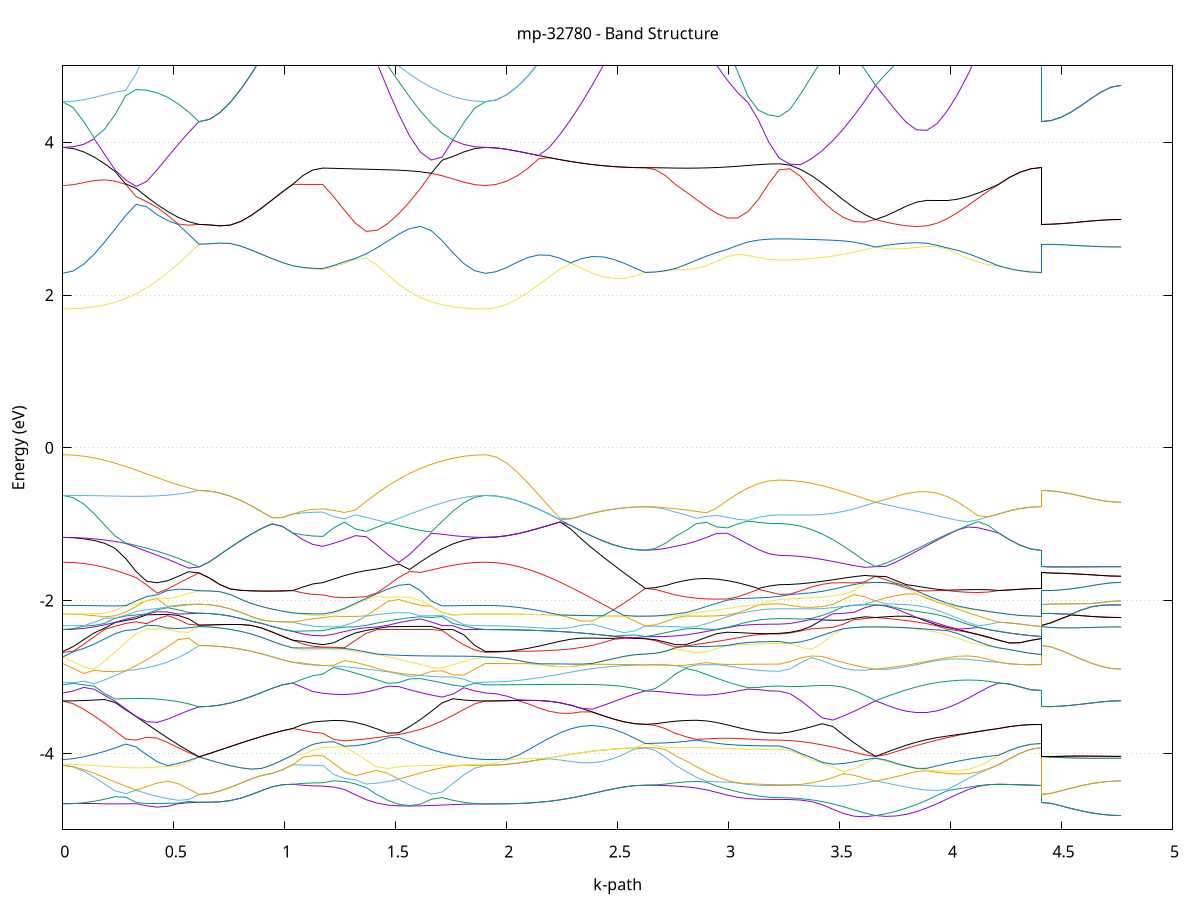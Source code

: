 set title 'mp-32780 - Band Structure'
set xlabel 'k-path'
set ylabel 'Energy (eV)'
set grid y
set yrange [-5:5]
set terminal png size 800,600
set output 'mp-32780_bands_gnuplot.png'
plot '-' using 1:2 with lines notitle, '-' using 1:2 with lines notitle, '-' using 1:2 with lines notitle, '-' using 1:2 with lines notitle, '-' using 1:2 with lines notitle, '-' using 1:2 with lines notitle, '-' using 1:2 with lines notitle, '-' using 1:2 with lines notitle, '-' using 1:2 with lines notitle, '-' using 1:2 with lines notitle, '-' using 1:2 with lines notitle, '-' using 1:2 with lines notitle, '-' using 1:2 with lines notitle, '-' using 1:2 with lines notitle, '-' using 1:2 with lines notitle, '-' using 1:2 with lines notitle, '-' using 1:2 with lines notitle, '-' using 1:2 with lines notitle, '-' using 1:2 with lines notitle, '-' using 1:2 with lines notitle, '-' using 1:2 with lines notitle, '-' using 1:2 with lines notitle, '-' using 1:2 with lines notitle, '-' using 1:2 with lines notitle, '-' using 1:2 with lines notitle, '-' using 1:2 with lines notitle, '-' using 1:2 with lines notitle, '-' using 1:2 with lines notitle, '-' using 1:2 with lines notitle, '-' using 1:2 with lines notitle, '-' using 1:2 with lines notitle, '-' using 1:2 with lines notitle, '-' using 1:2 with lines notitle, '-' using 1:2 with lines notitle, '-' using 1:2 with lines notitle, '-' using 1:2 with lines notitle, '-' using 1:2 with lines notitle, '-' using 1:2 with lines notitle, '-' using 1:2 with lines notitle, '-' using 1:2 with lines notitle, '-' using 1:2 with lines notitle, '-' using 1:2 with lines notitle, '-' using 1:2 with lines notitle, '-' using 1:2 with lines notitle, '-' using 1:2 with lines notitle, '-' using 1:2 with lines notitle, '-' using 1:2 with lines notitle, '-' using 1:2 with lines notitle, '-' using 1:2 with lines notitle, '-' using 1:2 with lines notitle, '-' using 1:2 with lines notitle, '-' using 1:2 with lines notitle, '-' using 1:2 with lines notitle, '-' using 1:2 with lines notitle, '-' using 1:2 with lines notitle, '-' using 1:2 with lines notitle, '-' using 1:2 with lines notitle, '-' using 1:2 with lines notitle, '-' using 1:2 with lines notitle, '-' using 1:2 with lines notitle, '-' using 1:2 with lines notitle, '-' using 1:2 with lines notitle, '-' using 1:2 with lines notitle, '-' using 1:2 with lines notitle, '-' using 1:2 with lines notitle, '-' using 1:2 with lines notitle, '-' using 1:2 with lines notitle, '-' using 1:2 with lines notitle, '-' using 1:2 with lines notitle, '-' using 1:2 with lines notitle, '-' using 1:2 with lines notitle, '-' using 1:2 with lines notitle, '-' using 1:2 with lines notitle, '-' using 1:2 with lines notitle, '-' using 1:2 with lines notitle, '-' using 1:2 with lines notitle, '-' using 1:2 with lines notitle, '-' using 1:2 with lines notitle, '-' using 1:2 with lines notitle, '-' using 1:2 with lines notitle, '-' using 1:2 with lines notitle, '-' using 1:2 with lines notitle, '-' using 1:2 with lines notitle, '-' using 1:2 with lines notitle, '-' using 1:2 with lines notitle, '-' using 1:2 with lines notitle, '-' using 1:2 with lines notitle, '-' using 1:2 with lines notitle, '-' using 1:2 with lines notitle, '-' using 1:2 with lines notitle, '-' using 1:2 with lines notitle, '-' using 1:2 with lines notitle, '-' using 1:2 with lines notitle, '-' using 1:2 with lines notitle, '-' using 1:2 with lines notitle, '-' using 1:2 with lines notitle
0.000000 -15.950981
0.047219 -15.948881
0.094439 -15.942681
0.141658 -15.932281
0.188878 -15.917981
0.236097 -15.899981
0.283316 -15.878381
0.330536 -15.853481
0.377755 -15.825681
0.424975 -15.795281
0.472194 -15.762781
0.519413 -15.728581
0.566633 -15.693081
0.613852 -15.656781
0.613852 -15.656781
0.660794 -15.662881
0.707735 -15.676881
0.754676 -15.693781
0.801618 -15.711281
0.848559 -15.728281
0.895501 -15.744081
0.942442 -15.758381
0.989384 -15.770881
1.036325 -15.781381
1.036325 -15.781381
1.081434 -15.794981
1.126542 -15.803181
1.171651 -15.805981
1.171651 -15.805981
1.220503 -15.810081
1.269356 -15.815381
1.318209 -15.821981
1.367062 -15.829681
1.415915 -15.838781
1.464768 -15.849181
1.513620 -15.861081
1.562473 -15.874481
1.611326 -15.889081
1.660179 -15.904281
1.709032 -15.918981
1.757885 -15.932081
1.806737 -15.942281
1.855590 -15.948781
1.904443 -15.950981
1.904443 -15.950981
1.952456 -15.949081
2.000468 -15.943381
2.048481 -15.934181
2.096493 -15.921781
2.144506 -15.906581
2.192519 -15.889381
2.240531 -15.870881
2.288544 -15.852181
2.336556 -15.834481
2.384569 -15.819381
2.432581 -15.817981
2.480594 -15.814981
2.528607 -15.810681
2.576619 -15.805781
2.624632 -15.801181
2.624632 -15.801181
2.669740 -15.801681
2.714849 -15.803281
2.759957 -15.805981
2.759957 -15.805981
2.806745 -15.808881
2.853533 -15.812681
2.900321 -15.816881
2.947109 -15.821081
2.993896 -15.824881
3.040684 -15.828181
3.087472 -15.830881
3.134260 -15.832881
3.181047 -15.833981
3.227835 -15.834381
3.227835 -15.834381
3.276064 -15.831281
3.324293 -15.821981
3.372522 -15.806781
3.420750 -15.786081
3.468979 -15.760581
3.517208 -15.731081
3.565437 -15.699181
3.613665 -15.668081
3.661894 -15.647181
3.661894 -15.647181
3.708154 -15.661281
3.754413 -15.678881
3.800673 -15.696081
3.846932 -15.711981
3.893192 -15.726181
3.939451 -15.738681
3.985711 -15.749381
4.031970 -15.758381
4.078230 -15.765881
4.124489 -15.772081
4.170748 -15.777081
4.217008 -15.781381
4.217008 -15.781381
4.264853 -15.789981
4.312698 -15.796081
4.360542 -15.799881
4.408387 -15.801181
4.408387 -15.656781
4.453399 -15.656481
4.498411 -15.655581
4.543423 -15.654181
4.588434 -15.652381
4.633446 -15.650481
4.678458 -15.648781
4.723470 -15.647581
4.768482 -15.647181
e
0.000000 -15.783981
0.047219 -15.782581
0.094439 -15.778481
0.141658 -15.771681
0.188878 -15.762281
0.236097 -15.750381
0.283316 -15.736081
0.330536 -15.719481
0.377755 -15.700781
0.424975 -15.680181
0.472194 -15.657881
0.519413 -15.634281
0.566633 -15.620281
0.613852 -15.656781
0.613852 -15.656781
0.660794 -15.662781
0.707735 -15.676881
0.754676 -15.693781
0.801618 -15.711281
0.848559 -15.728181
0.895501 -15.743981
0.942442 -15.758281
0.989384 -15.770881
1.036325 -15.781381
1.036325 -15.781381
1.081434 -15.778681
1.126542 -15.777081
1.171651 -15.776581
1.171651 -15.776581
1.220503 -15.756181
1.269356 -15.730481
1.318209 -15.700081
1.367062 -15.665681
1.415915 -15.628481
1.464768 -15.635581
1.513620 -15.668081
1.562473 -15.697381
1.611326 -15.722481
1.660179 -15.742881
1.709032 -15.758681
1.757885 -15.770181
1.806737 -15.777981
1.855590 -15.782481
1.904443 -15.783981
1.904443 -15.783981
1.952456 -15.784981
2.000468 -15.787781
2.048481 -15.792181
2.096493 -15.797481
2.144506 -15.803181
2.192519 -15.808781
2.240531 -15.813481
2.288544 -15.817081
2.336556 -15.819081
2.384569 -15.819081
2.432581 -15.807381
2.480594 -15.799981
2.528607 -15.797081
2.576619 -15.797781
2.624632 -15.801081
2.624632 -15.801081
2.669740 -15.798381
2.714849 -15.790081
2.759957 -15.776581
2.759957 -15.776581
2.806745 -15.764881
2.853533 -15.751681
2.900321 -15.737681
2.947109 -15.723381
2.993896 -15.709181
3.040684 -15.695981
3.087472 -15.684181
3.134260 -15.674781
3.181047 -15.668481
3.227835 -15.666181
3.227835 -15.666181
3.276064 -15.665681
3.324293 -15.664081
3.372522 -15.661481
3.420750 -15.657981
3.468979 -15.653881
3.517208 -15.649381
3.565437 -15.645081
3.613665 -15.642581
3.661894 -15.647181
3.661894 -15.647181
3.708154 -15.640881
3.754413 -15.644881
3.800673 -15.657581
3.846932 -15.672681
3.893192 -15.688081
3.939451 -15.703281
3.985711 -15.718181
4.031970 -15.732381
4.078230 -15.745981
4.124489 -15.758781
4.170748 -15.770581
4.217008 -15.781381
4.217008 -15.781381
4.264853 -15.789981
4.312698 -15.796081
4.360542 -15.799881
4.408387 -15.801081
4.408387 -15.656781
4.453399 -15.656481
4.498411 -15.655581
4.543423 -15.654081
4.588434 -15.652381
4.633446 -15.650481
4.678458 -15.648781
4.723470 -15.647581
4.768482 -15.647181
e
0.000000 -15.354281
0.047219 -15.356181
0.094439 -15.361481
0.141658 -15.370381
0.188878 -15.383081
0.236097 -15.402781
0.283316 -15.426281
0.330536 -15.453081
0.377755 -15.482781
0.424975 -15.514881
0.472194 -15.548781
0.519413 -15.584181
0.566633 -15.609581
0.613852 -15.584081
0.613852 -15.584081
0.660794 -15.577781
0.707735 -15.563181
0.754676 -15.545281
0.801618 -15.526581
0.848559 -15.508281
0.895501 -15.490881
0.942442 -15.474881
0.989384 -15.460781
1.036325 -15.448781
1.036325 -15.448781
1.081434 -15.451181
1.126542 -15.452581
1.171651 -15.453081
1.171651 -15.453081
1.220503 -15.474981
1.269356 -15.501981
1.318209 -15.532881
1.367062 -15.566481
1.415915 -15.601181
1.464768 -15.589381
1.513620 -15.549481
1.562473 -15.510181
1.611326 -15.472681
1.660179 -15.438381
1.709032 -15.408381
1.757885 -15.383881
1.806737 -15.366081
1.855590 -15.356581
1.904443 -15.354281
1.904443 -15.354281
1.952456 -15.356081
2.000468 -15.361381
2.048481 -15.369781
2.096493 -15.380981
2.144506 -15.394281
2.192519 -15.408881
2.240531 -15.423781
2.288544 -15.437881
2.336556 -15.449681
2.384569 -15.457981
2.432581 -15.461581
2.480594 -15.459681
2.528607 -15.452481
2.576619 -15.440781
2.624632 -15.425981
2.624632 -15.425981
2.669740 -15.429081
2.714849 -15.438181
2.759957 -15.453081
2.759957 -15.453081
2.806745 -15.468081
2.853533 -15.485981
2.900321 -15.504281
2.947109 -15.521981
2.993896 -15.538481
3.040684 -15.553181
3.087472 -15.565781
3.134260 -15.575581
3.181047 -15.581981
3.227835 -15.584181
3.227835 -15.584181
3.276064 -15.584781
3.324293 -15.586381
3.372522 -15.588981
3.420750 -15.592481
3.468979 -15.596581
3.517208 -15.600881
3.565437 -15.604581
3.613665 -15.605081
3.661894 -15.593981
3.661894 -15.593981
3.708154 -15.606081
3.754413 -15.606881
3.800673 -15.597781
3.846932 -15.585081
3.893192 -15.570581
3.939451 -15.554881
3.985711 -15.538281
4.031970 -15.520981
4.078230 -15.503081
4.124489 -15.484881
4.170748 -15.466681
4.217008 -15.448781
4.217008 -15.448781
4.264853 -15.438981
4.312698 -15.431781
4.360542 -15.427481
4.408387 -15.425981
4.408387 -15.584081
4.453399 -15.584381
4.498411 -15.585281
4.543423 -15.586781
4.588434 -15.588681
4.633446 -15.590581
4.678458 -15.592281
4.723470 -15.593581
4.768482 -15.593981
e
0.000000 -15.346581
0.047219 -15.348881
0.094439 -15.355881
0.141658 -15.367281
0.188878 -15.382481
0.236097 -15.397581
0.283316 -15.415381
0.330536 -15.435581
0.377755 -15.457781
0.424975 -15.481481
0.472194 -15.506381
0.519413 -15.532081
0.566633 -15.558081
0.613852 -15.583981
0.613852 -15.583981
0.660794 -15.577781
0.707735 -15.563181
0.754676 -15.545281
0.801618 -15.526581
0.848559 -15.508281
0.895501 -15.490881
0.942442 -15.474881
0.989384 -15.460781
1.036325 -15.448781
1.036325 -15.448781
1.081434 -15.433881
1.126542 -15.424781
1.171651 -15.421681
1.171651 -15.421681
1.220503 -15.418081
1.269356 -15.413581
1.318209 -15.408281
1.367062 -15.402381
1.415915 -15.396081
1.464768 -15.389481
1.513620 -15.382881
1.562473 -15.376381
1.611326 -15.370281
1.660179 -15.364781
1.709032 -15.359881
1.757885 -15.355781
1.806737 -15.352281
1.855590 -15.348781
1.904443 -15.346581
1.904443 -15.346581
1.952456 -15.345981
2.000468 -15.344081
2.048481 -15.341481
2.096493 -15.338681
2.144506 -15.336381
2.192519 -15.335281
2.240531 -15.335981
2.288544 -15.339081
2.336556 -15.344681
2.384569 -15.353181
2.432581 -15.364381
2.480594 -15.377881
2.528607 -15.393381
2.576619 -15.409781
2.624632 -15.425981
2.624632 -15.425981
2.669740 -15.425481
2.714849 -15.424081
2.759957 -15.421681
2.759957 -15.421681
2.806745 -15.416581
2.853533 -15.409081
2.900321 -15.401581
2.947109 -15.394981
2.993896 -15.389481
3.040684 -15.385281
3.087472 -15.382281
3.134260 -15.380281
3.181047 -15.379281
3.227835 -15.378981
3.227835 -15.378981
3.276064 -15.382581
3.324293 -15.393481
3.372522 -15.411181
3.420750 -15.434881
3.468979 -15.463681
3.517208 -15.496381
3.565437 -15.531281
3.613665 -15.565981
3.661894 -15.593981
3.661894 -15.593981
3.708154 -15.573681
3.754413 -15.550481
3.800673 -15.528381
3.846932 -15.508481
3.893192 -15.491281
3.939451 -15.477081
3.985711 -15.465781
4.031970 -15.457581
4.078230 -15.452081
4.124489 -15.448981
4.170748 -15.448081
4.217008 -15.448781
4.217008 -15.448781
4.264853 -15.438981
4.312698 -15.431781
4.360542 -15.427481
4.408387 -15.425981
4.408387 -15.583981
4.453399 -15.584381
4.498411 -15.585281
4.543423 -15.586781
4.588434 -15.588581
4.633446 -15.590581
4.678458 -15.592281
4.723470 -15.593481
4.768482 -15.593981
e
0.000000 -6.665681
0.047219 -6.661681
0.094439 -6.649581
0.141658 -6.629781
0.188878 -6.602481
0.236097 -6.568281
0.283316 -6.527681
0.330536 -6.481581
0.377755 -6.430581
0.424975 -6.375781
0.472194 -6.318181
0.519413 -6.258781
0.566633 -6.198781
0.613852 -6.139381
0.613852 -6.139381
0.660794 -6.163881
0.707735 -6.220681
0.754676 -6.289281
0.801618 -6.360081
0.848559 -6.428581
0.895501 -6.492381
0.942442 -6.549881
0.989384 -6.600081
1.036325 -6.642181
1.036325 -6.642181
1.081434 -6.683481
1.126542 -6.708681
1.171651 -6.717181
1.171651 -6.717181
1.220503 -6.714481
1.269356 -6.711181
1.318209 -6.707181
1.367062 -6.702881
1.415915 -6.698181
1.464768 -6.693381
1.513620 -6.688581
1.562473 -6.683881
1.611326 -6.679481
1.660179 -6.675581
1.709032 -6.672181
1.757885 -6.669381
1.806737 -6.667381
1.855590 -6.666081
1.904443 -6.665681
1.904443 -6.665681
1.952456 -6.666181
2.000468 -6.667581
2.048481 -6.669981
2.096493 -6.673181
2.144506 -6.677281
2.192519 -6.682181
2.240531 -6.687581
2.288544 -6.693381
2.336556 -6.699181
2.384569 -6.704881
2.432581 -6.709981
2.480594 -6.714381
2.528607 -6.717681
2.576619 -6.719781
2.624632 -6.720481
2.624632 -6.720481
2.669740 -6.720081
2.714849 -6.718981
2.759957 -6.717181
2.759957 -6.717181
2.806745 -6.715281
2.853533 -6.712481
2.900321 -6.709081
2.947109 -6.705281
2.993896 -6.701381
3.040684 -6.697681
3.087472 -6.694381
3.134260 -6.691881
3.181047 -6.690281
3.227835 -6.689781
3.227835 -6.689781
3.276064 -6.679381
3.324293 -6.648681
3.372522 -6.598381
3.420750 -6.529681
3.468979 -6.444581
3.517208 -6.345681
3.565437 -6.236581
3.613665 -6.122681
3.661894 -6.023581
3.661894 -6.023581
3.708154 -6.075981
3.754413 -6.135181
3.800673 -6.197081
3.846932 -6.259681
3.893192 -6.321181
3.939451 -6.380181
3.985711 -6.435681
4.031970 -6.486881
4.078230 -6.533381
4.124489 -6.574981
4.170748 -6.611181
4.217008 -6.642181
4.217008 -6.642181
4.264853 -6.676081
4.312698 -6.700681
4.360542 -6.715481
4.408387 -6.720481
4.408387 -6.139381
4.453399 -6.136781
4.498411 -6.128881
4.543423 -6.116081
4.588434 -6.099081
4.633446 -6.078881
4.678458 -6.056681
4.723470 -6.035181
4.768482 -6.023581
e
0.000000 -6.665681
0.047219 -6.659981
0.094439 -6.642781
0.141658 -6.614381
0.188878 -6.575381
0.236097 -6.526181
0.283316 -6.467481
0.330536 -6.400181
0.377755 -6.325181
0.424975 -6.243681
0.472194 -6.156781
0.519413 -6.065881
0.566633 -6.081881
0.613852 -6.139381
0.613852 -6.139381
0.660794 -6.163881
0.707735 -6.220681
0.754676 -6.289281
0.801618 -6.360081
0.848559 -6.428581
0.895501 -6.492381
0.942442 -6.549881
0.989384 -6.600081
1.036325 -6.642181
1.036325 -6.642181
1.081434 -6.644081
1.126542 -6.645281
1.171651 -6.645681
1.171651 -6.645681
1.220503 -6.584081
1.269356 -6.506681
1.318209 -6.416081
1.367062 -6.315781
1.415915 -6.210581
1.464768 -6.106481
1.513620 -6.076481
1.562473 -6.193781
1.611326 -6.306181
1.660179 -6.408781
1.709032 -6.497581
1.757885 -6.569481
1.806737 -6.622481
1.855590 -6.654781
1.904443 -6.665681
1.904443 -6.665681
1.952456 -6.666181
2.000468 -6.667581
2.048481 -6.669981
2.096493 -6.673181
2.144506 -6.677281
2.192519 -6.682181
2.240531 -6.687581
2.288544 -6.693381
2.336556 -6.699181
2.384569 -6.704881
2.432581 -6.709981
2.480594 -6.714381
2.528607 -6.717681
2.576619 -6.719781
2.624632 -6.720481
2.624632 -6.720481
2.669740 -6.711981
2.714849 -6.686881
2.759957 -6.645681
2.759957 -6.645681
2.806745 -6.609481
2.853533 -6.565681
2.900321 -6.514481
2.947109 -6.456081
2.993896 -6.390781
3.040684 -6.319081
3.087472 -6.242281
3.134260 -6.161981
3.181047 -6.082181
3.227835 -6.024781
3.227835 -6.024781
3.276064 -6.024381
3.324293 -6.023281
3.372522 -6.021481
3.420750 -6.019081
3.468979 -6.016181
3.517208 -6.012881
3.565437 -6.009681
3.613665 -6.007581
3.661894 -6.023581
3.661894 -6.023581
3.708154 -6.058681
3.754413 -6.124681
3.800673 -6.191081
3.846932 -6.255981
3.893192 -6.318581
3.939451 -6.377981
3.985711 -6.433781
4.031970 -6.485281
4.078230 -6.532181
4.124489 -6.574181
4.170748 -6.610881
4.217008 -6.642181
4.217008 -6.642181
4.264853 -6.676081
4.312698 -6.700681
4.360542 -6.715481
4.408387 -6.720481
4.408387 -6.139381
4.453399 -6.136781
4.498411 -6.128881
4.543423 -6.116081
4.588434 -6.099081
4.633446 -6.078881
4.678458 -6.056681
4.723470 -6.035181
4.768482 -6.023581
e
0.000000 -5.769781
0.047219 -5.771281
0.094439 -5.775681
0.141658 -5.783381
0.188878 -5.794881
0.236097 -5.810981
0.283316 -5.832281
0.330536 -5.859281
0.377755 -5.892481
0.424975 -5.931881
0.472194 -5.977081
0.519413 -6.027381
0.566633 -5.972581
0.613852 -5.879081
0.613852 -5.879081
0.660794 -5.857981
0.707735 -5.811481
0.754676 -5.760481
0.801618 -5.714781
0.848559 -5.678081
0.895501 -5.650881
0.942442 -5.632181
0.989384 -5.620181
1.036325 -5.612981
1.036325 -5.612981
1.081434 -5.613281
1.126542 -5.613381
1.171651 -5.613381
1.171651 -5.613381
1.220503 -5.626481
1.269356 -5.652481
1.318209 -5.697381
1.367062 -5.764881
1.415915 -5.854481
1.464768 -5.960881
1.513620 -6.010981
1.562473 -5.931181
1.611326 -5.871181
1.660179 -5.829781
1.709032 -5.802881
1.757885 -5.786281
1.806737 -5.776381
1.855590 -5.771381
1.904443 -5.769781
1.904443 -5.769781
1.952456 -5.762881
2.000468 -5.742381
2.048481 -5.709581
2.096493 -5.666181
2.144506 -5.697481
2.192519 -5.733581
2.240531 -5.762481
2.288544 -5.781881
2.336556 -5.790281
2.384569 -5.786781
2.432581 -5.771081
2.480594 -5.743781
2.528607 -5.705681
2.576619 -5.658781
2.624632 -5.605681
2.624632 -5.605681
2.669740 -5.606181
2.714849 -5.608081
2.759957 -5.613381
2.759957 -5.613381
2.806745 -5.651181
2.853533 -5.689481
2.900321 -5.724181
2.947109 -5.754881
2.993896 -5.782581
3.040684 -5.809081
3.087472 -5.838081
3.134260 -5.875681
3.181047 -5.926981
3.227835 -5.974681
3.227835 -5.974681
3.276064 -5.974981
3.324293 -5.975981
3.372522 -5.977581
3.420750 -5.979781
3.468979 -5.982481
3.517208 -5.985481
3.565437 -5.988581
3.613665 -5.990681
3.661894 -5.978181
3.661894 -5.978181
3.708154 -5.938881
3.754413 -5.902181
3.800673 -5.869781
3.846932 -5.841281
3.893192 -5.815381
3.939451 -5.790781
3.985711 -5.765981
4.031970 -5.739881
4.078230 -5.711781
4.124489 -5.681181
4.170748 -5.648081
4.217008 -5.612981
4.217008 -5.612981
4.264853 -5.608881
4.312698 -5.606881
4.360542 -5.605981
4.408387 -5.605681
4.408387 -5.879081
4.453399 -5.881081
4.498411 -5.887181
4.543423 -5.897181
4.588434 -5.910981
4.633446 -5.928081
4.678458 -5.947481
4.723470 -5.967181
4.768482 -5.978181
e
0.000000 -5.552081
0.047219 -5.549781
0.094439 -5.543181
0.141658 -5.533181
0.188878 -5.521381
0.236097 -5.510481
0.283316 -5.504581
0.330536 -5.508781
0.377755 -5.528981
0.424975 -5.568781
0.472194 -5.627981
0.519413 -5.702681
0.566633 -5.787981
0.613852 -5.879081
0.613852 -5.879081
0.660794 -5.857981
0.707735 -5.811481
0.754676 -5.760481
0.801618 -5.714781
0.848559 -5.678081
0.895501 -5.650881
0.942442 -5.632181
0.989384 -5.620181
1.036325 -5.612981
1.036325 -5.612981
1.081434 -5.607781
1.126542 -5.605881
1.171651 -5.605481
1.171651 -5.605481
1.220503 -5.604781
1.269356 -5.603081
1.318209 -5.599781
1.367062 -5.594281
1.415915 -5.585681
1.464768 -5.573481
1.513620 -5.557781
1.562473 -5.540681
1.611326 -5.527081
1.660179 -5.521781
1.709032 -5.525081
1.757885 -5.533581
1.806737 -5.542881
1.855590 -5.549681
1.904443 -5.552081
1.904443 -5.552081
1.952456 -5.560381
2.000468 -5.583781
2.048481 -5.617981
2.096493 -5.657581
2.144506 -5.615081
2.192519 -5.560081
2.240531 -5.506281
2.288544 -5.459781
2.336556 -5.427181
2.384569 -5.414181
2.432581 -5.423281
2.480594 -5.452681
2.528607 -5.497081
2.576619 -5.550081
2.624632 -5.605681
2.624632 -5.605681
2.669740 -5.605681
2.714849 -5.605681
2.759957 -5.605481
2.759957 -5.605481
2.806745 -5.572881
2.853533 -5.541981
2.900321 -5.520481
2.947109 -5.513281
2.993896 -5.523581
3.040684 -5.551381
3.087472 -5.591181
3.134260 -5.632081
3.181047 -5.661381
3.227835 -5.671681
3.227835 -5.671681
3.276064 -5.670881
3.324293 -5.669381
3.372522 -5.669681
3.420750 -5.676381
3.468979 -5.696081
3.517208 -5.736381
3.565437 -5.802181
3.613665 -5.890681
3.661894 -5.978181
3.661894 -5.978181
3.708154 -5.934781
3.754413 -5.860081
3.800673 -5.786181
3.846932 -5.717281
3.893192 -5.656881
3.939451 -5.608781
3.985711 -5.575681
4.031970 -5.558581
4.078230 -5.556681
4.124489 -5.567281
4.170748 -5.587181
4.217008 -5.612981
4.217008 -5.612981
4.264853 -5.608881
4.312698 -5.606881
4.360542 -5.605981
4.408387 -5.605681
4.408387 -5.879081
4.453399 -5.881081
4.498411 -5.887181
4.543423 -5.897181
4.588434 -5.910981
4.633446 -5.928081
4.678458 -5.947481
4.723470 -5.967181
4.768482 -5.978181
e
0.000000 -4.661681
0.047219 -4.661681
0.094439 -4.661781
0.141658 -4.661781
0.188878 -4.661581
0.236097 -4.661081
0.283316 -4.660281
0.330536 -4.659081
0.377755 -4.686581
0.424975 -4.703581
0.472194 -4.692781
0.519413 -4.658081
0.566633 -4.646381
0.613852 -4.639681
0.613852 -4.639681
0.660794 -4.639581
0.707735 -4.634381
0.754676 -4.617481
0.801618 -4.585981
0.848559 -4.540881
0.895501 -4.487581
0.942442 -4.438781
0.989384 -4.410981
1.036325 -4.404281
1.036325 -4.404281
1.081434 -4.417081
1.126542 -4.425281
1.171651 -4.428181
1.171651 -4.428181
1.220503 -4.440681
1.269356 -4.472681
1.318209 -4.540281
1.367062 -4.606181
1.415915 -4.651181
1.464768 -4.676281
1.513620 -4.686981
1.562473 -4.689181
1.611326 -4.686681
1.660179 -4.681881
1.709032 -4.676181
1.757885 -4.670581
1.806737 -4.665881
1.855590 -4.662781
1.904443 -4.661681
1.904443 -4.661681
1.952456 -4.661281
2.000468 -4.659781
2.048481 -4.656581
2.096493 -4.650581
2.144506 -4.640881
2.192519 -4.626781
2.240531 -4.607981
2.288544 -4.584481
2.336556 -4.556781
2.384569 -4.526281
2.432581 -4.494781
2.480594 -4.464781
2.528607 -4.439481
2.576619 -4.422381
2.624632 -4.416281
2.624632 -4.416281
2.669740 -4.417581
2.714849 -4.421581
2.759957 -4.428181
2.759957 -4.428181
2.806745 -4.437281
2.853533 -4.453481
2.900321 -4.477481
2.947109 -4.510481
2.993896 -4.546181
3.040684 -4.574481
3.087472 -4.591581
3.134260 -4.599581
3.181047 -4.602281
3.227835 -4.602781
3.227835 -4.602781
3.276064 -4.604181
3.324293 -4.610881
3.372522 -4.630481
3.420750 -4.671581
3.468979 -4.730281
3.517208 -4.786481
3.565437 -4.821981
3.613665 -4.829981
3.661894 -4.813781
3.661894 -4.813781
3.708154 -4.824681
3.754413 -4.819181
3.800673 -4.797781
3.846932 -4.762081
3.893192 -4.714581
3.939451 -4.657981
3.985711 -4.595881
4.031970 -4.532581
4.078230 -4.474781
4.124489 -4.431981
4.170748 -4.409881
4.217008 -4.404281
4.217008 -4.404281
4.264853 -4.406881
4.312698 -4.411481
4.360542 -4.415081
4.408387 -4.416281
4.408387 -4.639681
4.453399 -4.655381
4.498411 -4.687181
4.543423 -4.721081
4.588434 -4.752181
4.633446 -4.778181
4.678458 -4.797581
4.723470 -4.809681
4.768482 -4.813781
e
0.000000 -4.661681
0.047219 -4.657781
0.094439 -4.646081
0.141658 -4.626681
0.188878 -4.600081
0.236097 -4.566681
0.283316 -4.574781
0.330536 -4.642181
0.377755 -4.657481
0.424975 -4.655681
0.472194 -4.653481
0.519413 -4.650581
0.566633 -4.629281
0.613852 -4.639681
0.613852 -4.639681
0.660794 -4.639581
0.707735 -4.634381
0.754676 -4.617481
0.801618 -4.585981
0.848559 -4.540881
0.895501 -4.487581
0.942442 -4.438781
0.989384 -4.410981
1.036325 -4.404281
1.036325 -4.404281
1.081434 -4.392781
1.126542 -4.386481
1.171651 -4.384381
1.171651 -4.384381
1.220503 -4.358581
1.269356 -4.366981
1.318209 -4.399081
1.367062 -4.447881
1.415915 -4.539981
1.464768 -4.615181
1.513620 -4.666281
1.562473 -4.684581
1.611326 -4.663181
1.660179 -4.601181
1.709032 -4.578281
1.757885 -4.614481
1.806737 -4.640681
1.855590 -4.656381
1.904443 -4.661681
1.904443 -4.661681
1.952456 -4.661281
2.000468 -4.659781
2.048481 -4.656581
2.096493 -4.650581
2.144506 -4.640881
2.192519 -4.626781
2.240531 -4.607981
2.288544 -4.584481
2.336556 -4.556781
2.384569 -4.526281
2.432581 -4.494781
2.480594 -4.464781
2.528607 -4.439481
2.576619 -4.422381
2.624632 -4.416281
2.624632 -4.416281
2.669740 -4.412681
2.714849 -4.401981
2.759957 -4.384381
2.759957 -4.384381
2.806745 -4.373181
2.853533 -4.367081
2.900321 -4.377081
2.947109 -4.429581
2.993896 -4.468681
3.040684 -4.502581
3.087472 -4.533281
3.134260 -4.558181
3.181047 -4.574381
3.227835 -4.579981
3.227835 -4.579981
3.276064 -4.582881
3.324293 -4.591781
3.372522 -4.607281
3.420750 -4.630081
3.468979 -4.660681
3.517208 -4.698281
3.565437 -4.740081
3.613665 -4.780981
3.661894 -4.813781
3.661894 -4.813781
3.708154 -4.790281
3.754413 -4.757881
3.800673 -4.716981
3.846932 -4.668281
3.893192 -4.612081
3.939451 -4.549381
3.985711 -4.487881
4.031970 -4.465581
4.078230 -4.443681
4.124489 -4.423081
4.170748 -4.409281
4.217008 -4.404281
4.217008 -4.404281
4.264853 -4.406881
4.312698 -4.411481
4.360542 -4.415081
4.408387 -4.416281
4.408387 -4.639681
4.453399 -4.655381
4.498411 -4.687181
4.543423 -4.721081
4.588434 -4.752181
4.633446 -4.778181
4.678458 -4.797581
4.723470 -4.809681
4.768482 -4.813781
e
0.000000 -4.156981
0.047219 -4.177281
0.094439 -4.232781
0.141658 -4.311481
0.188878 -4.401081
0.236097 -4.491781
0.283316 -4.526981
0.330536 -4.482181
0.377755 -4.525981
0.424975 -4.562881
0.472194 -4.592081
0.519413 -4.613881
0.566633 -4.604781
0.613852 -4.538381
0.613852 -4.538381
0.660794 -4.525481
0.707735 -4.491881
0.754676 -4.445081
0.801618 -4.390681
0.848559 -4.334881
0.895501 -4.290281
0.942442 -4.260581
0.989384 -4.215581
1.036325 -4.148181
1.036325 -4.148181
1.081434 -4.153081
1.126542 -4.155781
1.171651 -4.156581
1.171651 -4.156581
1.220503 -4.276381
1.269356 -4.326881
1.318209 -4.345081
1.367062 -4.401181
1.415915 -4.389781
1.464768 -4.367581
1.513620 -4.341481
1.562473 -4.413281
1.611326 -4.477081
1.660179 -4.532281
1.709032 -4.506481
1.757885 -4.394081
1.806737 -4.282781
1.855590 -4.194481
1.904443 -4.156981
1.904443 -4.156981
1.952456 -4.153481
2.000468 -4.143281
2.048481 -4.127381
2.096493 -4.107181
2.144506 -4.084181
2.192519 -4.071481
2.240531 -4.086181
2.288544 -4.105681
2.336556 -4.121381
2.384569 -4.123481
2.432581 -4.105681
2.480594 -4.066881
2.528607 -4.010881
2.576619 -3.943481
2.624632 -3.926681
2.624632 -3.926681
2.669740 -3.961881
2.714849 -4.047581
2.759957 -4.156581
2.759957 -4.156581
2.806745 -4.233381
2.853533 -4.309281
2.900321 -4.366381
2.947109 -4.370281
2.993896 -4.377581
3.040684 -4.386981
3.087472 -4.406581
3.134260 -4.416381
3.181047 -4.420381
3.227835 -4.421481
3.227835 -4.421481
3.276064 -4.417881
3.324293 -4.415081
3.372522 -4.423581
3.420750 -4.431981
3.468979 -4.432681
3.517208 -4.424281
3.565437 -4.408881
3.613665 -4.387681
3.661894 -4.360781
3.661894 -4.360781
3.708154 -4.385881
3.754413 -4.414181
3.800673 -4.441681
3.846932 -4.464881
3.893192 -4.480281
3.939451 -4.485281
3.985711 -4.471681
4.031970 -4.404781
4.078230 -4.331081
4.124489 -4.262881
4.170748 -4.203981
4.217008 -4.148181
4.217008 -4.148181
4.264853 -4.071181
4.312698 -3.999981
4.360542 -3.947181
4.408387 -3.926681
4.408387 -4.538381
4.453399 -4.522381
4.498411 -4.490081
4.543423 -4.455481
4.588434 -4.423581
4.633446 -4.396981
4.678458 -4.377181
4.723470 -4.364981
4.768482 -4.360781
e
0.000000 -4.156981
0.047219 -4.173481
0.094439 -4.211581
0.141658 -4.260981
0.188878 -4.316681
0.236097 -4.374281
0.283316 -4.430081
0.330536 -4.481281
0.377755 -4.434281
0.424975 -4.388481
0.472194 -4.363981
0.519413 -4.395981
0.566633 -4.464881
0.613852 -4.538381
0.613852 -4.538381
0.660794 -4.525481
0.707735 -4.491881
0.754676 -4.445081
0.801618 -4.390681
0.848559 -4.334881
0.895501 -4.290281
0.942442 -4.260581
0.989384 -4.215581
1.036325 -4.148181
1.036325 -4.148181
1.081434 -4.049181
1.126542 -4.029481
1.171651 -4.029181
1.171651 -4.029181
1.220503 -4.129781
1.269356 -4.237181
1.318209 -4.291681
1.367062 -4.255881
1.415915 -4.223181
1.464768 -4.262781
1.513620 -4.335881
1.562473 -4.297381
1.611326 -4.256681
1.660179 -4.218881
1.709032 -4.188081
1.757885 -4.165981
1.806737 -4.156281
1.855590 -4.156781
1.904443 -4.156981
1.904443 -4.156981
1.952456 -4.153481
2.000468 -4.143281
2.048481 -4.127381
2.096493 -4.107181
2.144506 -4.084181
2.192519 -4.059881
2.240531 -4.035481
2.288544 -4.012281
2.336556 -3.990981
2.384569 -3.972181
2.432581 -3.956281
2.480594 -3.943581
2.528607 -3.934281
2.576619 -3.928581
2.624632 -3.926681
2.624632 -3.926681
2.669740 -3.926381
2.714849 -3.949781
2.759957 -4.029181
2.759957 -4.029181
2.806745 -4.096881
2.853533 -4.171281
2.900321 -4.242281
2.947109 -4.304481
2.993896 -4.353481
3.040684 -4.386481
3.087472 -4.395481
3.134260 -4.402981
3.181047 -4.407981
3.227835 -4.409681
3.227835 -4.409681
3.276064 -4.410781
3.324293 -4.406581
3.372522 -4.386681
3.420750 -4.356881
3.468979 -4.316581
3.517208 -4.265481
3.565437 -4.286681
3.613665 -4.327581
3.661894 -4.360781
3.661894 -4.360781
3.708154 -4.335581
3.754413 -4.304881
3.800673 -4.270981
3.846932 -4.236681
3.893192 -4.228481
3.939451 -4.247781
3.985711 -4.262381
4.031970 -4.269281
4.078230 -4.264981
4.124489 -4.243181
4.170748 -4.201481
4.217008 -4.148181
4.217008 -4.148181
4.264853 -4.071181
4.312698 -3.999981
4.360542 -3.947181
4.408387 -3.926681
4.408387 -4.538381
4.453399 -4.522381
4.498411 -4.490081
4.543423 -4.455481
4.588434 -4.423581
4.633446 -4.396981
4.678458 -4.377181
4.723470 -4.364981
4.768482 -4.360781
e
0.000000 -4.142481
0.047219 -4.144481
0.094439 -4.150281
0.141658 -4.158881
0.188878 -4.168881
0.236097 -4.178581
0.283316 -4.186181
0.330536 -4.189881
0.377755 -4.187781
0.424975 -4.178281
0.472194 -4.170581
0.519413 -4.166481
0.566633 -4.114481
0.613852 -4.046081
0.613852 -4.046081
0.660794 -4.087281
0.707735 -4.125981
0.754676 -4.160481
0.801618 -4.188781
0.848559 -4.205681
0.895501 -4.196781
0.942442 -4.151081
0.989384 -4.088481
1.036325 -4.023781
1.036325 -4.023781
1.081434 -4.018481
1.126542 -3.956081
1.171651 -3.923681
1.171651 -3.923681
1.220503 -3.919781
1.269356 -3.912581
1.318209 -3.997881
1.367062 -4.089381
1.415915 -4.178281
1.464768 -4.196781
1.513620 -4.178081
1.562473 -4.166281
1.611326 -4.159781
1.660179 -4.156681
1.709032 -4.155681
1.757885 -4.155781
1.806737 -4.152081
1.855590 -4.144681
1.904443 -4.142481
1.904443 -4.142481
1.952456 -4.128481
2.000468 -4.088781
2.048481 -4.070381
2.096493 -4.065781
2.144506 -4.065081
2.192519 -4.059881
2.240531 -4.035481
2.288544 -4.012281
2.336556 -3.990981
2.384569 -3.972181
2.432581 -3.956281
2.480594 -3.943581
2.528607 -3.934281
2.576619 -3.928581
2.624632 -3.871181
2.624632 -3.871181
2.669740 -3.892781
2.714849 -3.925581
2.759957 -3.923681
2.759957 -3.923681
2.806745 -3.922781
2.853533 -3.923381
2.900321 -3.925681
2.947109 -3.929481
2.993896 -3.934381
3.040684 -3.939681
3.087472 -3.944281
3.134260 -3.947681
3.181047 -3.949681
3.227835 -3.950381
3.227835 -3.950381
3.276064 -3.963281
3.324293 -4.013581
3.372522 -4.084681
3.420750 -4.128181
3.468979 -4.179181
3.517208 -4.237081
3.565437 -4.204081
3.613665 -4.133581
3.661894 -4.062781
3.661894 -4.062781
3.708154 -4.105181
3.754413 -4.142581
3.800673 -4.173881
3.846932 -4.198881
3.893192 -4.217481
3.939451 -4.229281
3.985711 -4.233481
4.031970 -4.228181
4.078230 -4.208981
4.124489 -4.168181
4.170748 -4.102881
4.217008 -4.023781
4.217008 -4.023781
4.264853 -3.962681
4.312698 -3.912781
4.360542 -3.881181
4.408387 -3.871181
4.408387 -4.046081
4.453399 -4.050281
4.498411 -4.054881
4.543423 -4.058981
4.588434 -4.061981
4.633446 -4.063581
4.678458 -4.063781
4.723470 -4.063181
4.768482 -4.062781
e
0.000000 -4.081081
0.047219 -4.069381
0.094439 -4.044281
0.141658 -4.012081
0.188878 -3.973281
0.236097 -3.927981
0.283316 -3.877581
0.330536 -3.915681
0.377755 -4.016981
0.424975 -4.108581
0.472194 -4.160081
0.519413 -4.132081
0.566633 -4.094081
0.613852 -4.046081
0.613852 -4.046081
0.660794 -4.087281
0.707735 -4.125981
0.754676 -4.160481
0.801618 -4.188781
0.848559 -4.205681
0.895501 -4.196781
0.942442 -4.151081
0.989384 -4.088481
1.036325 -4.023781
1.036325 -4.023781
1.081434 -3.944281
1.126542 -3.882281
1.171651 -3.855481
1.171651 -3.855481
1.220503 -3.846581
1.269356 -3.906181
1.318209 -3.899781
1.367062 -3.878481
1.415915 -3.844981
1.464768 -3.796181
1.513620 -3.792181
1.562473 -3.848581
1.611326 -3.901481
1.660179 -3.949081
1.709032 -3.990081
1.757885 -4.023681
1.806737 -4.049981
1.855590 -4.070181
1.904443 -4.081081
1.904443 -4.081081
1.952456 -4.079681
2.000468 -4.075681
2.048481 -4.028681
2.096493 -3.955281
2.144506 -3.876281
2.192519 -3.799281
2.240531 -3.731081
2.288544 -3.678081
2.336556 -3.645181
2.384569 -3.635381
2.432581 -3.648881
2.480594 -3.683681
2.528607 -3.735681
2.576619 -3.799981
2.624632 -3.871181
2.624632 -3.871181
2.669740 -3.867581
2.714849 -3.862081
2.759957 -3.855481
2.759957 -3.855481
2.806745 -3.842481
2.853533 -3.824981
2.900321 -3.846381
2.947109 -3.867981
2.993896 -3.882581
3.040684 -3.891681
3.087472 -3.897181
3.134260 -3.900481
3.181047 -3.902181
3.227835 -3.902781
3.227835 -3.902781
3.276064 -3.938881
3.324293 -3.999881
3.372522 -4.053681
3.420750 -4.116181
3.468979 -4.141281
3.517208 -4.132881
3.565437 -4.111581
3.613665 -4.082081
3.661894 -4.062781
3.661894 -4.062781
3.708154 -4.086581
3.754413 -4.128481
3.800673 -4.165381
3.846932 -4.196181
3.893192 -4.195581
3.939451 -4.163181
3.985711 -4.131681
4.031970 -4.102981
4.078230 -4.077881
4.124489 -4.056281
4.170748 -4.038281
4.217008 -4.023781
4.217008 -4.023781
4.264853 -3.962681
4.312698 -3.912781
4.360542 -3.881181
4.408387 -3.871181
4.408387 -4.046081
4.453399 -4.050281
4.498411 -4.054881
4.543423 -4.058981
4.588434 -4.061981
4.633446 -4.063581
4.678458 -4.063781
4.723470 -4.063181
4.768482 -4.062781
e
0.000000 -3.313881
0.047219 -3.350281
0.094439 -3.422781
0.141658 -3.509781
0.188878 -3.605681
0.236097 -3.707181
0.283316 -3.811381
0.330536 -3.826381
0.377755 -3.788881
0.424975 -3.800081
0.472194 -3.857081
0.519413 -3.924581
0.566633 -3.988981
0.613852 -4.045081
0.613852 -4.045081
0.660794 -4.001681
0.707735 -3.956481
0.754676 -3.910681
0.801618 -3.865281
0.848559 -3.821081
0.895501 -3.778781
0.942442 -3.739381
0.989384 -3.704081
1.036325 -3.674081
1.036325 -3.674081
1.081434 -3.698081
1.126542 -3.723281
1.171651 -3.737181
1.171651 -3.737181
1.220503 -3.817681
1.269356 -3.835881
1.318209 -3.823381
1.367062 -3.809281
1.415915 -3.793181
1.464768 -3.774581
1.513620 -3.751981
1.562473 -3.723281
1.611326 -3.685781
1.660179 -3.636581
1.709032 -3.574781
1.757885 -3.502481
1.806737 -3.425181
1.855590 -3.352881
1.904443 -3.313881
1.904443 -3.313881
1.952456 -3.312981
2.000468 -3.310481
2.048481 -3.307481
2.096493 -3.351181
2.144506 -3.405281
2.192519 -3.448981
2.240531 -3.473681
2.288544 -3.475781
2.336556 -3.456681
2.384569 -3.456581
2.432581 -3.504781
2.480594 -3.549581
2.528607 -3.586581
2.576619 -3.611081
2.624632 -3.619781
2.624632 -3.619781
2.669740 -3.634581
2.714849 -3.675981
2.759957 -3.737181
2.759957 -3.737181
2.806745 -3.780181
2.853533 -3.816981
2.900321 -3.810981
2.947109 -3.803081
2.993896 -3.801381
3.040684 -3.804881
3.087472 -3.811581
3.134260 -3.818981
3.181047 -3.824781
3.227835 -3.826881
3.227835 -3.826881
3.276064 -3.831581
3.324293 -3.844481
3.372522 -3.863681
3.420750 -3.888081
3.468979 -3.916881
3.517208 -3.948981
3.565437 -3.983581
3.613665 -4.019881
3.661894 -4.039181
3.661894 -4.039181
3.708154 -4.018081
3.754413 -3.975981
3.800673 -3.935481
3.846932 -3.896881
3.893192 -3.860281
3.939451 -3.825781
3.985711 -3.793581
4.031970 -3.763781
4.078230 -3.736881
4.124489 -3.716581
4.170748 -3.696181
4.217008 -3.674081
4.217008 -3.674081
4.264853 -3.650181
4.312698 -3.633381
4.360542 -3.623281
4.408387 -3.619781
4.408387 -4.045081
4.453399 -4.041381
4.498411 -4.038081
4.543423 -4.035981
4.588434 -4.035181
4.633446 -4.035581
4.678458 -4.036981
4.723470 -4.038481
4.768482 -4.039181
e
0.000000 -3.313881
0.047219 -3.312381
0.094439 -3.308081
0.141658 -3.301881
0.188878 -3.294781
0.236097 -3.334381
0.283316 -3.429081
0.330536 -3.517581
0.377755 -3.612881
0.424975 -3.706681
0.472194 -3.797381
0.519413 -3.884581
0.566633 -3.967481
0.613852 -4.045081
0.613852 -4.045081
0.660794 -4.001681
0.707735 -3.956481
0.754676 -3.910681
0.801618 -3.865281
0.848559 -3.821081
0.895501 -3.778781
0.942442 -3.739381
0.989384 -3.704081
1.036325 -3.674081
1.036325 -3.674081
1.081434 -3.621781
1.126542 -3.588681
1.171651 -3.578281
1.171651 -3.578281
1.220503 -3.568481
1.269356 -3.572681
1.318209 -3.593881
1.367062 -3.631081
1.415915 -3.679681
1.464768 -3.734781
1.513620 -3.730881
1.562473 -3.650181
1.611326 -3.556181
1.660179 -3.451381
1.709032 -3.338781
1.757885 -3.285281
1.806737 -3.301081
1.855590 -3.310681
1.904443 -3.313881
1.904443 -3.313881
1.952456 -3.312981
2.000468 -3.310481
2.048481 -3.307481
2.096493 -3.305681
2.144506 -3.307981
2.192519 -3.317581
2.240531 -3.337581
2.288544 -3.368981
2.336556 -3.409881
2.384569 -3.456581
2.432581 -3.504781
2.480594 -3.549581
2.528607 -3.586581
2.576619 -3.611081
2.624632 -3.619781
2.624632 -3.619781
2.669740 -3.611881
2.714849 -3.594781
2.759957 -3.578281
2.759957 -3.578281
2.806745 -3.569481
2.853533 -3.566281
2.900321 -3.574681
2.947109 -3.596281
2.993896 -3.626881
3.040684 -3.660381
3.087472 -3.691581
3.134260 -3.716281
3.181047 -3.732081
3.227835 -3.737481
3.227835 -3.737481
3.276064 -3.720381
3.324293 -3.688381
3.372522 -3.652581
3.420750 -3.611881
3.468979 -3.647281
3.517208 -3.757281
3.565437 -3.861281
3.613665 -3.957681
3.661894 -4.039181
3.661894 -4.039181
3.708154 -3.988881
3.754413 -3.938781
3.800673 -3.892781
3.846932 -3.852781
3.893192 -3.819881
3.939451 -3.793781
3.985711 -3.772681
4.031970 -3.753881
4.078230 -3.735581
4.124489 -3.712981
4.170748 -3.692281
4.217008 -3.674081
4.217008 -3.674081
4.264853 -3.650181
4.312698 -3.633381
4.360542 -3.623281
4.408387 -3.619781
4.408387 -4.045081
4.453399 -4.041381
4.498411 -4.038081
4.543423 -4.035981
4.588434 -4.035181
4.633446 -4.035581
4.678458 -4.036981
4.723470 -4.038481
4.768482 -4.039181
e
0.000000 -3.209181
0.047219 -3.182381
0.094439 -3.136581
0.141658 -3.159981
0.188878 -3.241481
0.236097 -3.317781
0.283316 -3.417881
0.330536 -3.516481
0.377755 -3.584281
0.424975 -3.594181
0.472194 -3.551981
0.519413 -3.494881
0.566633 -3.438981
0.613852 -3.390381
0.613852 -3.390381
0.660794 -3.384781
0.707735 -3.368081
0.754676 -3.340481
0.801618 -3.302681
0.848559 -3.256081
0.895501 -3.203281
0.942442 -3.149081
0.989384 -3.102781
1.036325 -3.079281
1.036325 -3.079281
1.081434 -3.135381
1.126542 -3.190381
1.171651 -3.212981
1.171651 -3.212981
1.220503 -3.225981
1.269356 -3.229881
1.318209 -3.220081
1.367062 -3.196481
1.415915 -3.161981
1.464768 -3.119981
1.513620 -3.126081
1.562473 -3.166781
1.611326 -3.203781
1.660179 -3.236181
1.709032 -3.263581
1.757885 -3.223981
1.806737 -3.140881
1.855590 -3.181881
1.904443 -3.209181
1.904443 -3.209181
1.952456 -3.219881
2.000468 -3.250481
2.048481 -3.296581
2.096493 -3.305681
2.144506 -3.307981
2.192519 -3.317581
2.240531 -3.337581
2.288544 -3.368981
2.336556 -3.409881
2.384569 -3.421281
2.432581 -3.375281
2.480594 -3.323981
2.528607 -3.271981
2.576619 -3.223581
2.624632 -3.182081
2.624632 -3.182081
2.669740 -3.186681
2.714849 -3.198381
2.759957 -3.212981
2.759957 -3.212981
2.806745 -3.224981
2.853533 -3.235881
2.900321 -3.237781
2.947109 -3.227381
2.993896 -3.207281
3.040684 -3.182381
3.087472 -3.157581
3.134260 -3.165281
3.181047 -3.180781
3.227835 -3.185981
3.227835 -3.185981
3.276064 -3.218181
3.324293 -3.307081
3.372522 -3.417781
3.420750 -3.533181
3.468979 -3.564681
3.517208 -3.510381
3.565437 -3.449081
3.613665 -3.381881
3.661894 -3.310981
3.661894 -3.310981
3.708154 -3.363981
3.754413 -3.412081
3.800673 -3.447581
3.846932 -3.465981
3.893192 -3.464681
3.939451 -3.442981
3.985711 -3.402781
4.031970 -3.347081
4.078230 -3.279581
4.124489 -3.205581
4.170748 -3.133881
4.217008 -3.079281
4.217008 -3.079281
4.264853 -3.091581
4.312698 -3.129381
4.360542 -3.166681
4.408387 -3.182081
4.408387 -3.390381
4.453399 -3.388081
4.498411 -3.381381
4.543423 -3.370581
4.588434 -3.356581
4.633446 -3.341081
4.678458 -3.326181
4.723470 -3.315081
4.768482 -3.310981
e
0.000000 -3.102381
0.047219 -3.082781
0.094439 -3.103081
0.141658 -3.119581
0.188878 -3.217281
0.236097 -3.288081
0.283316 -3.283081
0.330536 -3.280881
0.377755 -3.282481
0.424975 -3.289081
0.472194 -3.301881
0.519413 -3.322181
0.566633 -3.351381
0.613852 -3.390381
0.613852 -3.390381
0.660794 -3.384781
0.707735 -3.368081
0.754676 -3.340481
0.801618 -3.302681
0.848559 -3.256081
0.895501 -3.203281
0.942442 -3.149081
0.989384 -3.102781
1.036325 -3.079281
1.036325 -3.079281
1.081434 -3.027581
1.126542 -2.983181
1.171651 -2.961981
1.171651 -2.961981
1.220503 -2.874481
1.269356 -2.908381
1.318209 -2.948581
1.367062 -2.992281
1.415915 -3.037581
1.464768 -3.082681
1.513620 -3.073481
1.562473 -3.024681
1.611326 -3.020681
1.660179 -3.048181
1.709032 -3.075681
1.757885 -3.105681
1.806737 -3.124481
1.855590 -3.081181
1.904443 -3.102381
1.904443 -3.102381
1.952456 -3.102181
2.000468 -3.101481
2.048481 -3.100581
2.096493 -3.099381
2.144506 -3.098281
2.192519 -3.097381
2.240531 -3.096781
2.288544 -3.096681
2.336556 -3.097281
2.384569 -3.098881
2.432581 -3.102981
2.480594 -3.111281
2.528607 -3.126181
2.576619 -3.149481
2.624632 -3.182081
2.624632 -3.182081
2.669740 -3.150181
2.714849 -3.068381
2.759957 -2.961981
2.759957 -2.961981
2.806745 -2.888881
2.853533 -2.917481
2.900321 -2.966181
2.947109 -3.016581
2.993896 -3.064081
3.040684 -3.105981
3.087472 -3.140081
3.134260 -3.136581
3.181047 -3.122481
3.227835 -3.117481
3.227835 -3.117481
3.276064 -3.125581
3.324293 -3.124181
3.372522 -3.116481
3.420750 -3.110681
3.468979 -3.113381
3.517208 -3.133581
3.565437 -3.177681
3.613665 -3.240381
3.661894 -3.310981
3.661894 -3.310981
3.708154 -3.259881
3.754413 -3.211981
3.800673 -3.168281
3.846932 -3.130081
3.893192 -3.098181
3.939451 -3.073181
3.985711 -3.055181
4.031970 -3.043981
4.078230 -3.039681
4.124489 -3.043081
4.170748 -3.055481
4.217008 -3.079281
4.217008 -3.079281
4.264853 -3.091581
4.312698 -3.129381
4.360542 -3.166681
4.408387 -3.182081
4.408387 -3.390381
4.453399 -3.388081
4.498411 -3.381381
4.543423 -3.370581
4.588434 -3.356581
4.633446 -3.341081
4.678458 -3.326181
4.723470 -3.315081
4.768482 -3.310981
e
0.000000 -3.067681
0.047219 -3.075281
0.094439 -3.053781
0.141658 -3.088181
0.188878 -3.036981
0.236097 -2.981181
0.283316 -2.919781
0.330536 -2.903381
0.377755 -2.879681
0.424975 -2.847381
0.472194 -2.804181
0.519413 -2.747581
0.566633 -2.675381
0.613852 -2.587681
0.613852 -2.587681
0.660794 -2.590681
0.707735 -2.599681
0.754676 -2.614681
0.801618 -2.635681
0.848559 -2.662881
0.895501 -2.695981
0.942442 -2.734181
0.989384 -2.774081
1.036325 -2.807681
1.036325 -2.807681
1.081434 -2.829881
1.126542 -2.842881
1.171651 -2.850281
1.171651 -2.850281
1.220503 -2.856081
1.269356 -2.866381
1.318209 -2.879681
1.367062 -2.895681
1.415915 -2.913381
1.464768 -2.931781
1.513620 -2.959681
1.562473 -2.991581
1.611326 -2.980181
1.660179 -2.991581
1.709032 -2.998881
1.757885 -2.998381
1.806737 -3.029981
1.855590 -3.076881
1.904443 -3.067681
1.904443 -3.067681
1.952456 -3.065281
2.000468 -3.057981
2.048481 -3.046081
2.096493 -3.029781
2.144506 -3.009781
2.192519 -2.986781
2.240531 -2.961881
2.288544 -2.936481
2.336556 -2.912381
2.384569 -2.891081
2.432581 -2.873881
2.480594 -2.860881
2.528607 -2.851581
2.576619 -2.845281
2.624632 -2.841081
2.624632 -2.841081
2.669740 -2.841881
2.714849 -2.844381
2.759957 -2.850281
2.759957 -2.850281
2.806745 -2.876681
2.853533 -2.842381
2.900321 -2.839781
2.947109 -2.837681
2.993896 -2.854081
3.040684 -2.877481
3.087472 -2.897081
3.134260 -2.912181
3.181047 -2.921781
3.227835 -2.925181
3.227835 -2.925181
3.276064 -2.894481
3.324293 -2.814881
3.372522 -2.746081
3.420750 -2.785281
3.468979 -2.839881
3.517208 -2.886081
3.565437 -2.909581
3.613665 -2.910981
3.661894 -2.897681
3.661894 -2.897681
3.708154 -2.900381
3.754413 -2.887281
3.800673 -2.864981
3.846932 -2.837981
3.893192 -2.809981
3.939451 -2.785081
3.985711 -2.767881
4.031970 -2.762081
4.078230 -2.768581
4.124489 -2.783381
4.170748 -2.799181
4.217008 -2.807681
4.217008 -2.807681
4.264853 -2.827181
4.312698 -2.835881
4.360542 -2.839981
4.408387 -2.841081
4.408387 -2.587681
4.453399 -2.606681
4.498411 -2.652781
4.543423 -2.709281
4.588434 -2.766381
4.633446 -2.818181
4.678458 -2.860181
4.723470 -2.887881
4.768482 -2.897681
e
0.000000 -2.823581
0.047219 -2.889081
0.094439 -2.953581
0.141658 -2.911581
0.188878 -2.928181
0.236097 -2.928781
0.283316 -2.919181
0.330536 -2.850381
0.377755 -2.774381
0.424975 -2.691581
0.472194 -2.602981
0.519413 -2.509981
0.566633 -2.490981
0.613852 -2.587681
0.613852 -2.587681
0.660794 -2.590681
0.707735 -2.599681
0.754676 -2.614681
0.801618 -2.635681
0.848559 -2.662881
0.895501 -2.695981
0.942442 -2.734181
0.989384 -2.774081
1.036325 -2.807681
1.036325 -2.807681
1.081434 -2.816781
1.126542 -2.836581
1.171651 -2.848781
1.171651 -2.848781
1.220503 -2.846081
1.269356 -2.787081
1.318209 -2.807181
1.367062 -2.846181
1.415915 -2.886481
1.464768 -2.924681
1.513620 -2.949581
1.562473 -2.965981
1.611326 -2.975581
1.660179 -2.927681
1.709032 -2.918581
1.757885 -2.971181
1.806737 -2.974981
1.855590 -2.897981
1.904443 -2.823581
1.904443 -2.823581
1.952456 -2.823681
2.000468 -2.824181
2.048481 -2.824881
2.096493 -2.825781
2.144506 -2.834681
2.192519 -2.855081
2.240531 -2.864981
2.288544 -2.862181
2.336556 -2.847081
2.384569 -2.832681
2.432581 -2.833781
2.480594 -2.834981
2.528607 -2.836381
2.576619 -2.838281
2.624632 -2.841081
2.624632 -2.841081
2.669740 -2.839181
2.714849 -2.839481
2.759957 -2.848781
2.759957 -2.848781
2.806745 -2.845481
2.853533 -2.829681
2.900321 -2.811681
2.947109 -2.829181
2.993896 -2.835781
3.040684 -2.834281
3.087472 -2.833081
3.134260 -2.832181
3.181047 -2.831581
3.227835 -2.831481
3.227835 -2.831481
3.276064 -2.799781
3.324293 -2.751481
3.372522 -2.725181
3.420750 -2.730881
3.468979 -2.771281
3.517208 -2.810581
3.565437 -2.845581
3.613665 -2.875081
3.661894 -2.897681
3.661894 -2.897681
3.708154 -2.882981
3.754413 -2.865681
3.800673 -2.845381
3.846932 -2.822181
3.893192 -2.796681
3.939451 -2.770581
3.985711 -2.746681
4.031970 -2.729181
4.078230 -2.723781
4.124489 -2.737181
4.170748 -2.769281
4.217008 -2.807681
4.217008 -2.807681
4.264853 -2.827181
4.312698 -2.835881
4.360542 -2.839981
4.408387 -2.841081
4.408387 -2.587681
4.453399 -2.606681
4.498411 -2.652781
4.543423 -2.709281
4.588434 -2.766381
4.633446 -2.818181
4.678458 -2.860181
4.723470 -2.887881
4.768482 -2.897681
e
0.000000 -2.738381
0.047219 -2.799081
0.094439 -2.868681
0.141658 -2.896581
0.188878 -2.789981
0.236097 -2.670881
0.283316 -2.548781
0.330536 -2.430581
0.377755 -2.375081
0.424975 -2.373481
0.472194 -2.370681
0.519413 -2.408181
0.566633 -2.414781
0.613852 -2.339481
0.613852 -2.339481
0.660794 -2.344881
0.707735 -2.357881
0.754676 -2.376881
0.801618 -2.402481
0.848559 -2.436281
0.895501 -2.479981
0.942442 -2.531181
0.989384 -2.581081
1.036325 -2.618381
1.036325 -2.618381
1.081434 -2.644881
1.126542 -2.645181
1.171651 -2.635581
1.171651 -2.635581
1.220503 -2.642081
1.269356 -2.642381
1.318209 -2.667281
1.367062 -2.686181
1.415915 -2.703181
1.464768 -2.735381
1.513620 -2.768181
1.562473 -2.801481
1.611326 -2.836281
1.660179 -2.874381
1.709032 -2.881981
1.757885 -2.839181
1.806737 -2.799081
1.855590 -2.761781
1.904443 -2.738381
1.904443 -2.738381
1.952456 -2.743681
2.000468 -2.758781
2.048481 -2.781681
2.096493 -2.808481
2.144506 -2.834681
2.192519 -2.855081
2.240531 -2.864981
2.288544 -2.862181
2.336556 -2.847081
2.384569 -2.822681
2.432581 -2.792281
2.480594 -2.760081
2.528607 -2.730281
2.576619 -2.708281
2.624632 -2.699981
2.624632 -2.699981
2.669740 -2.692081
2.714849 -2.665281
2.759957 -2.635581
2.759957 -2.635581
2.806745 -2.656481
2.853533 -2.681881
2.900321 -2.669181
2.947109 -2.626981
2.993896 -2.588281
3.040684 -2.580581
3.087472 -2.573181
3.134260 -2.566981
3.181047 -2.562781
3.227835 -2.561281
3.227835 -2.561281
3.276064 -2.562081
3.324293 -2.608581
3.372522 -2.637781
3.420750 -2.558381
3.468979 -2.443781
3.517208 -2.372881
3.565437 -2.353381
3.613665 -2.347781
3.661894 -2.344481
3.661894 -2.344481
3.708154 -2.346181
3.754413 -2.350681
3.800673 -2.359981
3.846932 -2.373181
3.893192 -2.391081
3.939451 -2.415381
3.985711 -2.448881
4.031970 -2.491781
4.078230 -2.537481
4.124489 -2.574881
4.170748 -2.599181
4.217008 -2.618381
4.217008 -2.618381
4.264853 -2.641281
4.312698 -2.665781
4.360542 -2.690081
4.408387 -2.699981
4.408387 -2.339481
4.453399 -2.351781
4.498411 -2.357481
4.543423 -2.357381
4.588434 -2.354681
4.633446 -2.351181
4.678458 -2.347681
4.723470 -2.345281
4.768482 -2.344481
e
0.000000 -2.738381
0.047219 -2.669781
0.094439 -2.625581
0.141658 -2.569081
0.188878 -2.500781
0.236097 -2.432481
0.283316 -2.389681
0.330536 -2.377881
0.377755 -2.323581
0.424975 -2.327681
0.472194 -2.359081
0.519413 -2.365081
0.566633 -2.355581
0.613852 -2.339481
0.613852 -2.339481
0.660794 -2.344881
0.707735 -2.357881
0.754676 -2.376881
0.801618 -2.402481
0.848559 -2.436281
0.895501 -2.479981
0.942442 -2.531181
0.989384 -2.581081
1.036325 -2.618381
1.036325 -2.618381
1.081434 -2.620281
1.126542 -2.619781
1.171651 -2.618081
1.171651 -2.618081
1.220503 -2.619981
1.269356 -2.625481
1.318209 -2.645181
1.367062 -2.672381
1.415915 -2.699881
1.464768 -2.709481
1.513620 -2.715981
1.562473 -2.720281
1.611326 -2.723081
1.660179 -2.724881
1.709032 -2.726081
1.757885 -2.726881
1.806737 -2.727681
1.855590 -2.729681
1.904443 -2.738381
1.904443 -2.738381
1.952456 -2.743681
2.000468 -2.758781
2.048481 -2.781681
2.096493 -2.808481
2.144506 -2.826781
2.192519 -2.827981
2.240531 -2.829181
2.288544 -2.830381
2.336556 -2.831581
2.384569 -2.822681
2.432581 -2.792281
2.480594 -2.760081
2.528607 -2.730281
2.576619 -2.708281
2.624632 -2.699981
2.624632 -2.699981
2.669740 -2.689581
2.714849 -2.663681
2.759957 -2.618081
2.759957 -2.618081
2.806745 -2.597981
2.853533 -2.601181
2.900321 -2.600381
2.947109 -2.595381
2.993896 -2.587981
3.040684 -2.562781
3.087472 -2.548581
3.134260 -2.540881
3.181047 -2.536881
3.227835 -2.535681
3.227835 -2.535681
3.276064 -2.556081
3.324293 -2.540381
3.372522 -2.505081
3.420750 -2.455181
3.468979 -2.408181
3.517208 -2.367181
3.565437 -2.352381
3.613665 -2.344681
3.661894 -2.344381
3.661894 -2.344381
3.708154 -2.345381
3.754413 -2.349381
3.800673 -2.354881
3.846932 -2.363181
3.893192 -2.373581
3.939451 -2.383981
3.985711 -2.393181
4.031970 -2.431281
4.078230 -2.484381
4.124489 -2.537481
4.170748 -2.584981
4.217008 -2.618381
4.217008 -2.618381
4.264853 -2.641281
4.312698 -2.665781
4.360542 -2.690081
4.408387 -2.699981
4.408387 -2.339481
4.453399 -2.351781
4.498411 -2.357481
4.543423 -2.357381
4.588434 -2.354681
4.633446 -2.351181
4.678458 -2.347681
4.723470 -2.345281
4.768482 -2.344381
e
0.000000 -2.678281
0.047219 -2.662881
0.094439 -2.571681
0.141658 -2.472481
0.188878 -2.375681
0.236097 -2.336581
0.283316 -2.298681
0.330536 -2.277681
0.377755 -2.301581
0.424975 -2.239781
0.472194 -2.196481
0.519413 -2.246481
0.566633 -2.309881
0.613852 -2.321181
0.613852 -2.321181
0.660794 -2.318681
0.707735 -2.314881
0.754676 -2.312281
0.801618 -2.313181
0.848559 -2.324381
0.895501 -2.358781
0.942442 -2.409781
0.989384 -2.465781
1.036325 -2.518581
1.036325 -2.518581
1.081434 -2.565481
1.126542 -2.596381
1.171651 -2.607781
1.171651 -2.607781
1.220503 -2.611681
1.269356 -2.617181
1.318209 -2.521081
1.367062 -2.428881
1.415915 -2.380381
1.464768 -2.378281
1.513620 -2.377981
1.562473 -2.378181
1.611326 -2.378481
1.660179 -2.378781
1.709032 -2.391381
1.757885 -2.491381
1.806737 -2.579081
1.855590 -2.645381
1.904443 -2.678281
1.904443 -2.678281
1.952456 -2.674781
2.000468 -2.665181
2.048481 -2.664181
2.096493 -2.662281
2.144506 -2.659081
2.192519 -2.653781
2.240531 -2.645281
2.288544 -2.632381
2.336556 -2.613281
2.384569 -2.586681
2.432581 -2.551381
2.480594 -2.507581
2.528607 -2.493181
2.576619 -2.493481
2.624632 -2.498381
2.624632 -2.498381
2.669740 -2.525481
2.714849 -2.566081
2.759957 -2.607781
2.759957 -2.607781
2.806745 -2.594581
2.853533 -2.574381
2.900321 -2.553581
2.947109 -2.533781
2.993896 -2.511781
3.040684 -2.486781
3.087472 -2.462881
3.134260 -2.444281
3.181047 -2.435681
3.227835 -2.437181
3.227835 -2.437181
3.276064 -2.423781
3.324293 -2.397681
3.372522 -2.369681
3.420750 -2.359881
3.468979 -2.350081
3.517208 -2.308881
3.565437 -2.248881
3.613665 -2.235681
3.661894 -2.221381
3.661894 -2.221381
3.708154 -2.232281
3.754413 -2.245481
3.800673 -2.261081
3.846932 -2.279581
3.893192 -2.302081
3.939451 -2.331881
3.985711 -2.375081
4.031970 -2.392981
4.078230 -2.415181
4.124489 -2.447381
4.170748 -2.485981
4.217008 -2.518581
4.217008 -2.518581
4.264853 -2.554481
4.312698 -2.551381
4.360542 -2.521181
4.408387 -2.498381
4.408387 -2.321181
4.453399 -2.289381
4.498411 -2.236281
4.543423 -2.187181
4.588434 -2.197081
4.633446 -2.206981
4.678458 -2.214781
4.723470 -2.219681
4.768482 -2.221381
e
0.000000 -2.665881
0.047219 -2.601781
0.094439 -2.510481
0.141658 -2.422981
0.188878 -2.359881
0.236097 -2.286281
0.283316 -2.259981
0.330536 -2.235781
0.377755 -2.185981
0.424975 -2.183581
0.472194 -2.180581
0.519413 -2.193581
0.566633 -2.238081
0.613852 -2.321181
0.613852 -2.321181
0.660794 -2.318681
0.707735 -2.314881
0.754676 -2.312281
0.801618 -2.313181
0.848559 -2.324381
0.895501 -2.358781
0.942442 -2.409781
0.989384 -2.465781
1.036325 -2.518581
1.036325 -2.518581
1.081434 -2.533881
1.126542 -2.558781
1.171651 -2.576381
1.171651 -2.576381
1.220503 -2.552081
1.269356 -2.482981
1.318209 -2.423981
1.367062 -2.390281
1.415915 -2.365081
1.464768 -2.342281
1.513620 -2.340181
1.562473 -2.338581
1.611326 -2.337281
1.660179 -2.338481
1.709032 -2.378981
1.757885 -2.379081
1.806737 -2.447781
1.855590 -2.585681
1.904443 -2.665881
1.904443 -2.665881
1.952456 -2.665681
2.000468 -2.664381
2.048481 -2.647681
2.096493 -2.624781
2.144506 -2.596681
2.192519 -2.564781
2.240531 -2.532081
2.288544 -2.505481
2.336556 -2.491981
2.384569 -2.489981
2.432581 -2.492581
2.480594 -2.494681
2.528607 -2.481281
2.576619 -2.493481
2.624632 -2.498381
2.624632 -2.498381
2.669740 -2.511981
2.714849 -2.542181
2.759957 -2.576381
2.759957 -2.576381
2.806745 -2.577181
2.853533 -2.530981
2.900321 -2.480181
2.947109 -2.432581
2.993896 -2.414081
3.040684 -2.418381
3.087472 -2.425381
3.134260 -2.431481
3.181047 -2.432681
3.227835 -2.428781
3.227835 -2.428781
3.276064 -2.415681
3.324293 -2.386581
3.372522 -2.335881
3.420750 -2.252781
3.468979 -2.256781
3.517208 -2.256281
3.565437 -2.231381
3.613665 -2.212281
3.661894 -2.221381
3.661894 -2.221381
3.708154 -2.211781
3.754413 -2.204481
3.800673 -2.204781
3.846932 -2.220381
3.893192 -2.272381
3.939451 -2.319281
3.985711 -2.351581
4.031970 -2.376081
4.078230 -2.410781
4.124489 -2.443181
4.170748 -2.476681
4.217008 -2.518581
4.217008 -2.518581
4.264853 -2.554481
4.312698 -2.551381
4.360542 -2.521181
4.408387 -2.498381
4.408387 -2.321181
4.453399 -2.289381
4.498411 -2.236281
4.543423 -2.187181
4.588434 -2.197081
4.633446 -2.206981
4.678458 -2.214781
4.723470 -2.219681
4.768482 -2.221381
e
0.000000 -2.379281
0.047219 -2.375181
0.094439 -2.362981
0.141658 -2.343381
0.188878 -2.317281
0.236097 -2.283681
0.283316 -2.243581
0.330536 -2.212081
0.377755 -2.176281
0.424975 -2.144681
0.472194 -2.149181
0.519413 -2.176581
0.566633 -2.171581
0.613852 -2.165081
0.613852 -2.165081
0.660794 -2.169081
0.707735 -2.181481
0.754676 -2.203381
0.801618 -2.234381
0.848559 -2.268681
0.895501 -2.297981
0.942442 -2.336581
0.989384 -2.373581
1.036325 -2.402381
1.036325 -2.402381
1.081434 -2.436381
1.126542 -2.456181
1.171651 -2.461981
1.171651 -2.461981
1.220503 -2.438681
1.269356 -2.404681
1.318209 -2.373881
1.367062 -2.354781
1.415915 -2.345981
1.464768 -2.321881
1.513620 -2.289181
1.562473 -2.262481
1.611326 -2.239981
1.660179 -2.279181
1.709032 -2.327581
1.757885 -2.329081
1.806737 -2.379181
1.855590 -2.379281
1.904443 -2.379281
1.904443 -2.379281
1.952456 -2.379781
2.000468 -2.381181
2.048481 -2.383581
2.096493 -2.387081
2.144506 -2.391681
2.192519 -2.397581
2.240531 -2.404981
2.288544 -2.413781
2.336556 -2.424381
2.384569 -2.436681
2.432581 -2.450781
2.480594 -2.466081
2.528607 -2.481281
2.576619 -2.485881
2.624632 -2.471381
2.624632 -2.471381
2.669740 -2.471481
2.714849 -2.470081
2.759957 -2.461981
2.759957 -2.461981
2.806745 -2.448881
2.853533 -2.428681
2.900321 -2.403481
2.947109 -2.378981
2.993896 -2.355081
3.040684 -2.329781
3.087472 -2.317681
3.134260 -2.311481
3.181047 -2.308881
3.227835 -2.308181
3.227835 -2.308181
3.276064 -2.300281
3.324293 -2.274081
3.372522 -2.246281
3.420750 -2.244281
3.468979 -2.173581
3.517208 -2.166781
3.565437 -2.152881
3.613665 -2.093581
3.661894 -2.057081
3.661894 -2.057081
3.708154 -2.070981
3.754413 -2.109381
3.800673 -2.164281
3.846932 -2.219381
3.893192 -2.253481
3.939451 -2.295781
3.985711 -2.338381
4.031970 -2.373381
4.078230 -2.366181
4.124489 -2.351281
4.170748 -2.380281
4.217008 -2.402381
4.217008 -2.402381
4.264853 -2.424781
4.312698 -2.442381
4.360542 -2.458281
4.408387 -2.471381
4.408387 -2.165081
4.453399 -2.167981
4.498411 -2.175581
4.543423 -2.177481
4.588434 -2.124781
4.633446 -2.082281
4.678458 -2.061281
4.723470 -2.057481
4.768482 -2.057081
e
0.000000 -2.379281
0.047219 -2.367181
0.094439 -2.333081
0.141658 -2.324281
0.188878 -2.298081
0.236097 -2.230881
0.283316 -2.201481
0.330536 -2.187881
0.377755 -2.173181
0.424975 -2.121381
0.472194 -2.091981
0.519413 -2.120481
0.566633 -2.153481
0.613852 -2.165081
0.613852 -2.165081
0.660794 -2.169081
0.707735 -2.181481
0.754676 -2.203381
0.801618 -2.234381
0.848559 -2.268681
0.895501 -2.297981
0.942442 -2.336581
0.989384 -2.373581
1.036325 -2.402381
1.036325 -2.402381
1.081434 -2.398081
1.126542 -2.394781
1.171651 -2.393381
1.171651 -2.393381
1.220503 -2.362381
1.269356 -2.346781
1.318209 -2.342981
1.367062 -2.324581
1.415915 -2.294581
1.464768 -2.266681
1.513620 -2.243881
1.562473 -2.225581
1.611326 -2.210981
1.660179 -2.221281
1.709032 -2.208081
1.757885 -2.300381
1.806737 -2.328681
1.855590 -2.361981
1.904443 -2.379281
1.904443 -2.379281
1.952456 -2.379781
2.000468 -2.381181
2.048481 -2.383581
2.096493 -2.387081
2.144506 -2.391681
2.192519 -2.397581
2.240531 -2.404981
2.288544 -2.413781
2.336556 -2.424381
2.384569 -2.436681
2.432581 -2.450781
2.480594 -2.466081
2.528607 -2.455981
2.576619 -2.449281
2.624632 -2.471381
2.624632 -2.471381
2.669740 -2.449081
2.714849 -2.420781
2.759957 -2.393381
2.759957 -2.393381
2.806745 -2.371081
2.853533 -2.363281
2.900321 -2.374581
2.947109 -2.375881
2.993896 -2.349781
3.040684 -2.313881
3.087472 -2.278881
3.134260 -2.254581
3.181047 -2.240681
3.227835 -2.236181
3.227835 -2.236181
3.276064 -2.237181
3.324293 -2.240581
3.372522 -2.233781
3.420750 -2.195481
3.468979 -2.144181
3.517208 -2.080181
3.565437 -2.060781
3.613665 -2.054181
3.661894 -2.057081
3.661894 -2.057081
3.708154 -2.060781
3.754413 -2.092881
3.800673 -2.118281
3.846932 -2.141081
3.893192 -2.160081
3.939451 -2.183581
3.985711 -2.218781
4.031970 -2.264181
4.078230 -2.311481
4.124489 -2.349081
4.170748 -2.378081
4.217008 -2.402381
4.217008 -2.402381
4.264853 -2.424781
4.312698 -2.442381
4.360542 -2.458281
4.408387 -2.471381
4.408387 -2.165081
4.453399 -2.167981
4.498411 -2.175581
4.543423 -2.177481
4.588434 -2.124781
4.633446 -2.082281
4.678458 -2.061281
4.723470 -2.057481
4.768482 -2.057081
e
0.000000 -2.328181
0.047219 -2.328281
0.094439 -2.327981
0.141658 -2.283381
0.188878 -2.229481
0.236097 -2.228881
0.283316 -2.190581
0.330536 -2.142981
0.377755 -2.117981
0.424975 -2.103581
0.472194 -2.083481
0.519413 -2.072481
0.566633 -2.056381
0.613852 -2.047181
0.613852 -2.047181
0.660794 -2.054281
0.707735 -2.074981
0.754676 -2.108481
0.801618 -2.153981
0.848559 -2.207581
0.895501 -2.253681
0.942442 -2.271681
0.989384 -2.277381
1.036325 -2.282681
1.036325 -2.282681
1.081434 -2.312281
1.126542 -2.333381
1.171651 -2.341181
1.171651 -2.341181
1.220503 -2.344881
1.269356 -2.325881
1.318209 -2.276681
1.367062 -2.203281
1.415915 -2.183481
1.464768 -2.167881
1.513620 -2.157381
1.562473 -2.160981
1.611326 -2.199581
1.660179 -2.199381
1.709032 -2.190281
1.757885 -2.244881
1.806737 -2.313781
1.855590 -2.328381
1.904443 -2.328181
1.904443 -2.328181
1.952456 -2.329581
2.000468 -2.333581
2.048481 -2.339981
2.096493 -2.347981
2.144506 -2.356681
2.192519 -2.363881
2.240531 -2.365781
2.288544 -2.354481
2.336556 -2.322081
2.384569 -2.306481
2.432581 -2.346681
2.480594 -2.385181
2.528607 -2.419981
2.576619 -2.397581
2.624632 -2.333681
2.624632 -2.333681
2.669740 -2.334781
2.714849 -2.337481
2.759957 -2.341181
2.759957 -2.341181
2.806745 -2.350381
2.853533 -2.340381
2.900321 -2.302281
2.947109 -2.258681
2.993896 -2.211881
3.040684 -2.170081
3.087472 -2.146781
3.134260 -2.125581
3.181047 -2.111281
3.227835 -2.106281
3.227835 -2.106281
3.276064 -2.106781
3.324293 -2.107881
3.372522 -2.108281
3.420750 -2.104781
3.468979 -2.092881
3.517208 -2.075781
3.565437 -2.060281
3.613665 -2.046781
3.661894 -2.003481
3.661894 -2.003481
3.708154 -2.042681
3.754413 -2.046681
3.800673 -2.052281
3.846932 -2.064981
3.893192 -2.087781
3.939451 -2.124881
3.985711 -2.175181
4.031970 -2.230881
4.078230 -2.285581
4.124489 -2.329981
4.170748 -2.311781
4.217008 -2.282681
4.217008 -2.282681
4.264853 -2.292081
4.312698 -2.307281
4.360542 -2.324981
4.408387 -2.333681
4.408387 -2.047181
4.453399 -2.046181
4.498411 -2.043881
4.543423 -2.041981
4.588434 -2.040881
4.633446 -2.038181
4.678458 -2.026081
4.723470 -2.009781
4.768482 -2.003481
e
0.000000 -2.175181
0.047219 -2.177581
0.094439 -2.184981
0.141658 -2.196781
0.188878 -2.212481
0.236097 -2.198181
0.283316 -2.151581
0.330536 -2.075281
0.377755 -2.001281
0.424975 -1.973081
0.472194 -2.076781
0.519413 -2.059181
0.566633 -2.047581
0.613852 -2.047181
0.613852 -2.047181
0.660794 -2.054281
0.707735 -2.074981
0.754676 -2.108481
0.801618 -2.153981
0.848559 -2.207581
0.895501 -2.253681
0.942442 -2.271681
0.989384 -2.277381
1.036325 -2.282681
1.036325 -2.282681
1.081434 -2.258781
1.126542 -2.237081
1.171651 -2.225781
1.171651 -2.225781
1.220503 -2.203081
1.269356 -2.207481
1.318209 -2.207581
1.367062 -2.198681
1.415915 -2.105581
1.464768 -2.010081
1.513620 -1.984581
1.562473 -2.026681
1.611326 -2.059581
1.660179 -2.074581
1.709032 -2.155081
1.757885 -2.188481
1.806737 -2.181781
1.855590 -2.176781
1.904443 -2.175181
1.904443 -2.175181
1.952456 -2.175481
2.000468 -2.176481
2.048481 -2.178081
2.096493 -2.180181
2.144506 -2.182781
2.192519 -2.185581
2.240531 -2.191881
2.288544 -2.227881
2.336556 -2.266481
2.384569 -2.268881
2.432581 -2.200681
2.480594 -2.201181
2.528607 -2.202581
2.576619 -2.265581
2.624632 -2.333681
2.624632 -2.333681
2.669740 -2.316781
2.714849 -2.276681
2.759957 -2.225781
2.759957 -2.225781
2.806745 -2.201481
2.853533 -2.202981
2.900321 -2.203081
2.947109 -2.199281
2.993896 -2.188481
3.040684 -2.162381
3.087472 -2.110981
3.134260 -2.058381
3.181047 -2.044581
3.227835 -2.041881
3.227835 -2.041881
3.276064 -2.061981
3.324293 -2.083881
3.372522 -2.088781
3.420750 -2.077681
3.468979 -2.051381
3.517208 -1.983281
3.565437 -1.921781
3.613665 -1.948381
3.661894 -2.003481
3.661894 -2.003481
3.708154 -1.963281
3.754413 -1.933881
3.800673 -1.914681
3.846932 -1.912481
3.893192 -1.969381
3.939451 -2.018981
3.985711 -2.061681
4.031970 -2.109881
4.078230 -2.157081
4.124489 -2.201681
4.170748 -2.243281
4.217008 -2.282681
4.217008 -2.282681
4.264853 -2.292081
4.312698 -2.307281
4.360542 -2.324981
4.408387 -2.333681
4.408387 -2.047181
4.453399 -2.046181
4.498411 -2.043881
4.543423 -2.041981
4.588434 -2.040881
4.633446 -2.038181
4.678458 -2.026081
4.723470 -2.009781
4.768482 -2.003481
e
0.000000 -2.175181
0.047219 -2.175081
0.094439 -2.174581
0.141658 -2.172581
0.188878 -2.163881
0.236097 -2.127281
0.283316 -2.066381
0.330536 -2.044381
0.377755 -1.999681
0.424975 -1.960281
0.472194 -1.974381
0.519413 -1.949181
0.566633 -1.905881
0.613852 -1.870981
0.613852 -1.870981
0.660794 -1.873381
0.707735 -1.883381
0.754676 -1.919381
0.801618 -1.982081
0.848559 -2.036881
0.895501 -2.078181
0.942442 -2.110381
0.989384 -2.137381
1.036325 -2.160681
1.036325 -2.160681
1.081434 -2.178181
1.126542 -2.192381
1.171651 -2.200481
1.171651 -2.200481
1.220503 -2.164981
1.269356 -2.110881
1.318209 -2.057181
1.367062 -1.985881
1.415915 -1.944781
1.464768 -1.955581
1.513620 -1.953981
1.562473 -1.956181
1.611326 -2.002981
1.660179 -2.069581
1.709032 -2.151081
1.757885 -2.183481
1.806737 -2.178781
1.855590 -2.176081
1.904443 -2.175181
1.904443 -2.175181
1.952456 -2.175481
2.000468 -2.176481
2.048481 -2.178081
2.096493 -2.180181
2.144506 -2.182781
2.192519 -2.185581
2.240531 -2.188581
2.288544 -2.191581
2.336556 -2.194381
2.384569 -2.197081
2.432581 -2.199381
2.480594 -2.201181
2.528607 -2.202581
2.576619 -2.203381
2.624632 -2.203681
2.624632 -2.203681
2.669740 -2.202881
2.714849 -2.201181
2.759957 -2.200481
2.759957 -2.200481
2.806745 -2.185481
2.853533 -2.158581
2.900321 -2.140281
2.947109 -2.122081
2.993896 -2.102881
3.040684 -2.083581
3.087472 -2.066181
3.134260 -2.052781
3.181047 -2.009781
3.227835 -1.986581
3.227835 -1.986581
3.276064 -1.977481
3.324293 -1.970581
3.372522 -1.963381
3.420750 -1.952681
3.468979 -1.937281
3.517208 -1.920081
3.565437 -1.870281
3.613665 -1.771781
3.661894 -1.761581
3.661894 -1.761581
3.708154 -1.771181
3.754413 -1.795781
3.800673 -1.846281
3.846932 -1.909581
3.893192 -1.954381
3.939451 -2.010581
3.985711 -2.055481
4.031970 -2.083581
4.078230 -2.107181
4.124489 -2.127681
4.170748 -2.145481
4.217008 -2.160681
4.217008 -2.160681
4.264853 -2.180081
4.312698 -2.193781
4.360542 -2.201381
4.408387 -2.203681
4.408387 -1.870981
4.453399 -1.868081
4.498411 -1.859681
4.543423 -1.845681
4.588434 -1.826981
4.633446 -1.805481
4.678458 -1.784381
4.723470 -1.767981
4.768482 -1.761581
e
0.000000 -2.062781
0.047219 -2.063281
0.094439 -2.064681
0.141658 -2.066781
0.188878 -2.068881
0.236097 -2.069881
0.283316 -2.065681
0.330536 -2.003781
0.377755 -1.947281
0.424975 -1.924081
0.472194 -1.868081
0.519413 -1.851281
0.566633 -1.852081
0.613852 -1.870981
0.613852 -1.870981
0.660794 -1.873381
0.707735 -1.883381
0.754676 -1.919381
0.801618 -1.982081
0.848559 -2.036881
0.895501 -2.078181
0.942442 -2.110381
0.989384 -2.137381
1.036325 -2.160681
1.036325 -2.160681
1.081434 -2.168481
1.126542 -2.173481
1.171651 -2.175181
1.171651 -2.175181
1.220503 -2.148981
1.269356 -2.101081
1.318209 -2.035881
1.367062 -1.970981
1.415915 -1.907781
1.464768 -1.848581
1.513620 -1.798981
1.562473 -1.785381
1.611326 -1.869281
1.660179 -2.004481
1.709032 -2.069481
1.757885 -2.067181
1.806737 -2.064881
1.855590 -2.063381
1.904443 -2.062781
1.904443 -2.062781
1.952456 -2.065581
2.000468 -2.073981
2.048481 -2.087781
2.096493 -2.106781
2.144506 -2.130781
2.192519 -2.159281
2.240531 -2.188581
2.288544 -2.191581
2.336556 -2.194381
2.384569 -2.197081
2.432581 -2.199381
2.480594 -2.121481
2.528607 -2.194281
2.576619 -2.203381
2.624632 -2.203681
2.624632 -2.203681
2.669740 -2.200581
2.714849 -2.191181
2.759957 -2.175181
2.759957 -2.175181
2.806745 -2.157381
2.853533 -2.120481
2.900321 -2.076581
2.947109 -2.034781
2.993896 -1.994181
3.040684 -1.974581
3.087472 -1.969581
3.134260 -1.964481
3.181047 -1.957881
3.227835 -1.944081
3.227835 -1.944081
3.276064 -1.920981
3.324293 -1.909881
3.372522 -1.898281
3.420750 -1.879181
3.468979 -1.851981
3.517208 -1.819381
3.565437 -1.788481
3.613665 -1.767481
3.661894 -1.761581
3.661894 -1.761581
3.708154 -1.764481
3.754413 -1.785381
3.800673 -1.831581
3.846932 -1.873181
3.893192 -1.931581
3.939451 -1.985181
3.985711 -2.033281
4.031970 -2.070181
4.078230 -2.097481
4.124489 -2.120281
4.170748 -2.141281
4.217008 -2.160681
4.217008 -2.160681
4.264853 -2.180081
4.312698 -2.193781
4.360542 -2.201381
4.408387 -2.203681
4.408387 -1.870981
4.453399 -1.868081
4.498411 -1.859681
4.543423 -1.845681
4.588434 -1.826981
4.633446 -1.805481
4.678458 -1.784381
4.723470 -1.767981
4.768482 -1.761581
e
0.000000 -1.497381
0.047219 -1.501581
0.094439 -1.514281
0.141658 -1.535481
0.188878 -1.565381
0.236097 -1.603481
0.283316 -1.648981
0.330536 -1.699281
0.377755 -1.794581
0.424975 -1.900981
0.472194 -1.848981
0.519413 -1.775581
0.566633 -1.704981
0.613852 -1.637981
0.613852 -1.637981
0.660794 -1.704181
0.707735 -1.790381
0.754676 -1.847281
0.801618 -1.865081
0.848559 -1.872081
0.895501 -1.875481
0.942442 -1.875881
0.989384 -1.873481
1.036325 -1.868281
1.036325 -1.868281
1.081434 -1.898981
1.126542 -1.919181
1.171651 -1.926181
1.171651 -1.926181
1.220503 -1.953181
1.269356 -1.961881
1.318209 -1.956981
1.367062 -1.947981
1.415915 -1.898581
1.464768 -1.800481
1.513620 -1.697081
1.562473 -1.619481
1.611326 -1.630381
1.660179 -1.599481
1.709032 -1.565681
1.757885 -1.536881
1.806737 -1.515181
1.855590 -1.501881
1.904443 -1.497381
1.904443 -1.497381
1.952456 -1.503481
2.000468 -1.521481
2.048481 -1.550781
2.096493 -1.590481
2.144506 -1.639281
2.192519 -1.695881
2.240531 -1.758681
2.288544 -1.826481
2.336556 -1.897881
2.384569 -1.971481
2.432581 -2.046181
2.480594 -2.120781
2.528607 -2.033681
2.576619 -1.939381
2.624632 -1.840481
2.624632 -1.840481
2.669740 -1.855281
2.714849 -1.889781
2.759957 -1.926181
2.759957 -1.926181
2.806745 -1.950481
2.853533 -1.968881
2.900321 -1.978081
2.947109 -1.980581
2.993896 -1.978681
3.040684 -1.951481
3.087472 -1.903881
3.134260 -1.853381
3.181047 -1.884481
3.227835 -1.917581
3.227835 -1.917581
3.276064 -1.915781
3.324293 -1.871381
3.372522 -1.822581
3.420750 -1.786481
3.468979 -1.767981
3.517208 -1.765781
3.565437 -1.768681
3.613665 -1.754881
3.661894 -1.680981
3.661894 -1.680981
3.708154 -1.725681
3.754413 -1.772681
3.800673 -1.805981
3.846932 -1.866881
3.893192 -1.873881
3.939451 -1.868981
3.985711 -1.868781
4.031970 -1.882381
4.078230 -1.891281
4.124489 -1.893781
4.170748 -1.887381
4.217008 -1.868281
4.217008 -1.868281
4.264853 -1.860481
4.312698 -1.851481
4.360542 -1.843581
4.408387 -1.840481
4.408387 -1.637981
4.453399 -1.639081
4.498411 -1.642181
4.543423 -1.647381
4.588434 -1.654181
4.633446 -1.662281
4.678458 -1.670781
4.723470 -1.677981
4.768482 -1.680981
e
0.000000 -1.172581
0.047219 -1.176981
0.094439 -1.190381
0.141658 -1.213481
0.188878 -1.249881
0.236097 -1.316981
0.283316 -1.448581
0.330536 -1.619081
0.377755 -1.746181
0.424975 -1.766781
0.472194 -1.739281
0.519413 -1.683981
0.566633 -1.621481
0.613852 -1.637981
0.613852 -1.637981
0.660794 -1.704181
0.707735 -1.790381
0.754676 -1.847281
0.801618 -1.865081
0.848559 -1.872081
0.895501 -1.875481
0.942442 -1.875881
0.989384 -1.873481
1.036325 -1.868281
1.036325 -1.868281
1.081434 -1.822381
1.126542 -1.781981
1.171651 -1.765181
1.171651 -1.765181
1.220503 -1.717881
1.269356 -1.672481
1.318209 -1.634681
1.367062 -1.606981
1.415915 -1.586181
1.464768 -1.559081
1.513620 -1.521281
1.562473 -1.593281
1.611326 -1.493581
1.660179 -1.401981
1.709032 -1.322481
1.757885 -1.257981
1.806737 -1.210781
1.855590 -1.182181
1.904443 -1.172581
1.904443 -1.172581
1.952456 -1.166981
2.000468 -1.150481
2.048481 -1.124681
2.096493 -1.091481
2.144506 -1.053181
2.192519 -1.012181
2.240531 -0.970781
2.288544 -1.062781
2.336556 -1.192681
2.384569 -1.312481
2.432581 -1.424381
2.480594 -1.531281
2.528607 -1.635681
2.576619 -1.738781
2.624632 -1.840481
2.624632 -1.840481
2.669740 -1.830781
2.714849 -1.803781
2.759957 -1.765181
2.759957 -1.765181
2.806745 -1.735281
2.853533 -1.715481
2.900321 -1.710681
2.947109 -1.718981
2.993896 -1.737981
3.040684 -1.765581
3.087472 -1.800381
3.134260 -1.840681
3.181047 -1.809881
3.227835 -1.791581
3.227835 -1.791581
3.276064 -1.788581
3.324293 -1.779681
3.372522 -1.765781
3.420750 -1.747981
3.468979 -1.727781
3.517208 -1.706681
3.565437 -1.686681
3.613665 -1.670981
3.661894 -1.680981
3.661894 -1.680981
3.708154 -1.684481
3.754413 -1.739381
3.800673 -1.790581
3.846932 -1.810881
3.893192 -1.831881
3.939451 -1.851681
3.985711 -1.864081
4.031970 -1.859981
4.078230 -1.856881
4.124489 -1.855281
4.170748 -1.857681
4.217008 -1.868281
4.217008 -1.868281
4.264853 -1.860481
4.312698 -1.851481
4.360542 -1.843581
4.408387 -1.840481
4.408387 -1.637981
4.453399 -1.638981
4.498411 -1.642181
4.543423 -1.647381
4.588434 -1.654181
4.633446 -1.662281
4.678458 -1.670781
4.723470 -1.677981
4.768482 -1.680981
e
0.000000 -1.172581
0.047219 -1.174681
0.094439 -1.180981
0.141658 -1.191581
0.188878 -1.206581
0.236097 -1.226181
0.283316 -1.250381
0.330536 -1.303481
0.377755 -1.354281
0.424975 -1.405381
0.472194 -1.458781
0.519413 -1.514981
0.566633 -1.574681
0.613852 -1.559581
0.613852 -1.559581
0.660794 -1.492081
0.707735 -1.397881
0.754676 -1.304481
0.801618 -1.215181
0.848559 -1.131681
0.895501 -1.055881
0.942442 -0.995181
0.989384 -1.028581
1.036325 -1.115681
1.036325 -1.115681
1.081434 -1.201381
1.126542 -1.264981
1.171651 -1.289481
1.171651 -1.289481
1.220503 -1.249881
1.269356 -1.202681
1.318209 -1.150181
1.367062 -1.163581
1.415915 -1.276581
1.464768 -1.397881
1.513620 -1.500281
1.562473 -1.395581
1.611326 -1.259381
1.660179 -1.117781
1.709032 -1.131281
1.757885 -1.149081
1.806737 -1.162081
1.855590 -1.169981
1.904443 -1.172581
1.904443 -1.172581
1.952456 -1.166981
2.000468 -1.150481
2.048481 -1.124681
2.096493 -1.091481
2.144506 -1.053181
2.192519 -1.012181
2.240531 -0.970781
2.288544 -1.016181
2.336556 -1.088281
2.384569 -1.156381
2.432581 -1.217481
2.480594 -1.268781
2.528607 -1.307781
2.576619 -1.332081
2.624632 -1.340381
2.624632 -1.340381
2.669740 -1.334481
2.714849 -1.317081
2.759957 -1.289481
2.759957 -1.289481
2.806745 -1.261681
2.853533 -1.221981
2.900321 -1.172981
2.947109 -1.120081
2.993896 -1.117981
3.040684 -1.187181
3.087472 -1.261481
3.134260 -1.331581
3.181047 -1.386281
3.227835 -1.408281
3.227835 -1.408281
3.276064 -1.411781
3.324293 -1.422081
3.372522 -1.438681
3.420750 -1.460681
3.468979 -1.486681
3.517208 -1.514681
3.565437 -1.542381
3.613665 -1.564381
3.661894 -1.555681
3.661894 -1.555681
3.708154 -1.551481
3.754413 -1.494781
3.800673 -1.425581
3.846932 -1.353181
3.893192 -1.280281
3.939451 -1.208481
3.985711 -1.139181
4.031970 -1.073881
4.078230 -1.035781
4.124489 -1.046881
4.170748 -1.079381
4.217008 -1.115681
4.217008 -1.115681
4.264853 -1.201381
4.312698 -1.273581
4.360542 -1.322781
4.408387 -1.340381
4.408387 -1.559581
4.453399 -1.559481
4.498411 -1.559181
4.543423 -1.558781
4.588434 -1.558181
4.633446 -1.557381
4.678458 -1.556581
4.723470 -1.555981
4.768482 -1.555681
e
0.000000 -0.622781
0.047219 -0.652581
0.094439 -0.736981
0.141658 -0.862981
0.188878 -1.012381
0.236097 -1.154881
0.283316 -1.246081
0.330536 -1.279381
0.377755 -1.313481
0.424975 -1.352681
0.472194 -1.396981
0.519413 -1.446481
0.566633 -1.500781
0.613852 -1.559581
0.613852 -1.559581
0.660794 -1.492081
0.707735 -1.397881
0.754676 -1.304481
0.801618 -1.215181
0.848559 -1.131681
0.895501 -1.055881
0.942442 -0.995181
0.989384 -1.028581
1.036325 -1.115681
1.036325 -1.115681
1.081434 -1.139281
1.126542 -1.154581
1.171651 -1.159881
1.171651 -1.159881
1.220503 -1.048481
1.269356 -0.972981
1.318209 -1.061681
1.367062 -1.094481
1.415915 -1.037281
1.464768 -0.981681
1.513620 -1.016981
1.562473 -1.050381
1.611326 -1.080881
1.660179 -1.100881
1.709032 -0.963081
1.757885 -0.829381
1.806737 -0.720281
1.855590 -0.648081
1.904443 -0.622781
1.904443 -0.622781
1.952456 -0.630781
2.000468 -0.654381
2.048481 -0.692381
2.096493 -0.742681
2.144506 -0.802881
2.192519 -0.870381
2.240531 -0.941781
2.288544 -1.016181
2.336556 -1.088281
2.384569 -1.156381
2.432581 -1.217481
2.480594 -1.268781
2.528607 -1.307781
2.576619 -1.332081
2.624632 -1.340381
2.624632 -1.340381
2.669740 -1.315481
2.714849 -1.249781
2.759957 -1.159881
2.759957 -1.159881
2.806745 -1.085181
2.853533 -0.994081
2.900321 -0.975481
2.947109 -1.034981
2.993896 -1.048281
3.040684 -0.997081
3.087472 -0.958281
3.134260 -0.976081
3.181047 -0.987481
3.227835 -0.991381
3.227835 -0.991381
3.276064 -1.000081
3.324293 -1.025881
3.372522 -1.068581
3.420750 -1.127081
3.468979 -1.200181
3.517208 -1.285881
3.565437 -1.381281
3.613665 -1.479681
3.661894 -1.555681
3.661894 -1.555681
3.708154 -1.510181
3.754413 -1.451881
3.800673 -1.388881
3.846932 -1.323581
3.893192 -1.257681
3.939451 -1.192581
3.985711 -1.130081
4.031970 -1.073381
4.078230 -1.014281
4.124489 -0.967181
4.170748 -1.016481
4.217008 -1.115681
4.217008 -1.115681
4.264853 -1.201381
4.312698 -1.273581
4.360542 -1.322781
4.408387 -1.340381
4.408387 -1.559581
4.453399 -1.559481
4.498411 -1.559181
4.543423 -1.558781
4.588434 -1.558181
4.633446 -1.557381
4.678458 -1.556581
4.723470 -1.555981
4.768482 -1.555681
e
0.000000 -0.622781
0.047219 -0.623181
0.094439 -0.624481
0.141658 -0.626581
0.188878 -0.629081
0.236097 -0.631681
0.283316 -0.633781
0.330536 -0.634681
0.377755 -0.633481
0.424975 -0.629081
0.472194 -0.620281
0.519413 -0.606081
0.566633 -0.585381
0.613852 -0.557881
0.613852 -0.557881
0.660794 -0.566381
0.707735 -0.591681
0.754676 -0.632981
0.801618 -0.688981
0.848559 -0.757681
0.895501 -0.836181
0.942442 -0.915081
0.989384 -0.912881
1.036325 -0.865981
1.036325 -0.865981
1.081434 -0.852381
1.126542 -0.843881
1.171651 -0.840981
1.171651 -0.840981
1.220503 -0.898881
1.269356 -0.931281
1.318209 -0.876781
1.367062 -0.910281
1.415915 -0.945681
1.464768 -0.979981
1.513620 -0.923681
1.562473 -0.868981
1.611326 -0.816481
1.660179 -0.766981
1.709032 -0.721481
1.757885 -0.681781
1.806737 -0.650281
1.855590 -0.629881
1.904443 -0.622781
1.904443 -0.622781
1.952456 -0.630781
2.000468 -0.654381
2.048481 -0.692381
2.096493 -0.742681
2.144506 -0.802881
2.192519 -0.870381
2.240531 -0.941781
2.288544 -0.929081
2.336556 -0.890981
2.384569 -0.856581
2.432581 -0.827081
2.480594 -0.803281
2.528607 -0.785781
2.576619 -0.775081
2.624632 -0.771481
2.624632 -0.771481
2.669740 -0.779281
2.714849 -0.802581
2.759957 -0.840981
2.759957 -0.840981
2.806745 -0.876381
2.853533 -0.921581
2.900321 -0.897081
2.947109 -0.884581
2.993896 -0.910181
3.040684 -0.935681
3.087472 -0.948781
3.134260 -0.910681
3.181047 -0.886481
3.227835 -0.878081
3.227835 -0.878081
3.276064 -0.878881
3.324293 -0.880181
3.372522 -0.879281
3.420750 -0.872781
3.468979 -0.857481
3.517208 -0.832281
3.565437 -0.798081
3.613665 -0.757381
3.661894 -0.712681
3.661894 -0.712681
3.708154 -0.744481
3.754413 -0.773581
3.800673 -0.801381
3.846932 -0.829181
3.893192 -0.857881
3.939451 -0.888081
3.985711 -0.919381
4.031970 -0.949781
4.078230 -0.966781
4.124489 -0.941681
4.170748 -0.902081
4.217008 -0.865981
4.217008 -0.865981
4.264853 -0.825581
4.312698 -0.795781
4.360542 -0.777581
4.408387 -0.771481
4.408387 -0.557881
4.453399 -0.563381
4.498411 -0.579081
4.543423 -0.603081
4.588434 -0.632081
4.633446 -0.661981
4.678458 -0.688281
4.723470 -0.706281
4.768482 -0.712681
e
0.000000 -0.090781
0.047219 -0.095481
0.094439 -0.109381
0.141658 -0.132081
0.188878 -0.162881
0.236097 -0.200581
0.283316 -0.243881
0.330536 -0.291181
0.377755 -0.340681
0.424975 -0.390381
0.472194 -0.438581
0.519413 -0.483581
0.566633 -0.523681
0.613852 -0.557881
0.613852 -0.557881
0.660794 -0.566381
0.707735 -0.591681
0.754676 -0.632981
0.801618 -0.688981
0.848559 -0.757681
0.895501 -0.836181
0.942442 -0.915081
0.989384 -0.912881
1.036325 -0.865981
1.036325 -0.865981
1.081434 -0.828581
1.126542 -0.805781
1.171651 -0.798081
1.171651 -0.798081
1.220503 -0.819581
1.269356 -0.846181
1.318209 -0.814081
1.367062 -0.700881
1.415915 -0.594781
1.464768 -0.497781
1.513620 -0.411181
1.562473 -0.335481
1.611326 -0.270381
1.660179 -0.215581
1.709032 -0.170781
1.757885 -0.135881
1.806737 -0.110881
1.855590 -0.095781
1.904443 -0.090781
1.904443 -0.090781
1.952456 -0.119481
2.000468 -0.200181
2.048481 -0.319681
2.096493 -0.462881
2.144506 -0.616981
2.192519 -0.772281
2.240531 -0.922181
2.288544 -0.929081
2.336556 -0.890981
2.384569 -0.856581
2.432581 -0.827081
2.480594 -0.803281
2.528607 -0.785781
2.576619 -0.775081
2.624632 -0.771481
2.624632 -0.771481
2.669740 -0.774481
2.714849 -0.783481
2.759957 -0.798081
2.759957 -0.798081
2.806745 -0.812281
2.853533 -0.831281
2.900321 -0.850681
2.947109 -0.786281
2.993896 -0.689081
3.040684 -0.600681
3.087472 -0.526181
3.134260 -0.469481
3.181047 -0.433981
3.227835 -0.421881
3.227835 -0.421881
3.276064 -0.426781
3.324293 -0.441181
3.372522 -0.464381
3.420750 -0.495281
3.468979 -0.532481
3.517208 -0.574481
3.565437 -0.619481
3.613665 -0.666181
3.661894 -0.712681
3.661894 -0.712681
3.708154 -0.675281
3.754413 -0.634681
3.800673 -0.599181
3.846932 -0.576681
3.893192 -0.573781
3.939451 -0.594181
3.985711 -0.639281
4.031970 -0.707781
4.078230 -0.795381
4.124489 -0.890481
4.170748 -0.901781
4.217008 -0.865981
4.217008 -0.865981
4.264853 -0.825581
4.312698 -0.795781
4.360542 -0.777581
4.408387 -0.771481
4.408387 -0.557881
4.453399 -0.563381
4.498411 -0.579081
4.543423 -0.603081
4.588434 -0.632081
4.633446 -0.661981
4.678458 -0.688281
4.723470 -0.706281
4.768482 -0.712681
e
0.000000 1.818619
0.047219 1.821319
0.094439 1.829719
0.141658 1.845219
0.188878 1.869719
0.236097 1.905119
0.283316 1.953419
0.330536 2.016119
0.377755 2.093819
0.424975 2.186219
0.472194 2.292219
0.519413 2.409519
0.566633 2.535119
0.613852 2.665519
0.613852 2.665519
0.660794 2.670919
0.707735 2.680319
0.754676 2.674719
0.801618 2.641419
0.848559 2.590319
0.895501 2.533619
0.942442 2.477819
0.989384 2.426619
1.036325 2.382119
1.036325 2.382119
1.081434 2.356019
1.126542 2.339919
1.171651 2.334419
1.171651 2.334419
1.220503 2.368019
1.269356 2.412919
1.318209 2.469719
1.367062 2.481119
1.415915 2.392219
1.464768 2.264119
1.513620 2.143319
1.562473 2.043519
1.611326 1.966919
1.660179 1.911219
1.709032 1.872519
1.757885 1.846619
1.806737 1.830419
1.855590 1.821419
1.904443 1.818619
1.904443 1.818619
1.952456 1.833819
2.000468 1.878119
2.048481 1.947619
2.096493 2.036419
2.144506 2.137019
2.192519 2.240619
2.240531 2.337819
2.288544 2.419119
2.336556 2.351119
2.384569 2.287319
2.432581 2.240119
2.480594 2.216719
2.528607 2.219819
2.576619 2.247919
2.624632 2.296019
2.624632 2.296019
2.669740 2.300219
2.714849 2.312919
2.759957 2.334419
2.759957 2.334419
2.806745 2.332819
2.853533 2.346919
2.900321 2.383819
2.947109 2.441019
2.993896 2.503019
3.040684 2.531819
3.087472 2.519119
3.134260 2.490919
3.181047 2.467219
3.227835 2.458219
3.227835 2.458219
3.276064 2.460319
3.324293 2.466619
3.372522 2.477019
3.420750 2.491619
3.468979 2.510419
3.517208 2.533519
3.565437 2.561219
3.613665 2.593219
3.661894 2.628819
3.661894 2.628819
3.708154 2.609019
3.754413 2.602819
3.800673 2.608819
3.846932 2.622419
3.893192 2.634519
3.939451 2.634219
3.985711 2.601419
4.031970 2.539619
4.078230 2.478819
4.124489 2.429519
4.170748 2.396919
4.217008 2.382119
4.217008 2.382119
4.264853 2.345319
4.312698 2.318219
4.360542 2.301519
4.408387 2.296019
4.408387 2.665519
4.453399 2.663919
4.498411 2.659319
4.543423 2.652719
4.588434 2.645419
4.633446 2.638719
4.678458 2.633319
4.723470 2.629919
4.768482 2.628819
e
0.000000 2.284319
0.047219 2.315719
0.094439 2.404119
0.141658 2.535919
0.188878 2.694819
0.236097 2.866919
0.283316 3.039619
0.330536 3.188419
0.377755 3.155619
0.424975 3.050819
0.472194 2.975919
0.519413 2.924119
0.566633 2.796619
0.613852 2.665519
0.613852 2.665519
0.660794 2.670919
0.707735 2.680319
0.754676 2.674719
0.801618 2.641419
0.848559 2.590319
0.895501 2.533619
0.942442 2.477819
0.989384 2.426619
1.036325 2.382119
1.036325 2.382119
1.081434 2.362219
1.126542 2.350419
1.171651 2.346519
1.171651 2.346519
1.220503 2.387419
1.269356 2.435919
1.318209 2.480419
1.367062 2.538819
1.415915 2.619219
1.464768 2.707719
1.513620 2.796719
1.562473 2.870319
1.611326 2.898219
1.660179 2.843619
1.709032 2.711919
1.757885 2.553619
1.806737 2.413119
1.855590 2.317919
1.904443 2.284319
1.904443 2.284319
1.952456 2.305519
2.000468 2.361019
2.048481 2.431119
2.096493 2.492119
2.144506 2.524819
2.192519 2.520519
2.240531 2.482019
2.288544 2.420619
2.336556 2.476219
2.384569 2.503519
2.432581 2.499719
2.480594 2.468119
2.528607 2.416719
2.576619 2.355619
2.624632 2.296019
2.624632 2.296019
2.669740 2.301719
2.714849 2.318719
2.759957 2.346519
2.759957 2.346519
2.806745 2.398119
2.853533 2.455419
2.900321 2.509119
2.947109 2.556019
2.993896 2.598619
3.040684 2.649619
3.087472 2.694519
3.134260 2.719619
3.181047 2.731619
3.227835 2.735219
3.227835 2.735219
3.276064 2.734319
3.324293 2.731619
3.372522 2.727619
3.420750 2.722819
3.468979 2.717319
3.517208 2.709119
3.565437 2.692719
3.613665 2.664319
3.661894 2.628819
3.661894 2.628819
3.708154 2.650919
3.754413 2.667319
3.800673 2.679819
3.846932 2.685619
3.893192 2.678319
3.939451 2.650719
3.985711 2.616919
4.031970 2.584819
4.078230 2.542019
4.124489 2.491819
4.170748 2.437419
4.217008 2.382119
4.217008 2.382119
4.264853 2.345319
4.312698 2.318219
4.360542 2.301519
4.408387 2.296019
4.408387 2.665519
4.453399 2.663919
4.498411 2.659319
4.543423 2.652719
4.588434 2.645419
4.633446 2.638719
4.678458 2.633319
4.723470 2.629919
4.768482 2.628819
e
0.000000 3.433319
0.047219 3.444419
0.094439 3.471819
0.141658 3.499119
0.188878 3.507719
0.236097 3.490619
0.283316 3.450319
0.330536 3.289419
0.377755 3.221719
0.424975 3.148219
0.472194 3.043419
0.519413 2.930719
0.566633 2.914319
0.613852 2.925119
0.613852 2.925119
0.660794 2.918119
0.707735 2.906519
0.754676 2.915619
0.801618 2.963219
0.848559 3.041619
0.895501 3.138019
0.942442 3.243219
0.989384 3.349519
1.036325 3.449819
1.036325 3.449819
1.081434 3.448519
1.126542 3.447919
1.171651 3.447719
1.171651 3.447719
1.220503 3.287019
1.269356 3.109219
1.318209 2.940519
1.367062 2.834119
1.415915 2.846919
1.464768 2.937519
1.513620 3.065419
1.562473 3.219219
1.611326 3.395619
1.660179 3.592519
1.709032 3.561919
1.757885 3.520819
1.806737 3.477919
1.855590 3.445419
1.904443 3.433319
1.904443 3.433319
1.952456 3.447819
2.000468 3.490919
2.048481 3.562019
2.096493 3.660219
2.144506 3.784219
2.192519 3.798419
2.240531 3.772219
2.288544 3.748319
2.336556 3.727119
2.384569 3.708819
2.432581 3.693819
2.480594 3.682019
2.528607 3.673619
2.576619 3.668519
2.624632 3.666919
2.624632 3.666919
2.669740 3.640719
2.714849 3.565119
2.759957 3.447719
2.759957 3.447719
2.806745 3.353819
2.853533 3.253919
2.900321 3.155119
2.947109 3.067719
2.993896 3.009219
3.040684 3.009019
3.087472 3.093319
3.134260 3.252419
3.181047 3.458419
3.227835 3.638819
3.227835 3.638819
3.276064 3.653419
3.324293 3.553419
3.372522 3.387219
3.420750 3.236419
3.468979 3.110119
3.517208 3.015919
3.565437 2.962519
3.613665 2.955319
3.661894 2.989019
3.661894 2.989019
3.708154 2.954919
3.754413 2.927119
3.800673 2.907019
3.846932 2.897819
3.893192 2.906219
3.939451 2.940119
3.985711 3.000219
4.031970 3.080219
4.078230 3.171919
4.124489 3.268119
4.170748 3.362619
4.217008 3.449819
4.217008 3.449819
4.264853 3.538819
4.312698 3.607919
4.360542 3.651819
4.408387 3.666919
4.408387 2.925119
4.453399 2.927519
4.498411 2.934619
4.543423 2.945119
4.588434 2.957419
4.633446 2.969619
4.678458 2.979819
4.723470 2.986619
4.768482 2.989019
e
0.000000 3.933019
0.047219 3.918019
0.094439 3.874419
0.141658 3.805919
0.188878 3.718119
0.236097 3.616719
0.283316 3.453919
0.330536 3.396119
0.377755 3.287119
0.424975 3.185119
0.472194 3.094119
0.519413 3.018119
0.566633 2.960619
0.613852 2.925119
0.613852 2.925119
0.660794 2.918119
0.707735 2.906519
0.754676 2.915619
0.801618 2.963219
0.848559 3.041619
0.895501 3.138019
0.942442 3.243219
0.989384 3.349519
1.036325 3.449819
1.036325 3.449819
1.081434 3.563519
1.126542 3.636819
1.171651 3.662119
1.171651 3.662119
1.220503 3.658619
1.269356 3.654819
1.318209 3.650919
1.367062 3.647219
1.415915 3.643519
1.464768 3.639519
1.513620 3.634319
1.562473 3.626519
1.611326 3.613819
1.660179 3.593219
1.709032 3.764319
1.757885 3.814119
1.806737 3.873119
1.855590 3.917019
1.904443 3.933019
1.904443 3.933019
1.952456 3.926219
2.000468 3.907919
2.048481 3.882819
2.096493 3.854819
2.144506 3.826219
2.192519 3.798419
2.240531 3.772219
2.288544 3.748319
2.336556 3.727119
2.384569 3.708819
2.432581 3.693819
2.480594 3.682019
2.528607 3.673619
2.576619 3.668519
2.624632 3.666919
2.624632 3.666919
2.669740 3.666319
2.714849 3.664619
2.759957 3.662119
2.759957 3.662119
2.806745 3.661019
2.853533 3.661819
2.900321 3.664619
2.947109 3.669619
2.993896 3.676819
3.040684 3.686019
3.087472 3.696519
3.134260 3.706919
3.181047 3.714919
3.227835 3.718019
3.227835 3.718019
3.276064 3.701519
3.324293 3.643819
3.372522 3.565919
3.420750 3.466719
3.468979 3.356719
3.517208 3.245519
3.565437 3.141919
3.613665 3.053919
3.661894 2.989019
3.661894 2.989019
3.708154 3.036319
3.754413 3.098219
3.800673 3.163619
3.846932 3.216019
3.893192 3.239119
3.939451 3.238219
3.985711 3.238219
4.031970 3.254619
4.078230 3.288419
4.124489 3.335219
4.170748 3.390319
4.217008 3.449819
4.217008 3.449819
4.264853 3.538819
4.312698 3.607919
4.360542 3.651819
4.408387 3.666919
4.408387 2.925119
4.453399 2.927619
4.498411 2.934619
4.543423 2.945119
4.588434 2.957419
4.633446 2.969619
4.678458 2.979819
4.723470 2.986619
4.768482 2.989019
e
0.000000 3.933019
0.047219 3.941519
0.094439 3.973119
0.141658 4.044319
0.188878 3.840019
0.236097 3.635419
0.283316 3.507619
0.330536 3.421719
0.377755 3.486319
0.424975 3.639619
0.472194 3.806719
0.519413 3.971019
0.566633 4.126719
0.613852 4.269919
0.613852 4.269919
0.660794 4.300319
0.707735 4.387519
0.754676 4.522119
0.801618 4.693219
0.848559 4.890819
0.895501 5.105719
0.942442 5.328519
0.989384 5.548019
1.036325 5.750619
1.036325 5.750619
1.081434 5.858319
1.126542 5.926319
1.171651 5.949819
1.171651 5.949819
1.220503 5.815519
1.269356 5.670819
1.318209 5.524119
1.367062 5.380719
1.415915 5.038419
1.464768 4.690919
1.513620 4.366419
1.562473 4.082719
1.611326 3.870619
1.660179 3.766419
1.709032 3.806819
1.757885 4.028019
1.806737 3.971319
1.855590 3.941919
1.904443 3.933019
1.904443 3.933019
1.952456 3.926219
2.000468 3.907919
2.048481 3.882819
2.096493 3.854819
2.144506 3.826219
2.192519 3.932619
2.240531 4.104119
2.288544 4.297219
2.336556 4.510519
2.384569 4.742819
2.432581 4.992919
2.480594 5.259619
2.528607 5.542019
2.576619 5.839119
2.624632 6.149819
2.624632 6.149819
2.669740 6.124419
2.714849 6.053519
2.759957 5.949819
2.759957 5.949819
2.806745 5.704119
2.853533 5.450919
2.900321 5.216219
2.947109 5.003119
2.993896 4.814019
3.040684 4.651519
3.087472 4.518719
3.134260 4.290319
3.181047 4.000819
3.227835 3.793519
3.227835 3.793519
3.276064 3.712719
3.324293 3.706919
3.372522 3.782919
3.420750 3.888619
3.468979 4.020419
3.517208 4.175219
3.565437 4.350019
3.613665 4.541319
3.661894 4.744519
3.661894 4.744519
3.708154 4.581519
3.754413 4.410419
3.800673 4.259519
3.846932 4.163319
3.893192 4.155519
3.939451 4.245319
3.985711 4.412319
4.031970 4.631719
4.078230 4.885519
4.124489 5.161919
4.170748 5.452319
4.217008 5.750619
4.217008 5.750619
4.264853 5.924119
4.312698 6.050919
4.360542 6.125619
4.408387 6.149819
4.408387 4.269919
4.453399 4.284819
4.498411 4.328119
4.543423 4.395619
4.588434 4.480419
4.633446 4.572519
4.678458 4.658419
4.723470 4.721219
4.768482 4.744519
e
0.000000 4.530519
0.047219 4.451519
0.094439 4.270719
0.141658 4.056419
0.188878 4.173119
0.236097 4.364419
0.283316 4.610019
0.330536 4.690819
0.377755 4.681119
0.424975 4.647319
0.472194 4.588019
0.519413 4.503819
0.566633 4.396719
0.613852 4.269919
0.613852 4.269919
0.660794 4.300319
0.707735 4.387619
0.754676 4.522119
0.801618 4.693219
0.848559 4.890819
0.895501 5.105719
0.942442 5.328519
0.989384 5.548019
1.036325 5.750619
1.036325 5.750619
1.081434 5.874419
1.126542 5.969219
1.171651 6.006319
1.171651 6.006319
1.220503 5.891719
1.269356 5.749919
1.318209 5.584919
1.367062 5.397019
1.415915 5.204319
1.464768 4.999719
1.513620 4.794119
1.562473 4.594819
1.611326 4.410019
1.660179 4.248719
1.709032 4.119719
1.757885 4.032319
1.806737 4.255919
1.855590 4.446319
1.904443 4.530519
1.904443 4.530519
1.952456 4.554019
2.000468 4.621919
2.048481 4.728819
2.096493 4.869319
2.144506 5.039119
2.192519 5.234719
2.240531 5.452619
2.288544 5.689019
2.336556 5.939119
2.384569 6.132919
2.432581 6.142219
2.480594 6.197219
2.528607 6.293519
2.576619 6.425119
2.624632 6.149819
2.624632 6.149819
2.669740 6.133319
2.714849 6.084619
2.759957 6.006319
2.759957 6.006319
2.806745 6.108019
2.853533 6.164419
2.900321 5.896219
2.947109 5.584619
2.993896 5.255519
3.040684 4.924519
3.087472 4.600619
3.134260 4.419119
3.181047 4.356819
3.227835 4.335519
3.227835 4.335519
3.276064 4.430219
3.324293 4.629819
3.372522 4.857319
3.420750 5.077019
3.468979 5.242719
3.517208 5.270519
3.565437 5.144219
3.613665 4.951719
3.661894 4.744519
3.661894 4.744519
3.708154 4.892019
3.754413 5.031319
3.800673 5.160619
3.846932 5.278719
3.893192 5.384419
3.939451 5.477519
3.985711 5.558319
4.031970 5.627419
4.078230 5.684419
4.124489 5.727419
4.170748 5.751719
4.217008 5.750619
4.217008 5.750619
4.264853 5.924119
4.312698 6.050919
4.360542 6.125619
4.408387 6.149819
4.408387 4.269919
4.453399 4.284819
4.498411 4.328119
4.543423 4.395619
4.588434 4.480419
4.633446 4.572519
4.678458 4.658419
4.723470 4.721219
4.768482 4.744519
e
0.000000 4.530519
0.047219 4.537419
0.094439 4.557219
0.141658 4.586819
0.188878 4.621419
0.236097 4.654819
0.283316 4.680219
0.330536 4.897319
0.377755 5.213519
0.424975 5.546519
0.472194 5.884119
0.519413 6.214719
0.566633 6.527519
0.613852 6.813319
0.613852 6.813319
0.660794 6.806519
0.707735 6.786719
0.754676 6.755719
0.801618 6.716619
0.848559 6.673719
0.895501 6.631919
0.942442 6.595819
0.989384 6.569419
1.036325 6.555419
1.036325 6.555419
1.081434 6.534619
1.126542 6.516519
1.171651 6.508319
1.171651 6.508319
1.220503 6.358619
1.269356 6.089919
1.318209 5.754519
1.367062 5.401319
1.415915 5.244019
1.464768 5.116319
1.513620 4.998819
1.562473 4.892919
1.611326 4.799319
1.660179 4.718719
1.709032 4.651819
1.757885 4.599119
1.806737 4.561119
1.855590 4.538119
1.904443 4.530519
1.904443 4.530519
1.952456 4.554019
2.000468 4.621919
2.048481 4.728819
2.096493 4.869319
2.144506 5.039119
2.192519 5.234719
2.240531 5.452619
2.288544 5.689019
2.336556 5.939119
2.384569 6.197219
2.432581 6.455019
2.480594 6.700619
2.528607 6.808719
2.576619 6.473419
2.624632 6.585419
2.624632 6.585419
2.669740 6.576919
2.714849 6.557219
2.759957 6.508319
2.759957 6.508319
2.806745 6.366119
2.853533 6.205219
2.900321 6.274719
2.947109 6.318219
2.993896 6.339419
3.040684 6.343919
3.087472 6.338019
3.134260 6.328419
3.181047 6.320319
3.227835 6.317219
3.227835 6.317219
3.276064 6.318319
3.324293 6.324119
3.372522 6.339219
3.420750 6.241619
3.468979 6.066619
3.517208 6.023119
3.565437 6.119419
3.613665 6.257319
3.661894 6.373519
3.661894 6.373519
3.708154 6.321419
3.754413 6.296519
3.800673 6.291819
3.846932 6.305419
3.893192 6.338719
3.939451 6.393819
3.985711 6.471719
4.031970 6.484419
4.078230 6.480619
4.124489 6.486519
4.170748 6.509719
4.217008 6.555419
4.217008 6.555419
4.264853 6.554419
4.312698 6.564519
4.360542 6.578619
4.408387 6.585419
4.408387 6.813319
4.453399 6.812019
4.498411 6.803219
4.543423 6.772019
4.588434 6.701519
4.633446 6.596719
4.678458 6.486819
4.723470 6.404319
4.768482 6.373519
e
0.000000 5.428419
0.047219 5.509519
0.094439 5.696419
0.141658 5.919319
0.188878 6.145519
0.236097 6.359919
0.283316 6.555119
0.330536 6.728219
0.377755 6.880419
0.424975 7.015219
0.472194 7.138119
0.519413 7.255119
0.566633 7.064319
0.613852 6.813319
0.613852 6.813319
0.660794 6.806519
0.707735 6.786719
0.754676 6.755719
0.801618 6.716619
0.848559 6.673719
0.895501 6.631919
0.942442 6.595819
0.989384 6.569419
1.036325 6.555419
1.036325 6.555419
1.081434 6.554019
1.126542 6.542919
1.171651 6.537519
1.171651 6.537519
1.220503 6.525419
1.269356 6.526419
1.318209 6.539019
1.367062 6.559019
1.415915 6.580219
1.464768 6.594619
1.513620 6.591419
1.562473 6.556519
1.611326 6.475119
1.660179 6.339219
1.709032 6.154019
1.757885 5.936119
1.806737 5.709719
1.855590 5.514619
1.904443 5.428419
1.904443 5.428419
1.952456 5.426219
2.000468 5.424619
2.048481 5.437819
2.096493 5.484719
2.144506 5.582619
2.192519 5.741019
2.240531 5.959019
2.288544 6.227319
2.336556 6.170219
2.384569 6.197219
2.432581 6.455019
2.480594 6.700619
2.528607 6.915719
2.576619 6.768419
2.624632 6.585419
2.624632 6.585419
2.669740 6.580819
2.714849 6.562019
2.759957 6.537519
2.759957 6.537519
2.806745 6.592319
2.853533 6.640619
2.900321 6.674019
2.947109 6.702519
2.993896 6.740019
3.040684 6.777819
3.087472 6.805819
3.134260 6.824619
3.181047 6.835819
3.227835 6.839619
3.227835 6.839619
3.276064 6.846619
3.324293 6.699119
3.372522 6.468319
3.420750 6.366119
3.468979 6.402519
3.517208 6.439419
3.565437 6.459719
3.613665 6.442419
3.661894 6.373519
3.661894 6.373519
3.708154 6.427319
3.754413 6.457719
3.800673 6.474619
3.846932 6.484719
3.893192 6.490819
3.939451 6.492819
3.985711 6.490219
4.031970 6.568019
4.078230 6.653719
4.124489 6.660419
4.170748 6.617319
4.217008 6.555419
4.217008 6.555419
4.264853 6.554419
4.312698 6.564519
4.360542 6.578619
4.408387 6.585419
4.408387 6.813319
4.453399 6.812019
4.498411 6.803219
4.543423 6.772019
4.588434 6.701519
4.633446 6.596719
4.678458 6.486819
4.723470 6.404319
4.768482 6.373519
e
0.000000 7.695719
0.047219 7.692119
0.094439 7.682119
0.141658 7.667119
0.188878 7.649319
0.236097 7.631219
0.283316 7.614319
0.330536 7.597019
0.377755 7.571319
0.424975 7.520919
0.472194 7.425019
0.519413 7.271619
0.566633 7.372019
0.613852 7.493619
0.613852 7.493619
0.660794 7.486219
0.707735 7.465019
0.754676 7.432919
0.801618 7.393719
0.848559 7.351219
0.895501 7.309719
0.942442 7.273319
0.989384 7.245919
1.036325 7.227719
1.036325 7.227719
1.081434 7.196019
1.126542 7.208119
1.171651 7.247619
1.171651 7.247619
1.220503 7.111319
1.269356 7.059319
1.318209 7.103119
1.367062 7.204319
1.415915 7.346119
1.464768 7.518119
1.513620 7.708619
1.562473 7.875219
1.611326 7.773319
1.660179 7.708419
1.709032 7.679719
1.757885 7.675719
1.806737 7.683319
1.855590 7.692019
1.904443 7.695719
1.904443 7.695719
1.952456 7.523119
2.000468 7.303719
2.048481 7.089619
2.096493 6.885219
2.144506 6.693919
2.192519 6.520319
2.240531 6.370419
2.288544 6.251319
2.336556 6.532619
2.384569 6.860119
2.432581 7.192419
2.480594 7.154719
2.528607 6.915719
2.576619 7.071719
2.624632 7.130919
2.624632 7.130919
2.669740 7.145319
2.714849 7.185819
2.759957 7.247619
2.759957 7.247619
2.806745 7.048919
2.853533 6.877619
2.900321 6.802019
2.947109 6.798119
2.993896 6.829919
3.040684 6.890019
3.087472 6.974719
3.134260 6.994419
3.181047 6.978319
3.227835 6.973119
3.227835 6.973119
3.276064 6.891119
3.324293 6.866819
3.372522 6.898219
3.420750 6.938319
3.468979 6.985719
3.517208 7.041619
3.565437 7.113019
3.613665 7.210919
3.661894 7.343719
3.661894 7.343719
3.708154 7.236819
3.754413 7.141019
3.800673 7.059519
3.846932 6.992019
3.893192 6.936319
3.939451 6.889619
3.985711 6.850019
4.031970 6.819519
4.078230 6.823119
4.124489 6.922419
4.170748 7.076519
4.217008 7.227719
4.217008 7.227719
4.264853 7.209819
4.312698 7.180319
4.360542 7.146319
4.408387 7.130919
4.408387 7.493619
4.453399 7.467619
4.498411 7.401919
4.543423 7.329019
4.588434 7.285619
4.633446 7.283719
4.678458 7.306919
4.723470 7.332819
4.768482 7.343719
e
0.000000 7.833119
0.047219 7.855919
0.094439 7.922119
0.141658 8.024719
0.188878 8.151319
0.236097 8.278719
0.283316 8.361119
0.330536 8.340719
0.377755 8.226719
0.424975 8.074219
0.472194 7.916019
0.519413 7.764519
0.566633 7.623719
0.613852 7.493619
0.613852 7.493619
0.660794 7.486219
0.707735 7.465019
0.754676 7.432919
0.801618 7.393719
0.848559 7.351219
0.895501 7.309719
0.942442 7.273319
0.989384 7.245919
1.036325 7.227719
1.036325 7.227719
1.081434 7.244719
1.126542 7.247719
1.171651 7.257719
1.171651 7.257719
1.220503 7.335419
1.269356 7.443919
1.318209 7.572019
1.367062 7.717919
1.415915 7.875419
1.464768 8.013319
1.513620 7.992419
1.562473 7.898719
1.611326 8.055119
1.660179 8.131219
1.709032 8.106219
1.757885 8.019219
1.806737 7.924919
1.855590 7.857319
1.904443 7.833119
1.904443 7.833119
1.952456 8.011419
2.000468 8.247119
2.048481 8.485519
2.096493 8.587319
2.144506 8.522819
2.192519 8.418919
2.240531 8.268219
2.288544 8.077919
2.336556 7.862919
2.384569 7.637319
2.432581 7.413119
2.480594 7.181219
2.528607 6.968919
2.576619 7.071719
2.624632 7.130919
2.624632 7.130919
2.669740 7.145619
2.714849 7.188519
2.759957 7.257719
2.759957 7.257719
2.806745 7.284919
2.853533 7.267319
2.900321 7.222119
2.947109 7.165519
2.993896 7.109219
3.040684 7.060119
3.087472 7.021619
3.134260 7.067019
3.181047 7.143119
3.227835 7.173819
3.227835 7.173819
3.276064 7.203919
3.324293 7.289919
3.372522 7.421119
3.420750 7.584819
3.468979 7.767619
3.517208 7.923419
3.565437 7.707319
3.613665 7.511119
3.661894 7.343719
3.661894 7.343719
3.708154 7.458519
3.754413 7.572419
3.800673 7.669019
3.846932 7.730919
3.893192 7.739719
3.939451 7.706519
3.985711 7.669619
4.031970 7.645519
4.078230 7.620519
4.124489 7.537519
4.170748 7.387119
4.217008 7.227719
4.217008 7.227719
4.264853 7.209819
4.312698 7.180319
4.360542 7.146319
4.408387 7.130919
4.408387 7.493619
4.453399 7.467619
4.498411 7.401919
4.543423 7.329019
4.588434 7.285619
4.633446 7.283719
4.678458 7.306919
4.723470 7.332819
4.768482 7.343719
e
0.000000 8.669819
0.047219 8.672919
0.094439 8.681019
0.141658 8.691419
0.188878 8.698919
0.236097 8.696619
0.283316 8.679519
0.330536 8.652819
0.377755 8.633519
0.424975 8.641919
0.472194 8.692219
0.519413 8.707719
0.566633 8.742619
0.613852 8.803419
0.613852 8.803419
0.660794 8.785319
0.707735 8.707619
0.754676 8.575819
0.801618 8.430319
0.848559 8.284719
0.895501 8.144319
0.942442 8.013419
0.989384 7.898719
1.036325 7.813519
1.036325 7.813519
1.081434 7.594919
1.126542 7.413019
1.171651 7.302719
1.171651 7.302719
1.220503 7.359419
1.269356 7.486919
1.318209 7.638519
1.367062 7.812819
1.415915 8.008419
1.464768 8.223819
1.513620 8.338319
1.562473 8.519919
1.611326 8.724719
1.660179 8.846319
1.709032 8.753619
1.757885 8.707119
1.806737 8.684319
1.855590 8.673219
1.904443 8.669819
1.904443 8.669819
1.952456 8.665019
2.000468 8.650719
2.048481 8.626419
2.096493 8.716119
2.144506 8.921919
2.192519 9.072419
2.240531 8.984319
2.288544 8.614319
2.336556 8.242419
2.384569 7.873419
2.432581 7.510119
2.480594 7.530719
2.528607 7.838219
2.576619 8.111419
2.624632 8.077919
2.624632 8.077919
2.669740 7.869019
2.714849 7.572119
2.759957 7.302719
2.759957 7.302719
2.806745 7.417019
2.853533 7.587419
2.900321 7.766319
2.947109 7.940919
2.993896 8.087919
3.040684 8.161419
3.087472 8.132919
3.134260 8.052319
3.181047 7.976519
3.227835 7.945119
3.227835 7.945119
3.276064 8.017719
3.324293 8.177119
3.372522 8.328519
3.420750 8.326419
3.468979 8.144519
3.517208 7.955519
3.565437 8.131019
3.613665 8.274219
3.661894 8.372219
3.661894 8.372219
3.708154 8.308419
3.754413 8.225819
3.800673 8.130719
3.846932 8.046019
3.893192 8.001919
3.939451 7.995319
3.985711 7.982719
4.031970 7.929119
4.078230 7.838319
4.124489 7.780819
4.170748 7.786419
4.217008 7.813519
4.217008 7.813519
4.264853 7.782419
4.312698 7.834519
4.360542 7.964619
4.408387 8.077919
4.408387 8.803419
4.453399 8.756019
4.498411 8.674519
4.543423 8.597519
4.588434 8.530019
4.633446 8.470819
4.678458 8.421019
4.723470 8.385519
4.768482 8.372219
e
0.000000 9.680419
0.047219 9.635819
0.094439 9.531719
0.141658 9.409419
0.188878 9.290219
0.236097 9.183119
0.283316 9.092019
0.330536 9.018319
0.377755 8.962819
0.424975 8.823819
0.472194 8.729319
0.519413 8.781019
0.566633 8.840319
0.613852 8.803419
0.613852 8.803419
0.660794 8.785319
0.707735 8.707619
0.754676 8.575819
0.801618 8.430319
0.848559 8.284719
0.895501 8.144319
0.942442 8.013419
0.989384 7.898719
1.036325 7.813519
1.036325 7.813519
1.081434 7.996519
1.126542 8.221719
1.171651 8.375519
1.171651 8.375519
1.220503 8.591319
1.269356 8.840219
1.318209 8.722719
1.367062 8.564319
1.415915 8.405519
1.464768 8.282119
1.513620 8.457019
1.562473 8.705419
1.611326 8.965419
1.660179 8.934119
1.709032 9.139919
1.757885 9.334019
1.806737 9.504619
1.855590 9.631219
1.904443 9.680419
1.904443 9.680419
1.952456 9.708219
2.000468 9.779519
2.048481 9.840019
2.096493 9.781619
2.144506 9.586419
2.192519 9.344819
2.240531 9.136519
2.288544 8.961619
2.336556 8.774119
2.384569 8.602919
2.432581 8.448919
2.480594 8.312719
2.528607 8.196819
2.576619 8.111419
2.624632 8.077919
2.624632 8.077919
2.669740 8.114319
2.714849 8.217919
2.759957 8.375519
2.759957 8.375519
2.806745 8.523219
2.853533 8.716919
2.900321 8.844319
2.947109 8.806819
2.993896 8.708419
3.040684 8.667119
3.087472 8.677419
3.134260 8.675519
3.181047 8.664919
3.227835 8.660119
3.227835 8.660119
3.276064 8.653219
3.324293 8.631619
3.372522 8.593819
3.420750 8.580519
3.468979 8.567919
3.517208 8.527219
3.565437 8.482419
3.613665 8.434619
3.661894 8.372219
3.661894 8.372219
3.708154 8.425619
3.754413 8.472019
3.800673 8.510919
3.846932 8.537119
3.893192 8.542819
3.939451 8.522619
3.985711 8.473119
4.031970 8.390819
4.078230 8.274219
4.124489 8.127719
4.170748 7.964319
4.217008 7.813519
4.217008 7.813519
4.264853 7.782419
4.312698 7.834519
4.360542 7.964619
4.408387 8.077919
4.408387 8.803419
4.453399 8.756019
4.498411 8.674519
4.543423 8.597519
4.588434 8.530019
4.633446 8.470819
4.678458 8.421019
4.723470 8.385519
4.768482 8.372219
e
0.000000 10.247319
0.047219 10.145319
0.094439 9.950819
0.141658 9.746419
0.188878 9.526619
0.236097 9.333119
0.283316 9.214419
0.330536 9.195119
0.377755 8.985719
0.424975 8.925919
0.472194 8.908019
0.519413 8.909519
0.566633 8.930819
0.613852 8.972119
0.613852 8.972119
0.660794 8.919719
0.707735 8.854519
0.754676 8.831219
0.801618 8.832019
0.848559 8.854919
0.895501 8.900719
0.942442 8.968219
0.989384 9.050519
1.036325 9.112219
1.036325 9.112219
1.081434 9.041219
1.126542 8.832319
1.171651 8.679119
1.171651 8.679119
1.220503 8.860419
1.269356 8.858019
1.318209 9.112019
1.367062 9.078119
1.415915 9.036119
1.464768 9.002719
1.513620 8.982819
1.562473 8.984319
1.611326 8.981319
1.660179 9.161519
1.709032 9.354519
1.757885 9.602519
1.806737 9.870419
1.855590 10.118519
1.904443 10.247319
1.904443 10.247319
1.952456 10.203119
2.000468 10.094319
2.048481 9.951619
2.096493 9.783319
2.144506 9.586419
2.192519 9.374219
2.240531 9.163119
2.288544 8.961619
2.336556 8.774119
2.384569 8.602919
2.432581 8.448919
2.480594 8.312719
2.528607 8.196819
2.576619 8.114919
2.624632 8.350919
2.624632 8.350919
2.669740 8.392419
2.714849 8.509119
2.759957 8.679119
2.759957 8.679119
2.806745 8.774219
2.853533 8.825819
2.900321 8.928019
2.947109 8.840719
2.993896 8.827219
3.040684 8.820519
3.087472 8.859719
3.134260 8.966819
3.181047 9.096519
3.227835 9.213419
3.227835 9.213419
3.276064 9.162219
3.324293 9.020219
3.372522 8.845619
3.420750 8.743619
3.468979 8.769819
3.517208 8.823619
3.565437 8.853219
3.613665 8.857119
3.661894 8.849419
3.661894 8.849419
3.708154 8.838219
3.754413 8.831319
3.800673 8.844919
3.846932 8.867019
3.893192 8.867519
3.939451 8.829019
3.985711 8.773219
4.031970 8.746919
4.078230 8.780419
4.124489 8.870019
4.170748 8.995319
4.217008 9.112219
4.217008 9.112219
4.264853 8.997719
4.312698 8.753219
4.360542 8.503219
4.408387 8.350919
4.408387 8.972119
4.453399 8.995719
4.498411 9.014219
4.543423 9.007219
4.588434 8.980619
4.633446 8.940319
4.678458 8.896419
4.723470 8.862219
4.768482 8.849419
e
0.000000 10.247319
0.047219 10.149519
0.094439 9.962719
0.141658 9.746819
0.188878 9.560419
0.236097 9.408119
0.283316 9.299819
0.330536 9.227619
0.377755 9.194919
0.424975 9.163519
0.472194 9.127419
0.519413 9.095319
0.566633 9.033319
0.613852 8.972119
0.613852 8.972119
0.660794 8.919719
0.707735 8.854519
0.754676 8.831219
0.801618 8.832019
0.848559 8.854919
0.895501 8.900719
0.942442 8.968219
0.989384 9.050519
1.036325 9.112219
1.036325 9.112219
1.081434 9.090319
1.126542 9.050719
1.171651 9.034419
1.171651 9.034419
1.220503 9.157219
1.269356 9.163019
1.318209 9.124219
1.367062 9.398819
1.415915 9.694019
1.464768 9.628319
1.513620 9.424719
1.562473 9.213019
1.611326 9.064819
1.660179 9.232019
1.709032 9.497719
1.757885 9.751619
1.806737 9.978319
1.855590 10.158919
1.904443 10.247319
1.904443 10.247319
1.952456 10.203119
2.000468 10.094319
2.048481 9.951619
2.096493 9.783319
2.144506 9.638819
2.192519 9.374219
2.240531 9.163119
2.288544 9.123019
2.336556 9.068319
2.384569 8.996119
2.432581 8.913019
2.480594 8.815619
2.528607 8.695619
2.576619 8.543419
2.624632 8.350919
2.624632 8.350919
2.669740 8.549419
2.714849 8.815419
2.759957 9.034419
2.759957 9.034419
2.806745 9.123719
2.853533 9.052319
2.900321 8.930719
2.947109 9.129719
2.993896 9.287319
3.040684 9.411919
3.087472 9.456119
3.134260 9.400419
3.181047 9.319619
3.227835 9.221719
3.227835 9.221719
3.276064 9.229019
3.324293 9.248319
3.372522 9.265519
3.420750 9.217119
3.468979 9.101019
3.517208 8.989219
3.565437 8.904219
3.613665 8.857619
3.661894 8.849419
3.661894 8.849419
3.708154 8.884119
3.754413 8.970919
3.800673 9.088919
3.846932 9.218319
3.893192 9.339919
3.939451 9.419019
3.985711 9.397519
4.031970 9.319519
4.078230 9.246019
4.124489 9.192919
4.170748 9.154719
4.217008 9.112219
4.217008 9.112219
4.264853 8.997719
4.312698 8.753219
4.360542 8.503219
4.408387 8.350919
4.408387 8.972119
4.453399 8.995719
4.498411 9.014219
4.543423 9.007219
4.588434 8.980619
4.633446 8.940319
4.678458 8.896419
4.723470 8.862219
4.768482 8.849419
e
0.000000 10.419219
0.047219 10.431719
0.094439 10.315419
0.141658 10.136919
0.188878 9.917419
0.236097 9.676719
0.283316 9.431119
0.330536 9.233919
0.377755 9.352519
0.424975 9.325619
0.472194 9.212619
0.519413 9.113819
0.566633 9.144719
0.613852 9.355019
0.613852 9.355019
0.660794 9.429219
0.707735 9.584819
0.754676 9.763919
0.801618 9.941919
0.848559 10.095519
0.895501 10.048619
0.942442 9.834019
0.989384 9.611119
1.036325 9.412119
1.036325 9.412119
1.081434 9.287119
1.126542 9.288619
1.171651 9.298919
1.171651 9.298919
1.220503 9.201419
1.269356 9.302419
1.318209 9.524319
1.367062 9.733219
1.415915 9.793919
1.464768 9.990519
1.513620 10.123219
1.562473 10.179019
1.611326 10.237419
1.660179 10.295919
1.709032 10.351419
1.757885 10.400219
1.806737 10.438619
1.855590 10.461619
1.904443 10.419219
1.904443 10.419219
1.952456 10.398719
2.000468 10.307919
2.048481 10.130919
2.096493 9.946119
2.144506 9.682319
2.192519 9.511019
2.240531 9.435819
2.288544 9.417019
2.336556 9.410219
2.384569 9.371719
2.432581 9.359119
2.480594 9.376919
2.528607 9.429419
2.576619 9.514019
2.624632 9.575619
2.624632 9.575619
2.669740 9.529719
2.714849 9.423119
2.759957 9.298919
2.759957 9.298919
2.806745 9.214119
2.853533 9.242319
2.900321 9.311319
2.947109 9.382119
2.993896 9.443319
3.040684 9.473419
3.087472 9.526419
3.134260 9.643519
3.181047 9.766619
3.227835 9.893119
3.227835 9.893119
3.276064 9.788819
3.324293 9.621919
3.372522 9.472319
3.420750 9.412219
3.468979 9.443819
3.517208 9.494319
3.565437 9.544619
3.613665 9.595819
3.661894 9.659719
3.661894 9.659719
3.708154 9.606719
3.754413 9.567119
3.800673 9.554419
3.846932 9.573819
3.893192 9.609719
3.939451 9.634119
3.985711 9.689719
4.031970 9.769919
4.078230 9.791719
4.124489 9.660519
4.170748 9.516019
4.217008 9.412119
4.217008 9.412119
4.264853 9.384719
4.312698 9.477319
4.360542 9.552519
4.408387 9.575619
4.408387 9.355019
4.453399 9.404019
4.498411 9.535119
4.543423 9.710719
4.588434 9.894019
4.633446 9.818419
4.678458 9.728019
4.723470 9.676319
4.768482 9.659719
e
0.000000 10.471719
0.047219 10.447519
0.094439 10.411119
0.141658 10.284919
0.188878 10.120719
0.236097 9.948319
0.283316 9.779719
0.330536 9.621119
0.377755 9.484919
0.424975 9.578319
0.472194 9.800419
0.519413 10.034719
0.566633 9.667619
0.613852 9.355019
0.613852 9.355019
0.660794 9.429219
0.707735 9.584819
0.754676 9.763919
0.801618 9.941919
0.848559 10.095519
0.895501 10.048619
0.942442 9.834019
0.989384 9.611119
1.036325 9.412119
1.036325 9.412119
1.081434 9.454719
1.126542 9.557219
1.171651 9.672119
1.171651 9.672119
1.220503 9.702719
1.269356 9.809419
1.318209 9.891319
1.367062 9.889219
1.415915 9.899319
1.464768 10.026419
1.513620 10.131319
1.562473 10.230019
1.611326 10.331719
1.660179 10.437319
1.709032 10.503019
1.757885 10.516019
1.806737 10.505219
1.855590 10.463219
1.904443 10.471719
1.904443 10.471719
1.952456 10.430919
2.000468 10.307919
2.048481 10.130919
2.096493 9.946119
2.144506 9.787819
2.192519 9.659619
2.240531 9.555119
2.288544 9.471919
2.336556 9.410219
2.384569 9.371719
2.432581 9.359119
2.480594 9.376919
2.528607 9.429419
2.576619 9.514019
2.624632 9.575619
2.624632 9.575619
2.669740 9.588019
2.714849 9.625119
2.759957 9.672119
2.759957 9.672119
2.806745 9.681619
2.853533 9.658019
2.900321 9.679719
2.947109 9.772419
2.993896 9.807619
3.040684 9.820419
3.087472 9.872819
3.134260 9.961219
3.181047 10.017319
3.227835 9.893619
3.227835 9.893619
3.276064 9.826019
3.324293 9.758219
3.372522 9.749919
3.420750 9.785019
3.468979 9.837019
3.517208 9.862519
3.565437 9.824719
3.613665 9.742619
3.661894 9.659719
3.661894 9.659719
3.708154 9.741619
3.754413 9.860019
3.800673 9.944919
3.846932 9.944219
3.893192 9.944619
3.939451 10.004019
3.985711 10.032919
4.031970 9.996419
4.078230 9.916319
4.124489 9.792019
4.170748 9.597119
4.217008 9.412119
4.217008 9.412119
4.264853 9.384719
4.312698 9.477319
4.360542 9.552519
4.408387 9.575619
4.408387 9.355019
4.453399 9.404019
4.498411 9.535119
4.543423 9.710719
4.588434 9.894019
4.633446 9.818419
4.678458 9.728019
4.723470 9.676319
4.768482 9.659719
e
0.000000 10.471719
0.047219 10.531819
0.094439 10.680619
0.141658 10.868119
0.188878 10.958419
0.236097 11.009319
0.283316 10.993819
0.330536 10.991619
0.377755 10.998119
0.424975 10.914919
0.472194 10.471519
0.519413 10.046119
0.566633 10.268319
0.613852 10.493919
0.613852 10.493919
0.660794 10.505419
0.707735 10.526919
0.754676 10.513619
0.801618 10.415019
0.848559 10.249619
0.895501 10.194419
0.942442 10.198719
0.989384 10.122219
1.036325 10.016019
1.036325 10.016019
1.081434 9.918919
1.126542 9.803619
1.171651 9.686119
1.171651 9.686119
1.220503 9.777319
1.269356 9.891519
1.318209 9.965719
1.367062 9.993819
1.415915 10.030019
1.464768 10.074519
1.513620 10.283519
1.562473 10.439319
1.611326 10.459719
1.660179 10.481319
1.709032 10.535319
1.757885 10.589819
1.806737 10.564819
1.855590 10.502619
1.904443 10.471719
1.904443 10.471719
1.952456 10.430919
2.000468 10.329919
2.048481 10.193819
2.096493 9.974419
2.144506 9.787819
2.192519 9.659619
2.240531 9.555119
2.288544 9.471919
2.336556 9.444519
2.384569 9.507519
2.432581 9.597919
2.480594 9.709719
2.528607 9.837019
2.576619 9.973919
2.624632 9.920819
2.624632 9.920819
2.669740 9.840919
2.714849 9.734019
2.759957 9.686119
2.759957 9.686119
2.806745 9.693519
2.853533 9.751119
2.900321 9.794419
2.947109 9.808919
2.993896 9.938619
3.040684 10.115119
3.087472 10.181119
3.134260 10.124819
3.181047 10.070219
3.227835 10.154719
3.227835 10.154719
3.276064 10.259019
3.324293 10.418119
3.372522 10.482819
3.420750 10.486019
3.468979 10.482419
3.517208 10.471219
3.565437 10.452519
3.613665 10.444019
3.661894 10.452119
3.661894 10.452119
3.708154 10.390419
3.754413 10.303219
3.800673 10.278019
3.846932 10.142119
3.893192 10.036319
3.939451 10.009119
3.985711 10.116119
4.031970 10.148019
4.078230 9.977619
4.124489 9.940919
4.170748 9.978719
4.217008 10.016019
4.217008 10.016019
4.264853 9.921119
4.312698 9.868119
4.360542 9.880519
4.408387 9.920819
4.408387 10.493919
4.453399 10.432119
4.498411 10.286019
4.543423 10.114119
4.588434 9.958619
4.633446 10.087819
4.678458 10.253319
4.723470 10.388019
4.768482 10.452119
e
0.000000 10.686419
0.047219 10.775819
0.094439 10.831619
0.141658 10.889419
0.188878 11.041519
0.236097 11.027319
0.283316 11.093419
0.330536 11.156019
0.377755 11.215219
0.424975 11.040319
0.472194 11.040819
0.519413 10.898919
0.566633 10.705819
0.613852 10.493919
0.613852 10.493919
0.660794 10.505419
0.707735 10.526919
0.754676 10.513619
0.801618 10.415019
0.848559 10.249619
0.895501 10.194419
0.942442 10.198719
0.989384 10.122219
1.036325 10.016019
1.036325 10.016019
1.081434 9.967319
1.126542 9.936119
1.171651 9.925319
1.171651 9.925319
1.220503 9.932519
1.269356 9.945619
1.318209 10.022719
1.367062 10.160019
1.415915 10.283319
1.464768 10.368819
1.513620 10.414319
1.562473 10.558719
1.611326 10.731219
1.660179 10.739419
1.709032 10.752719
1.757885 10.770119
1.806737 10.789019
1.855590 10.776419
1.904443 10.686419
1.904443 10.686419
1.952456 10.619319
2.000468 10.467419
2.048481 10.336719
2.096493 10.236919
2.144506 10.110919
2.192519 10.060219
2.240531 10.112619
2.288544 10.249119
2.336556 10.410819
2.384569 10.534519
2.432581 10.568519
2.480594 10.508419
2.528607 10.294419
2.576619 10.041219
2.624632 9.920819
2.624632 9.920819
2.669740 9.921119
2.714849 9.922219
2.759957 9.925319
2.759957 9.925319
2.806745 10.020819
2.853533 10.216719
2.900321 10.451819
2.947109 10.663719
2.993896 10.635819
3.040684 10.597019
3.087472 10.552419
3.134260 10.483219
3.181047 10.362919
3.227835 10.271119
3.227835 10.271119
3.276064 10.395219
3.324293 10.511619
3.372522 10.598919
3.420750 10.693519
3.468979 10.617319
3.517208 10.510619
3.565437 10.469619
3.613665 10.461519
3.661894 10.452119
3.661894 10.452119
3.708154 10.457619
3.754413 10.400919
3.800673 10.282119
3.846932 10.369419
3.893192 10.447619
3.939451 10.420919
3.985711 10.309519
4.031970 10.255819
4.078230 10.352219
4.124489 10.349219
4.170748 10.213719
4.217008 10.016019
4.217008 10.016019
4.264853 9.921119
4.312698 9.868119
4.360542 9.880519
4.408387 9.920819
4.408387 10.493919
4.453399 10.432119
4.498411 10.286019
4.543423 10.114119
4.588434 9.958619
4.633446 10.087819
4.678458 10.253319
4.723470 10.388019
4.768482 10.452119
e
0.000000 10.811119
0.047219 10.809119
0.094439 10.930119
0.141658 11.063819
0.188878 11.045519
0.236097 11.159919
0.283316 11.229819
0.330536 11.263819
0.377755 11.258019
0.424975 11.198719
0.472194 11.067019
0.519413 11.053319
0.566633 11.060719
0.613852 11.066119
0.613852 11.066119
0.660794 11.041519
0.707735 10.977919
0.754676 10.921819
0.801618 10.924919
0.848559 10.928719
0.895501 10.845719
0.942442 10.773719
0.989384 10.692219
1.036325 10.588819
1.036325 10.588819
1.081434 10.492119
1.126542 10.415419
1.171651 10.385919
1.171651 10.385919
1.220503 10.525719
1.269356 10.672019
1.318209 10.735019
1.367062 10.738319
1.415915 10.733019
1.464768 10.728819
1.513620 10.726919
1.562473 10.727319
1.611326 10.805019
1.660179 11.007319
1.709032 11.131519
1.757885 11.038419
1.806737 10.919819
1.855590 10.805919
1.904443 10.811119
1.904443 10.811119
1.952456 10.742219
2.000468 10.585019
2.048481 10.404419
2.096493 10.362119
2.144506 10.521919
2.192519 10.718919
2.240531 10.859019
2.288544 10.847519
2.336556 10.850019
2.384569 10.864919
2.432581 10.891419
2.480594 10.604819
2.528607 10.294419
2.576619 10.041219
2.624632 10.115319
2.624632 10.115319
2.669740 10.159719
2.714849 10.262519
2.759957 10.385919
2.759957 10.385919
2.806745 10.472719
2.853533 10.570919
2.900321 10.656119
2.947109 10.704819
2.993896 10.743919
3.040684 10.723019
3.087472 10.636719
3.134260 10.549819
3.181047 10.512619
3.227835 10.502019
3.227835 10.502019
3.276064 10.502819
3.324293 10.622719
3.372522 10.846719
3.420750 10.778319
3.468979 10.701019
3.517208 10.651819
3.565437 10.621719
3.613665 10.629919
3.661894 10.669619
3.661894 10.669619
3.708154 10.622119
3.754413 10.614519
3.800673 10.655619
3.846932 10.703019
3.893192 10.731219
3.939451 10.701319
3.985711 10.609019
4.031970 10.564119
4.078230 10.592419
4.124489 10.621319
4.170748 10.618119
4.217008 10.588819
4.217008 10.588819
4.264853 10.465119
4.312698 10.329119
4.360542 10.193719
4.408387 10.115319
4.408387 11.066119
4.453399 11.063219
4.498411 11.041019
4.543423 10.995319
4.588434 10.934719
4.633446 10.865319
4.678458 10.789919
4.723470 10.713619
4.768482 10.669619
e
0.000000 11.347119
0.047219 11.276719
0.094439 11.173419
0.141658 11.094419
0.188878 11.157619
0.236097 11.216119
0.283316 11.249519
0.330536 11.275819
0.377755 11.273019
0.424975 11.226219
0.472194 11.170819
0.519413 11.115519
0.566633 11.080519
0.613852 11.066119
0.613852 11.066119
0.660794 11.041519
0.707735 10.977919
0.754676 10.921819
0.801618 10.924919
0.848559 10.928719
0.895501 10.845719
0.942442 10.773719
0.989384 10.692219
1.036325 10.588819
1.036325 10.588819
1.081434 10.541319
1.126542 10.514319
1.171651 10.505819
1.171651 10.505819
1.220503 10.627319
1.269356 10.703119
1.318209 10.836619
1.367062 10.811319
1.415915 10.823619
1.464768 10.894919
1.513620 11.014719
1.562473 11.142419
1.611326 11.235819
1.660179 11.207119
1.709032 11.155719
1.757885 11.102519
1.806737 11.143719
1.855590 11.260119
1.904443 11.347119
1.904443 11.347119
1.952456 11.329619
2.000468 11.349519
2.048481 11.201419
2.096493 11.044119
2.144506 10.945319
2.192519 10.888819
2.240531 10.898819
2.288544 11.024119
2.336556 11.089219
2.384569 11.118719
2.432581 10.941719
2.480594 10.604819
2.528607 10.393419
2.576619 10.257219
2.624632 10.115319
2.624632 10.115319
2.669740 10.210419
2.714849 10.362619
2.759957 10.505819
2.759957 10.505819
2.806745 10.597219
2.853533 10.665519
2.900321 10.703619
2.947109 10.755519
2.993896 10.767719
3.040684 10.741219
3.087472 10.878119
3.134260 11.144419
3.181047 11.446019
3.227835 11.640219
3.227835 11.640219
3.276064 11.424219
3.324293 11.194919
3.372522 10.979619
3.420750 11.022019
3.468979 11.059319
3.517208 10.965219
3.565437 10.844019
3.613665 10.741219
3.661894 10.669619
3.661894 10.669619
3.708154 10.766519
3.754413 10.887619
3.800673 10.964619
3.846932 10.979119
3.893192 10.982619
3.939451 11.017419
3.985711 10.982419
4.031970 10.989219
4.078230 10.972619
4.124489 10.842819
4.170748 10.719319
4.217008 10.588819
4.217008 10.588819
4.264853 10.465119
4.312698 10.329119
4.360542 10.193719
4.408387 10.115319
4.408387 11.066119
4.453399 11.063219
4.498411 11.041019
4.543423 10.995319
4.588434 10.934719
4.633446 10.865319
4.678458 10.789919
4.723470 10.713619
4.768482 10.669619
e
0.000000 11.347119
0.047219 11.323619
0.094439 11.289519
0.141658 11.280319
0.188878 11.328619
0.236097 11.450719
0.283316 11.527219
0.330536 11.619519
0.377755 11.421419
0.424975 11.271619
0.472194 11.325919
0.519413 11.378919
0.566633 11.430719
0.613852 11.480719
0.613852 11.480719
0.660794 11.337819
0.707735 11.217719
0.754676 11.117419
0.801618 11.022919
0.848559 10.962119
0.895501 10.984219
0.942442 10.996219
0.989384 11.026019
1.036325 11.066419
1.036325 11.066419
1.081434 11.035019
1.126542 11.022119
1.171651 11.018919
1.171651 11.018919
1.220503 10.956219
1.269356 10.893119
1.318209 10.840519
1.367062 11.034719
1.415915 11.266419
1.464768 11.432419
1.513620 11.383719
1.562473 11.330119
1.611326 11.271919
1.660179 11.274819
1.709032 11.177219
1.757885 11.252319
1.806737 11.309219
1.855590 11.338219
1.904443 11.347119
1.904443 11.347119
1.952456 11.329619
2.000468 11.349519
2.048481 11.420419
2.096493 11.511619
2.144506 11.602219
2.192519 11.678819
2.240531 11.724519
2.288544 11.700919
2.336556 11.549119
2.384569 11.273419
2.432581 10.941719
2.480594 10.929519
2.528607 10.978919
2.576619 11.039719
2.624632 11.112019
2.624632 11.112019
2.669740 11.100419
2.714849 11.067719
2.759957 11.018919
2.759957 11.018919
2.806745 10.974819
2.853533 10.922619
2.900321 10.865519
2.947109 10.808419
2.993896 10.983319
3.040684 11.252919
3.087472 11.513419
3.134260 11.594619
3.181047 11.640419
3.227835 11.657219
3.227835 11.657219
3.276064 11.762719
3.324293 11.611819
3.372522 11.448219
3.420750 11.317819
3.468979 11.282219
3.517208 11.335519
3.565437 11.418619
3.613665 11.493619
3.661894 11.535319
3.661894 11.535319
3.708154 11.506019
3.754413 11.452319
3.800673 11.399919
3.846932 11.284719
3.893192 11.134319
3.939451 11.031119
3.985711 11.077219
4.031970 11.069819
4.078230 11.009219
4.124489 10.995119
4.170748 11.013719
4.217008 11.066419
4.217008 11.066419
4.264853 11.097219
4.312698 11.110919
4.360542 11.112819
4.408387 11.112019
4.408387 11.480719
4.453399 11.476219
4.498411 11.484219
4.543423 11.496919
4.588434 11.509819
4.633446 11.521019
4.678458 11.529119
4.723470 11.533819
4.768482 11.535319
e
0.000000 11.503219
0.047219 11.471819
0.094439 11.380719
0.141658 11.364119
0.188878 11.393619
0.236097 11.468919
0.283316 11.626819
0.330536 11.660119
0.377755 11.635019
0.424975 11.607019
0.472194 11.521619
0.519413 11.485119
0.566633 11.477319
0.613852 11.480719
0.613852 11.480719
0.660794 11.337819
0.707735 11.217719
0.754676 11.117419
0.801618 11.022919
0.848559 10.962119
0.895501 10.984219
0.942442 10.996219
0.989384 11.026019
1.036325 11.066419
1.036325 11.066419
1.081434 11.152619
1.126542 11.211719
1.171651 11.233119
1.171651 11.233119
1.220503 11.329719
1.269356 11.447419
1.318209 11.534319
1.367062 11.507719
1.415915 11.474219
1.464768 11.493219
1.513620 11.634919
1.562473 11.636119
1.611326 11.503919
1.660179 11.328119
1.709032 11.275719
1.757885 11.278719
1.806737 11.327919
1.855590 11.452919
1.904443 11.503219
1.904443 11.503219
1.952456 11.533519
2.000468 11.406919
2.048481 11.420419
2.096493 11.511619
2.144506 11.602219
2.192519 11.678819
2.240531 11.724519
2.288544 11.700919
2.336556 11.549119
2.384569 11.273419
2.432581 11.139719
2.480594 11.171719
2.528607 11.228319
2.576619 11.195519
2.624632 11.112019
2.624632 11.112019
2.669740 11.125919
2.714849 11.166919
2.759957 11.233119
2.759957 11.233119
2.806745 11.298819
2.853533 11.381119
2.900321 11.369419
2.947109 11.365819
2.993896 11.396519
3.040684 11.457319
3.087472 11.529319
3.134260 11.741519
3.181047 11.880719
3.227835 11.870519
3.227835 11.870519
3.276064 11.816719
3.324293 11.790219
3.372522 11.650619
3.420750 11.505419
3.468979 11.437619
3.517208 11.460219
3.565437 11.499119
3.613665 11.531419
3.661894 11.535319
3.661894 11.535319
3.708154 11.534519
3.754413 11.496119
3.800673 11.412119
3.846932 11.371019
3.893192 11.349919
3.939451 11.307719
3.985711 11.228819
4.031970 11.113719
4.078230 11.030019
4.124489 11.036019
4.170748 11.059019
4.217008 11.066419
4.217008 11.066419
4.264853 11.097219
4.312698 11.110919
4.360542 11.112819
4.408387 11.112019
4.408387 11.480719
4.453399 11.476219
4.498411 11.484219
4.543423 11.496919
4.588434 11.509819
4.633446 11.521019
4.678458 11.529119
4.723470 11.533819
4.768482 11.535319
e
0.000000 11.617619
0.047219 11.537919
0.094439 11.606419
0.141658 11.677719
0.188878 11.737819
0.236097 11.780119
0.283316 11.832719
0.330536 11.902519
0.377755 11.725319
0.424975 11.615619
0.472194 11.596419
0.519413 11.566819
0.566633 11.527119
0.613852 11.492919
0.613852 11.492919
0.660794 11.658219
0.707735 11.834619
0.754676 11.942619
0.801618 11.865519
0.848559 11.743919
0.895501 11.658519
0.942442 11.620619
0.989384 11.599519
1.036325 11.566419
1.036325 11.566419
1.081434 11.533919
1.126542 11.511719
1.171651 11.503719
1.171651 11.503719
1.220503 11.539819
1.269356 11.549919
1.318209 11.579519
1.367062 11.716519
1.415915 11.843819
1.464768 11.944519
1.513620 12.013719
1.562473 11.969919
1.611326 11.905219
1.660179 11.852119
1.709032 11.779419
1.757885 11.689019
1.806737 11.599919
1.855590 11.533519
1.904443 11.617619
1.904443 11.617619
1.952456 11.601719
2.000468 11.590619
2.048481 11.635019
2.096493 11.659819
2.144506 11.676319
2.192519 11.704019
2.240531 11.771419
2.288544 11.907219
2.336556 11.771419
2.384569 11.636619
2.432581 11.511119
2.480594 11.395419
2.528607 11.290019
2.576619 11.316519
2.624632 11.431319
2.624632 11.431319
2.669740 11.440419
2.714849 11.466419
2.759957 11.503719
2.759957 11.503719
2.806745 11.443819
2.853533 11.396919
2.900321 11.472119
2.947109 11.568219
2.993896 11.665919
3.040684 11.760719
3.087472 11.846919
3.134260 11.917419
3.181047 11.882919
3.227835 11.910519
3.227835 11.910519
3.276064 11.946219
3.324293 11.973719
3.372522 11.991919
3.420750 11.999519
3.468979 12.006819
3.517208 12.011819
3.565437 12.007419
3.613665 12.002419
3.661894 12.023119
3.661894 12.023119
3.708154 12.007119
3.754413 12.022119
3.800673 11.999219
3.846932 11.889619
3.893192 11.755519
3.939451 11.629219
3.985711 11.529019
4.031970 11.465219
4.078230 11.443119
4.124489 11.460819
4.170748 11.507519
4.217008 11.566419
4.217008 11.566419
4.264853 11.518919
4.312698 11.472819
4.360542 11.441919
4.408387 11.431319
4.408387 11.492919
4.453399 11.539919
4.498411 11.637119
4.543423 11.748519
4.588434 11.848119
4.633446 11.925919
4.678458 11.980319
4.723470 12.012419
4.768482 12.023119
e
0.000000 11.629519
0.047219 11.645719
0.094439 11.697519
0.141658 11.790519
0.188878 11.922919
0.236097 12.082219
0.283316 12.221919
0.330536 11.971619
0.377755 11.759419
0.424975 11.842019
0.472194 11.720019
0.519413 11.612419
0.566633 11.536419
0.613852 11.492919
0.613852 11.492919
0.660794 11.658219
0.707735 11.834619
0.754676 11.942619
0.801618 11.865519
0.848559 11.743919
0.895501 11.658519
0.942442 11.620619
0.989384 11.599519
1.036325 11.566419
1.036325 11.566419
1.081434 11.542619
1.126542 11.521319
1.171651 11.512919
1.171651 11.512919
1.220503 11.573819
1.269356 11.641519
1.318209 11.710019
1.367062 11.778319
1.415915 11.852519
1.464768 11.947819
1.513620 12.033819
1.562473 12.069119
1.611326 12.135919
1.660179 12.235019
1.709032 12.139819
1.757885 11.945719
1.806737 11.781519
1.855590 11.669419
1.904443 11.629519
1.904443 11.629519
1.952456 11.684519
2.000468 11.836219
2.048481 12.010419
2.096493 12.175119
2.144506 12.305719
2.192519 12.221219
2.240531 12.064919
2.288544 11.914519
2.336556 11.802019
2.384569 11.678419
2.432581 11.637819
2.480594 11.647519
2.528607 11.630119
2.576619 11.549219
2.624632 11.431319
2.624632 11.431319
2.669740 11.440919
2.714849 11.468919
2.759957 11.512919
2.759957 11.512919
2.806745 11.649419
2.853533 11.811419
2.900321 11.984119
2.947109 12.110719
2.993896 12.098419
3.040684 12.034619
3.087472 11.969719
3.134260 11.922519
3.181047 11.987419
3.227835 11.953019
3.227835 11.953019
3.276064 12.001519
3.324293 12.107019
3.372522 12.212119
3.420750 12.275819
3.468979 12.261019
3.517208 12.213519
3.565437 12.149719
3.613665 12.079219
3.661894 12.023119
3.661894 12.023119
3.708154 12.049419
3.754413 12.051519
3.800673 12.064019
3.846932 12.105219
3.893192 12.064219
3.939451 11.977719
3.985711 11.949019
4.031970 11.986419
4.078230 11.989919
4.124489 11.856619
4.170748 11.700319
4.217008 11.566419
4.217008 11.566419
4.264853 11.518919
4.312698 11.472819
4.360542 11.441919
4.408387 11.431319
4.408387 11.492919
4.453399 11.539919
4.498411 11.637119
4.543423 11.748519
4.588434 11.848119
4.633446 11.925919
4.678458 11.980319
4.723470 12.012419
4.768482 12.023119
e
0.000000 11.629519
0.047219 11.707319
0.094439 11.865019
0.141658 12.021119
0.188878 12.153619
0.236097 12.241719
0.283316 12.237919
0.330536 11.989719
0.377755 12.000319
0.424975 11.852519
0.472194 11.966319
0.519413 12.093519
0.566633 12.217119
0.613852 12.328719
0.613852 12.328719
0.660794 12.300219
0.707735 12.227419
0.754676 12.184319
0.801618 12.275519
0.848559 12.339319
0.895501 12.342419
0.942442 12.336119
0.989384 12.351919
1.036325 12.397919
1.036325 12.397919
1.081434 12.415519
1.126542 12.425919
1.171651 12.429419
1.171651 12.429419
1.220503 12.369219
1.269356 12.369619
1.318209 12.442819
1.367062 12.432419
1.415915 12.441719
1.464768 12.462719
1.513620 12.361119
1.562473 12.486319
1.611326 12.559919
1.660179 12.348119
1.709032 12.304219
1.757885 12.098419
1.806737 11.897919
1.855590 11.716119
1.904443 11.629519
1.904443 11.629519
1.952456 11.730819
2.000468 11.938219
2.048481 12.174819
2.096493 12.407319
2.144506 12.381419
2.192519 12.336619
2.240531 12.189019
2.288544 11.984919
2.336556 12.112019
2.384569 12.357119
2.432581 12.444019
2.480594 12.499019
2.528607 12.550219
2.576619 12.585919
2.624632 12.598719
2.624632 12.598719
2.669740 12.572919
2.714849 12.507419
2.759957 12.429419
2.759957 12.429419
2.806745 12.382419
2.853533 12.346719
2.900321 12.324319
2.947109 12.354719
2.993896 12.480719
3.040684 12.499519
3.087472 12.472319
3.134260 12.447819
3.181047 12.265619
3.227835 12.193419
3.227835 12.193419
3.276064 12.199819
3.324293 12.274919
3.372522 12.395419
3.420750 12.457819
3.468979 12.565319
3.517208 12.638419
3.565437 12.733219
3.613665 12.855119
3.661894 12.999219
3.661894 12.999219
3.708154 12.884219
3.754413 12.779119
3.800673 12.591619
3.846932 12.437619
3.893192 12.425319
3.939451 12.534419
3.985711 12.588619
4.031970 12.385519
4.078230 12.248519
4.124489 12.268419
4.170748 12.332519
4.217008 12.397919
4.217008 12.397919
4.264853 12.464919
4.312698 12.532019
4.360542 12.580819
4.408387 12.598719
4.408387 12.328719
4.453399 12.351019
4.498411 12.415519
4.543423 12.514819
4.588434 12.637019
4.633446 12.766519
4.678458 12.886119
4.723470 12.971619
4.768482 12.999219
e
0.000000 11.687619
0.047219 11.921319
0.094439 12.227719
0.141658 12.557819
0.188878 12.506019
0.236097 12.405719
0.283316 12.258119
0.330536 12.148119
0.377755 12.186619
0.424975 12.354519
0.472194 12.448219
0.519413 12.462219
0.566633 12.415819
0.613852 12.328719
0.613852 12.328719
0.660794 12.300219
0.707735 12.227419
0.754676 12.184319
0.801618 12.275519
0.848559 12.339319
0.895501 12.342419
0.942442 12.336119
0.989384 12.351919
1.036325 12.397919
1.036325 12.397919
1.081434 12.465519
1.126542 12.527219
1.171651 12.552219
1.171651 12.552219
1.220503 12.518419
1.269356 12.482419
1.318209 12.450619
1.367062 12.580719
1.415915 12.623119
1.464768 12.494619
1.513620 12.594419
1.562473 12.649719
1.611326 12.586719
1.660179 12.493519
1.709032 12.376019
1.757885 12.507019
1.806737 12.216319
1.855590 11.922619
1.904443 11.687619
1.904443 11.687619
1.952456 11.730819
2.000468 11.938219
2.048481 12.174819
2.096493 12.407319
2.144506 12.600919
2.192519 12.680119
2.240531 12.650919
2.288544 12.511619
2.336556 12.413219
2.384569 12.403919
2.432581 12.444019
2.480594 12.499019
2.528607 12.550219
2.576619 12.585919
2.624632 12.598719
2.624632 12.598719
2.669740 12.593119
2.714849 12.577119
2.759957 12.552219
2.759957 12.552219
2.806745 12.528719
2.853533 12.501719
2.900321 12.480419
2.947109 12.472219
2.993896 12.503119
3.040684 12.502419
3.087472 12.516719
3.134260 12.486119
3.181047 12.532019
3.227835 12.563619
3.227835 12.563619
3.276064 12.535119
3.324293 12.478319
3.372522 12.435619
3.420750 12.493119
3.468979 12.571519
3.517208 12.715319
3.565437 12.862419
3.613665 13.000919
3.661894 12.999219
3.661894 12.999219
3.708154 12.974919
3.754413 12.788019
3.800673 12.717619
3.846932 12.711519
3.893192 12.733719
3.939451 12.738519
3.985711 12.684919
4.031970 12.582919
4.078230 12.480519
4.124489 12.411419
4.170748 12.386119
4.217008 12.397919
4.217008 12.397919
4.264853 12.464919
4.312698 12.532019
4.360542 12.580819
4.408387 12.598719
4.408387 12.328719
4.453399 12.351019
4.498411 12.415519
4.543423 12.514819
4.588434 12.637019
4.633446 12.766519
4.678458 12.886119
4.723470 12.971619
4.768482 12.999219
e
0.000000 12.993719
0.047219 12.922619
0.094439 12.783019
0.141658 12.636919
0.188878 12.781819
0.236097 12.502319
0.283316 12.352419
0.330536 12.358019
0.377755 12.423619
0.424975 12.549219
0.472194 12.745719
0.519413 12.920419
0.566633 12.984519
0.613852 13.032019
0.613852 13.032019
0.660794 12.991919
0.707735 12.901619
0.754676 12.816319
0.801618 12.791719
0.848559 12.880419
0.895501 13.040819
0.942442 13.089619
0.989384 13.075319
1.036325 13.070219
1.036325 13.070219
1.081434 13.054719
1.126542 13.041919
1.171651 13.036219
1.171651 13.036219
1.220503 12.985719
1.269356 12.918319
1.318209 12.841019
1.367062 12.748619
1.415915 12.762619
1.464768 12.920719
1.513620 12.754619
1.562473 12.722419
1.611326 12.626519
1.660179 12.677719
1.709032 12.695619
1.757885 12.552019
1.806737 12.742219
1.855590 12.913419
1.904443 12.993719
1.904443 12.993719
1.952456 12.950719
2.000468 12.842019
2.048481 12.699419
2.096493 12.542519
2.144506 12.600919
2.192519 12.699219
2.240531 12.650919
2.288544 12.511619
2.336556 12.413219
2.384569 12.403919
2.432581 12.609919
2.480594 12.822619
2.528607 12.876619
2.576619 12.981519
2.624632 13.084219
2.624632 13.084219
2.669740 13.079719
2.714849 13.065019
2.759957 13.036219
2.759957 13.036219
2.806745 12.991119
2.853533 12.925319
2.900321 12.824219
2.947109 12.710319
2.993896 12.641619
3.040684 12.823819
3.087472 12.969519
3.134260 12.828219
3.181047 12.838219
3.227835 12.941819
3.227835 12.941819
3.276064 12.924519
3.324293 12.897119
3.372522 12.872919
3.420750 12.866519
3.468979 12.888419
3.517208 12.939919
3.565437 13.015019
3.613665 13.101019
3.661894 13.170719
3.661894 13.170719
3.708154 13.164219
3.754413 13.219519
3.800673 13.205319
3.846932 13.125119
3.893192 12.991819
3.939451 12.815119
3.985711 12.700319
4.031970 12.840619
4.078230 12.955219
4.124489 13.012319
4.170748 13.044219
4.217008 13.070219
4.217008 13.070219
4.264853 13.074119
4.312698 13.080019
4.360542 13.083419
4.408387 13.084219
4.408387 13.032019
4.453399 13.049319
4.498411 13.094719
4.543423 13.148619
4.588434 13.175519
4.633446 13.154619
4.678458 13.128919
4.723470 13.131419
4.768482 13.170719
e
0.000000 13.125719
0.047219 13.117519
0.094439 13.067219
0.141658 12.968419
0.188878 12.834619
0.236097 12.695419
0.283316 12.385819
0.330536 12.431119
0.377755 12.604319
0.424975 12.767419
0.472194 12.849919
0.519413 12.996319
0.566633 13.045419
0.613852 13.032019
0.613852 13.032019
0.660794 12.991919
0.707735 12.901619
0.754676 12.816319
0.801618 12.791719
0.848559 12.880419
0.895501 13.040819
0.942442 13.089619
0.989384 13.075319
1.036325 13.070219
1.036325 13.070219
1.081434 13.085319
1.126542 13.094419
1.171651 13.097419
1.171651 13.097419
1.220503 13.112819
1.269356 13.150919
1.318209 13.211219
1.367062 13.267419
1.415915 13.128919
1.464768 12.925019
1.513620 12.920319
1.562473 12.762219
1.611326 12.852519
1.660179 12.964219
1.709032 13.044919
1.757885 13.092419
1.806737 13.114219
1.855590 13.123819
1.904443 13.125719
1.904443 13.125719
1.952456 13.182619
2.000468 13.347319
2.048481 13.314819
2.096493 13.071319
2.144506 12.836519
2.192519 12.699219
2.240531 12.686919
2.288544 12.744019
2.336556 12.789019
2.384569 12.810419
2.432581 12.813319
2.480594 12.841619
2.528607 13.020519
2.576619 13.108919
2.624632 13.084219
2.624632 13.084219
2.669740 13.086819
2.714849 13.091819
2.759957 13.097419
2.759957 13.097419
2.806745 13.078319
2.853533 13.037419
2.900321 13.079619
2.947109 13.236519
2.993896 13.434319
3.040684 13.196919
3.087472 13.079719
3.134260 13.217919
3.181047 13.067319
3.227835 12.954219
3.227835 12.954219
3.276064 12.970019
3.324293 13.005519
3.372522 13.050219
3.420750 13.102619
3.468979 13.159419
3.517208 13.209919
3.565437 13.237119
3.613665 13.212919
3.661894 13.170719
3.661894 13.170719
3.708154 13.191819
3.754413 13.228219
3.800673 13.259919
3.846932 13.298819
3.893192 13.322619
3.939451 13.272019
3.985711 13.188519
4.031970 13.137219
4.078230 13.104319
4.124489 13.086219
4.170748 13.080419
4.217008 13.070219
4.217008 13.070219
4.264853 13.074119
4.312698 13.080019
4.360542 13.083419
4.408387 13.084219
4.408387 13.032019
4.453399 13.049319
4.498411 13.094719
4.543423 13.148619
4.588434 13.175519
4.633446 13.154619
4.678458 13.128919
4.723470 13.131419
4.768482 13.170719
e
0.000000 13.130819
0.047219 13.130219
0.094439 13.123119
0.141658 13.018119
0.188878 12.894619
0.236097 12.826719
0.283316 12.637319
0.330536 12.651219
0.377755 12.709119
0.424975 12.778219
0.472194 12.907519
0.519413 13.005419
0.566633 13.273919
0.613852 13.558119
0.613852 13.558119
0.660794 13.547219
0.707735 13.503619
0.754676 13.427019
0.801618 13.336819
0.848559 13.254919
0.895501 13.213819
0.942442 13.337319
0.989384 13.539319
1.036325 13.729619
1.036325 13.729619
1.081434 13.785219
1.126542 13.808519
1.171651 13.814119
1.171651 13.814119
1.220503 13.676119
1.269356 13.601819
1.318209 13.560119
1.367062 13.365219
1.415915 13.282819
1.464768 13.253919
1.513620 13.265219
1.562473 13.276719
1.611326 13.272019
1.660179 13.240319
1.709032 13.205819
1.757885 13.174319
1.806737 13.148819
1.855590 13.131819
1.904443 13.130819
1.904443 13.130819
1.952456 13.228019
2.000468 13.463419
2.048481 13.602519
2.096493 13.777119
2.144506 13.902819
2.192519 13.920119
2.240531 13.956519
2.288544 14.084619
2.336556 14.254319
2.384569 14.417719
2.432581 14.544619
2.480594 14.621219
2.528607 14.582719
2.576619 14.463019
2.624632 14.426219
2.624632 14.426219
2.669740 14.237519
2.714849 14.003219
2.759957 13.814119
2.759957 13.814119
2.806745 13.758919
2.853533 13.778719
2.900321 13.825719
2.947109 13.661719
2.993896 13.472119
3.040684 13.723819
3.087472 13.502119
3.134260 13.379419
3.181047 13.153519
3.227835 12.992519
3.227835 12.992519
3.276064 13.049919
3.324293 13.188019
3.372522 13.387719
3.420750 13.618019
3.468979 13.626219
3.517208 13.543319
3.565437 13.429419
3.613665 13.233619
3.661894 13.181919
3.661894 13.181919
3.708154 13.239419
3.754413 13.320919
3.800673 13.404219
3.846932 13.447719
3.893192 13.399819
3.939451 13.363819
3.985711 13.394319
4.031970 13.390919
4.078230 13.343219
4.124489 13.414919
4.170748 13.556419
4.217008 13.729619
4.217008 13.729619
4.264853 13.911719
4.312698 14.098419
4.360542 14.293419
4.408387 14.426219
4.408387 13.558119
4.453399 13.520819
4.498411 13.438619
4.543423 13.354219
4.588434 13.300519
4.633446 13.288019
4.678458 13.271419
4.723470 13.232119
4.768482 13.181919
e
0.000000 13.425219
0.047219 13.411419
0.094439 13.377719
0.141658 13.314919
0.188878 13.147619
0.236097 13.225119
0.283316 13.537519
0.330536 13.771119
0.377755 13.829819
0.424975 13.864319
0.472194 13.890519
0.519413 13.937319
0.566633 13.827619
0.613852 13.558119
0.613852 13.558119
0.660794 13.547219
0.707735 13.503619
0.754676 13.427019
0.801618 13.336819
0.848559 13.254919
0.895501 13.213819
0.942442 13.337319
0.989384 13.539319
1.036325 13.729719
1.036325 13.729719
1.081434 13.916819
1.126542 14.131219
1.171651 14.348519
1.171651 14.348519
1.220503 14.138319
1.269356 13.881719
1.318209 13.619519
1.367062 13.506619
1.415915 13.424419
1.464768 13.346119
1.513620 13.298019
1.562473 13.287419
1.611326 13.276019
1.660179 13.293719
1.709032 13.275719
1.757885 13.351219
1.806737 13.386619
1.855590 13.414419
1.904443 13.425219
1.904443 13.425219
1.952456 13.449119
2.000468 13.519819
2.048481 13.633219
2.096493 13.777119
2.144506 13.902819
2.192519 13.920119
2.240531 13.956519
2.288544 14.084619
2.336556 14.254319
2.384569 14.417719
2.432581 14.544619
2.480594 14.621219
2.528607 14.653319
2.576619 14.501519
2.624632 14.426219
2.624632 14.426219
2.669740 14.417319
2.714849 14.391119
2.759957 14.348519
2.759957 14.348519
2.806745 14.228219
2.853533 14.062219
2.900321 13.872319
2.947109 13.867719
2.993896 13.862719
3.040684 13.740919
3.087472 13.757419
3.134260 13.434619
3.181047 13.530019
3.227835 13.596919
3.227835 13.596919
3.276064 13.608619
3.324293 13.638619
3.372522 13.671819
3.420750 13.703319
3.468979 13.896519
3.517208 13.669219
3.565437 13.432119
3.613665 13.301319
3.661894 13.181919
3.661894 13.181919
3.708154 13.239819
3.754413 13.354119
3.800673 13.538819
3.846932 13.741019
3.893192 13.905919
3.939451 13.746219
3.985711 13.538719
4.031970 13.453219
4.078230 13.528119
4.124489 13.599519
4.170748 13.659919
4.217008 13.729719
4.217008 13.729719
4.264853 13.911719
4.312698 14.098419
4.360542 14.293419
4.408387 14.426219
4.408387 13.558119
4.453399 13.520819
4.498411 13.438619
4.543423 13.354219
4.588434 13.300519
4.633446 13.288019
4.678458 13.271419
4.723470 13.232119
4.768482 13.181919
e
0.000000 13.425219
0.047219 13.501619
0.094439 13.592319
0.141658 13.483919
0.188878 13.510119
0.236097 13.593619
0.283316 13.688219
0.330536 13.819219
0.377755 14.050219
0.424975 14.190819
0.472194 14.191619
0.519413 14.053619
0.566633 14.030219
0.613852 14.167519
0.613852 14.167519
0.660794 14.201519
0.707735 14.292519
0.754676 14.413319
0.801618 14.531019
0.848559 14.613219
0.895501 14.645119
0.942442 14.653119
0.989384 14.686419
1.036325 14.770919
1.036325 14.770919
1.081434 14.715319
1.126542 14.568619
1.171651 14.368519
1.171651 14.368519
1.220503 14.285019
1.269356 14.203619
1.318209 14.102519
1.367062 13.983219
1.415915 13.864919
1.464768 13.793919
1.513620 13.774019
1.562473 13.549619
1.611326 13.484219
1.660179 13.468319
1.709032 13.319319
1.757885 13.351819
1.806737 13.559719
1.855590 13.501019
1.904443 13.425219
1.904443 13.425219
1.952456 13.449119
2.000468 13.519819
2.048481 13.633219
2.096493 13.924919
2.144506 14.264419
2.192519 14.363619
2.240531 14.590619
2.288544 14.857519
2.336556 15.137819
2.384569 15.286219
2.432581 15.029019
2.480594 14.772419
2.528607 14.653319
2.576619 14.660219
2.624632 14.660119
2.624632 14.660119
2.669740 14.629419
2.714849 14.532219
2.759957 14.368519
2.759957 14.368519
2.806745 14.348919
2.853533 14.412019
2.900321 14.495119
2.947109 14.431619
2.993896 14.218319
3.040684 14.084519
3.087472 13.974219
3.134260 13.989919
3.181047 13.964919
3.227835 13.953419
3.227835 13.953419
3.276064 13.991919
3.324293 14.071419
3.372522 14.114019
3.420750 14.060719
3.468979 13.949019
3.517208 14.258319
3.565437 14.562619
3.613665 14.822619
3.661894 14.973519
3.661894 14.973519
3.708154 14.831419
3.754413 14.608519
3.800673 14.400119
3.846932 14.281019
3.893192 14.077919
3.939451 14.180919
3.985711 14.330619
4.031970 14.425619
4.078230 14.483119
4.124489 14.547419
4.170748 14.644819
4.217008 14.770919
4.217008 14.770919
4.264853 14.878919
4.312698 14.901819
4.360542 14.780619
4.408387 14.660119
4.408387 14.167519
4.453399 14.221019
4.498411 14.351219
4.543423 14.507619
4.588434 14.591419
4.633446 14.670119
4.678458 14.784119
4.723470 14.908319
4.768482 14.973519
e
0.000000 13.791719
0.047219 13.767619
0.094439 13.654219
0.141658 13.811619
0.188878 13.940319
0.236097 13.991819
0.283316 14.025719
0.330536 14.086319
0.377755 14.133319
0.424975 14.211319
0.472194 14.281019
0.519413 14.333219
0.566633 14.305319
0.613852 14.167519
0.613852 14.167519
0.660794 14.201519
0.707735 14.292519
0.754676 14.413319
0.801618 14.531019
0.848559 14.613219
0.895501 14.645119
0.942442 14.653119
0.989384 14.686419
1.036325 14.770919
1.036325 14.770919
1.081434 14.949619
1.126542 15.159319
1.171651 15.349719
1.171651 15.349719
1.220503 15.255419
1.269356 14.975219
1.318209 14.688919
1.367062 14.460819
1.415915 14.270519
1.464768 14.038919
1.513620 13.824319
1.562473 13.958719
1.611326 13.783719
1.660179 13.650219
1.709032 13.931219
1.757885 13.815419
1.806737 13.649319
1.855590 13.761419
1.904443 13.791719
1.904443 13.791719
1.952456 13.718719
2.000468 13.541119
2.048481 13.756519
2.096493 14.062819
2.144506 14.264419
2.192519 14.363619
2.240531 14.590619
2.288544 14.857519
2.336556 15.137819
2.384569 15.336419
2.432581 15.289119
2.480594 14.972019
2.528607 14.695219
2.576619 14.660219
2.624632 14.660119
2.624632 14.660119
2.669740 14.870219
2.714849 15.155919
2.759957 15.349719
2.759957 15.349719
2.806745 15.308419
2.853533 15.148419
2.900321 14.926819
2.947109 14.717219
2.993896 14.421519
3.040684 14.094319
3.087472 14.053319
3.134260 14.216619
3.181047 14.359819
3.227835 14.413719
3.227835 14.413719
3.276064 14.430619
3.324293 14.493019
3.372522 14.619819
3.420750 14.656319
3.468979 14.625219
3.517208 14.676319
3.565437 14.786519
3.613665 14.924219
3.661894 14.973519
3.661894 14.973519
3.708154 14.949919
3.754413 14.800819
3.800673 14.569319
3.846932 14.304519
3.893192 14.319619
3.939451 14.483619
3.985711 14.688419
4.031970 14.837719
4.078230 14.841919
4.124489 14.789719
4.170748 14.760319
4.217008 14.770919
4.217008 14.770919
4.264853 14.878919
4.312698 14.901819
4.360542 14.780619
4.408387 14.660119
4.408387 14.167519
4.453399 14.221019
4.498411 14.351219
4.543423 14.507619
4.588434 14.591419
4.633446 14.670119
4.678458 14.784119
4.723470 14.908319
4.768482 14.973519
e
0.000000 13.850619
0.047219 13.817619
0.094439 13.894219
0.141658 14.017819
0.188878 14.038519
0.236097 14.023919
0.283316 14.068119
0.330536 14.095319
0.377755 14.151919
0.424975 14.217119
0.472194 14.352719
0.519413 14.563419
0.566633 14.568319
0.613852 14.622719
0.613852 14.622719
0.660794 14.657619
0.707735 14.763719
0.754676 14.931219
0.801618 15.135019
0.848559 15.339019
0.895501 15.488019
0.942442 15.586219
0.989384 15.663019
1.036325 15.680419
1.036325 15.680419
1.081434 15.588419
1.126542 15.545019
1.171651 15.416519
1.171651 15.416519
1.220503 15.278919
1.269356 15.146019
1.318209 15.019319
1.367062 14.899919
1.415915 14.788719
1.464768 14.686219
1.513620 14.459019
1.562473 14.123319
1.611326 14.107119
1.660179 14.172919
1.709032 13.991019
1.757885 14.011719
1.806737 13.897819
1.855590 13.819319
1.904443 13.850619
1.904443 13.850619
1.952456 13.895119
2.000468 14.008219
2.048481 14.157819
2.096493 14.323719
2.144506 14.292919
2.192519 14.637819
2.240531 14.834919
2.288544 14.995619
2.336556 15.146819
2.384569 15.416219
2.432581 15.411519
2.480594 15.520419
2.528607 15.610319
2.576619 15.678219
2.624632 15.721119
2.624632 15.721119
2.669740 15.661219
2.714849 15.544219
2.759957 15.416519
2.759957 15.416519
2.806745 15.315319
2.853533 15.159419
2.900321 14.964719
2.947109 14.840319
2.993896 14.873119
3.040684 14.870719
3.087472 14.880919
3.134260 14.917219
3.181047 14.970319
3.227835 15.000819
3.227835 15.000819
3.276064 15.017119
3.324293 14.953719
3.372522 14.791419
3.420750 14.806119
3.468979 14.910719
3.517208 14.996919
3.565437 15.120419
3.613665 15.198019
3.661894 15.205819
3.661894 15.205819
3.708154 15.195819
3.754413 15.161019
3.800673 15.082719
3.846932 15.020219
3.893192 15.006119
3.939451 15.051219
3.985711 15.139019
4.031970 15.182919
4.078230 15.301719
4.124489 15.460219
4.170748 15.594019
4.217008 15.680419
4.217008 15.680419
4.264853 15.607519
4.312698 15.575019
4.360542 15.657819
4.408387 15.721119
4.408387 14.622719
4.453399 14.610719
4.498411 14.589519
4.543423 14.595219
4.588434 14.724519
4.633446 14.903919
4.678458 15.066619
4.723470 15.176619
4.768482 15.205819
e
0.000000 14.725719
0.047219 14.649119
0.094439 14.457519
0.141658 14.216719
0.188878 14.183119
0.236097 14.382719
0.283316 14.604019
0.330536 14.822319
0.377755 14.992519
0.424975 14.960619
0.472194 14.814119
0.519413 14.650319
0.566633 14.725819
0.613852 14.622719
0.613852 14.622719
0.660794 14.657619
0.707735 14.763719
0.754676 14.931219
0.801618 15.135019
0.848559 15.339019
0.895501 15.488019
0.942442 15.586219
0.989384 15.663019
1.036325 15.680419
1.036325 15.680419
1.081434 15.682319
1.126542 15.577619
1.171651 15.541619
1.171651 15.541619
1.220503 15.525519
1.269356 15.349419
1.318209 15.221219
1.367062 15.174219
1.415915 15.034219
1.464768 14.775119
1.513620 14.590519
1.562473 14.489219
1.611326 14.350219
1.660179 14.173519
1.709032 14.124419
1.757885 14.223219
1.806737 14.475819
1.855590 14.653019
1.904443 14.725719
1.904443 14.725719
1.952456 14.721219
2.000468 14.622919
2.048481 14.495919
2.096493 14.355619
2.144506 14.360319
2.192519 14.667219
2.240531 14.889419
2.288544 15.111719
2.336556 15.302419
2.384569 15.416219
2.432581 15.581919
2.480594 15.668219
2.528607 15.719019
2.576619 15.735819
2.624632 15.721119
2.624632 15.721119
2.669740 15.667719
2.714849 15.585519
2.759957 15.541619
2.759957 15.541619
2.806745 15.534119
2.853533 15.358819
2.900321 15.198619
2.947109 15.094819
2.993896 15.099019
3.040684 15.196819
3.087472 15.278319
3.134260 15.234219
3.181047 15.204619
3.227835 15.193919
3.227835 15.193919
3.276064 15.098219
3.324293 15.035319
3.372522 14.963519
3.420750 14.898219
3.468979 14.984019
3.517208 15.124819
3.565437 15.194919
3.613665 15.218219
3.661894 15.205819
3.661894 15.205819
3.708154 15.212519
3.754413 15.209019
3.800673 15.223119
3.846932 15.255519
3.893192 15.282819
3.939451 15.264419
3.985711 15.241619
4.031970 15.356419
4.078230 15.491719
4.124489 15.637119
4.170748 15.722519
4.217008 15.680419
4.217008 15.680419
4.264853 15.607519
4.312698 15.575019
4.360542 15.657819
4.408387 15.721119
4.408387 14.622719
4.453399 14.610719
4.498411 14.589519
4.543423 14.595219
4.588434 14.724519
4.633446 14.903919
4.678458 15.066619
4.723470 15.176619
4.768482 15.205819
e
0.000000 14.763919
0.047219 14.768919
0.094439 14.787619
0.141658 14.831819
0.188878 14.893019
0.236097 14.953019
0.283316 15.015219
0.330536 15.057819
0.377755 15.046619
0.424975 15.092419
0.472194 14.989819
0.519413 14.850119
0.566633 14.826919
0.613852 15.099819
0.613852 15.099819
0.660794 15.138419
0.707735 15.238019
0.754676 15.367319
0.801618 15.496819
0.848559 15.605619
0.895501 15.741619
0.942442 15.917819
0.989384 16.014019
1.036325 15.995219
1.036325 15.995219
1.081434 15.858119
1.126542 15.754819
1.171651 15.712419
1.171651 15.712419
1.220503 15.528319
1.269356 15.506619
1.318209 15.432119
1.367062 15.229019
1.415915 15.055419
1.464768 14.995819
1.513620 14.979119
1.562473 14.771419
1.611326 14.643319
1.660179 14.600819
1.709032 14.611919
1.757885 14.653919
1.806737 14.706119
1.855590 14.748019
1.904443 14.763919
1.904443 14.763919
1.952456 14.721219
2.000468 14.622919
2.048481 14.495919
2.096493 14.355619
2.144506 14.495519
2.192519 14.689019
2.240531 15.098119
2.288544 15.498619
2.336556 15.646219
2.384569 15.459719
2.432581 15.675819
2.480594 15.869419
2.528607 15.949619
2.576619 15.995019
2.624632 16.012119
2.624632 16.012119
2.669740 15.972819
2.714849 15.865219
2.759957 15.712419
2.759957 15.712419
2.806745 15.555719
2.853533 15.524319
2.900321 15.496919
2.947109 15.449919
2.993896 15.391719
3.040684 15.332219
3.087472 15.278319
3.134260 15.301319
3.181047 15.251719
3.227835 15.208319
3.227835 15.208319
3.276064 15.264019
3.324293 15.216219
3.372522 15.242919
3.420750 15.337119
3.468979 15.352419
3.517208 15.372819
3.565437 15.405619
3.613665 15.449819
3.661894 15.508819
3.661894 15.508819
3.708154 15.418119
3.754413 15.333719
3.800673 15.312819
3.846932 15.308519
3.893192 15.295019
3.939451 15.278319
3.985711 15.283919
4.031970 15.362519
4.078230 15.572619
4.124489 15.794919
4.170748 15.964719
4.217008 15.995219
4.217008 15.995219
4.264853 15.995219
4.312698 16.016819
4.360542 16.021419
4.408387 16.012119
4.408387 15.099819
4.453399 15.128219
4.498411 15.200619
4.543423 15.294719
4.588434 15.392319
4.633446 15.478019
4.678458 15.534119
4.723470 15.531319
4.768482 15.508819
e
0.000000 14.763919
0.047219 14.778319
0.094439 14.804819
0.141658 14.843219
0.188878 14.918819
0.236097 15.059819
0.283316 15.247019
0.330536 15.456419
0.377755 15.300719
0.424975 15.141719
0.472194 15.181219
0.519413 15.277219
0.566633 15.281819
0.613852 15.099819
0.613852 15.099819
0.660794 15.138419
0.707735 15.238019
0.754676 15.367319
0.801618 15.496819
0.848559 15.605619
0.895501 15.741619
0.942442 15.917819
0.989384 16.014019
1.036325 15.995219
1.036325 15.995219
1.081434 16.094819
1.126542 16.018719
1.171651 15.986519
1.171651 15.986519
1.220503 15.967919
1.269356 15.815619
1.318209 15.521419
1.367062 15.280519
1.415915 15.213919
1.464768 15.226219
1.513620 15.049119
1.562473 15.094319
1.611326 15.086019
1.660179 15.035419
1.709032 14.968219
1.757885 14.899919
1.806737 14.838119
1.855590 14.790419
1.904443 14.763919
1.904443 14.763919
1.952456 14.794219
2.000468 14.959119
2.048481 15.166519
2.096493 15.388019
2.144506 15.604619
2.192519 15.791319
2.240531 15.902419
2.288544 15.863819
2.336556 15.776319
2.384569 15.604319
2.432581 15.675819
2.480594 15.869419
2.528607 15.949619
2.576619 15.995019
2.624632 16.012119
2.624632 16.012119
2.669740 16.069319
2.714849 16.133119
2.759957 15.986519
2.759957 15.986519
2.806745 15.988719
2.853533 15.998519
2.900321 15.926019
2.947109 15.819519
2.993896 15.724619
3.040684 15.653819
3.087472 15.587619
3.134260 15.508819
3.181047 15.456319
3.227835 15.441719
3.227835 15.441719
3.276064 15.335819
3.324293 15.299619
3.372522 15.321219
3.420750 15.345219
3.468979 15.445619
3.517208 15.483019
3.565437 15.468019
3.613665 15.475019
3.661894 15.508819
3.661894 15.508819
3.708154 15.546419
3.754413 15.566719
3.800673 15.565419
3.846932 15.549519
3.893192 15.546319
3.939451 15.597019
3.985711 15.690319
4.031970 15.792619
4.078230 15.885419
4.124489 15.960319
4.170748 15.997519
4.217008 15.995219
4.217008 15.995219
4.264853 15.995219
4.312698 16.016819
4.360542 16.021419
4.408387 16.012119
4.408387 15.099819
4.453399 15.128219
4.498411 15.200619
4.543423 15.294719
4.588434 15.392319
4.633446 15.478019
4.678458 15.534119
4.723470 15.531319
4.768482 15.508819
e
0.000000 15.120119
0.047219 15.133619
0.094439 15.172919
0.141658 15.233719
0.188878 15.308819
0.236097 15.387819
0.283316 15.461219
0.330536 15.457319
0.377755 15.639019
0.424975 15.824619
0.472194 15.970619
0.519413 16.035219
0.566633 16.035619
0.613852 16.003319
0.613852 16.003319
0.660794 16.001219
0.707735 15.984919
0.754676 15.935819
0.801618 15.871819
0.848559 15.869019
0.895501 15.953819
0.942442 16.067119
0.989384 16.184819
1.036325 16.296719
1.036325 16.296719
1.081434 16.152119
1.126542 16.219519
1.171651 16.259519
1.171651 16.259519
1.220503 16.284719
1.269356 16.196019
1.318209 16.003919
1.367062 15.756419
1.415915 15.490219
1.464768 15.296719
1.513620 15.344319
1.562473 15.305019
1.611326 15.207219
1.660179 15.126319
1.709032 15.102519
1.757885 15.109819
1.806737 15.117719
1.855590 15.120019
1.904443 15.120119
1.904443 15.120119
1.952456 15.168819
2.000468 15.281919
2.048481 15.426019
2.096493 15.588119
2.144506 15.760219
2.192519 15.936019
2.240531 16.106419
2.288544 16.046419
2.336556 15.986919
2.384569 15.947019
2.432581 15.940219
2.480594 16.006419
2.528607 16.166919
2.576619 16.297919
2.624632 16.346419
2.624632 16.346419
2.669740 16.286019
2.714849 16.172819
2.759957 16.259519
2.759957 16.259519
2.806745 16.274619
2.853533 16.228419
2.900321 16.127319
2.947109 16.002819
2.993896 15.882519
3.040684 15.776619
3.087472 15.688819
3.134260 15.622919
3.181047 15.582119
3.227835 15.568419
3.227835 15.568419
3.276064 15.642819
3.324293 15.709819
3.372522 15.731119
3.420750 15.721619
3.468979 15.719519
3.517208 15.793119
3.565437 15.903619
3.613665 15.704119
3.661894 15.644519
3.661894 15.644519
3.708154 15.671119
3.754413 15.793119
3.800673 15.909819
3.846932 15.984619
3.893192 16.005319
3.939451 16.042519
3.985711 16.067519
4.031970 16.080919
4.078230 16.112719
4.124489 16.163419
4.170748 16.219919
4.217008 16.296719
4.217008 16.296719
4.264853 16.370619
4.312698 16.391819
4.360542 16.367419
4.408387 16.346419
4.408387 16.003319
4.453399 15.994519
4.498411 15.969719
4.543423 15.931119
4.588434 15.877919
4.633446 15.804719
4.678458 15.714719
4.723470 15.654119
4.768482 15.644519
e
0.000000 15.120119
0.047219 15.198119
0.094439 15.371419
0.141658 15.545119
0.188878 15.653619
0.236097 15.665319
0.283316 15.588519
0.330536 15.532519
0.377755 15.663919
0.424975 15.842019
0.472194 16.058719
0.519413 16.180019
0.566633 16.037519
0.613852 16.003319
0.613852 16.003319
0.660794 16.001219
0.707735 15.984919
0.754676 15.935819
0.801618 15.871919
0.848559 15.869019
0.895501 15.953819
0.942442 16.067119
0.989384 16.184819
1.036325 16.296719
1.036325 16.296719
1.081434 16.570819
1.126542 16.779819
1.171651 16.737119
1.171651 16.737119
1.220503 16.628219
1.269356 16.581619
1.318209 16.530219
1.367062 16.466219
1.415915 16.397419
1.464768 16.330619
1.513620 16.279719
1.562473 16.257619
1.611326 16.250619
1.660179 16.232019
1.709032 16.021119
1.757885 15.732719
1.806737 15.450119
1.855590 15.218019
1.904443 15.120119
1.904443 15.120119
1.952456 15.168819
2.000468 15.281919
2.048481 15.426019
2.096493 15.588119
2.144506 15.760219
2.192519 15.936019
2.240531 16.106419
2.288544 16.046419
2.336556 15.986919
2.384569 15.947019
2.432581 15.940219
2.480594 16.006419
2.528607 16.166919
2.576619 16.297919
2.624632 16.346419
2.624632 16.346419
2.669740 16.442019
2.714849 16.647619
2.759957 16.737119
2.759957 16.737119
2.806745 16.659419
2.853533 16.599319
2.900321 16.594919
2.947109 16.582319
2.993896 16.550719
3.040684 16.528619
3.087472 16.562219
3.134260 16.534219
3.181047 16.482519
3.227835 16.462419
3.227835 16.462419
3.276064 16.466719
3.324293 16.471519
3.372522 16.455219
3.420750 16.398219
3.468979 16.301919
3.517208 16.161119
3.565437 15.975419
3.613665 15.826419
3.661894 15.644519
3.661894 15.644519
3.708154 15.758319
3.754413 15.876819
3.800673 15.952519
3.846932 15.995119
3.893192 16.043019
3.939451 16.061119
3.985711 16.103719
4.031970 16.177019
4.078230 16.236419
4.124489 16.255319
4.170748 16.254219
4.217008 16.296719
4.217008 16.296719
4.264853 16.370619
4.312698 16.391819
4.360542 16.367419
4.408387 16.346419
4.408387 16.003319
4.453399 15.994519
4.498411 15.969719
4.543423 15.931119
4.588434 15.877919
4.633446 15.804719
4.678458 15.714719
4.723470 15.654119
4.768482 15.644519
e
0.000000 16.128519
0.047219 16.133419
0.094439 16.150119
0.141658 16.183319
0.188878 16.239119
0.236097 16.323419
0.283316 16.441819
0.330536 16.599519
0.377755 16.629719
0.424975 16.704519
0.472194 16.767719
0.519413 16.550819
0.566633 16.729019
0.613852 16.981119
0.613852 16.981119
0.660794 16.908919
0.707735 16.780119
0.754676 16.695019
0.801618 16.684919
0.848559 16.720619
0.895501 16.746219
0.942442 16.713019
0.989384 16.698019
1.036325 16.808119
1.036325 16.808119
1.081434 16.835619
1.126542 16.779919
1.171651 16.866819
1.171651 16.866819
1.220503 16.777119
1.269356 16.907519
1.318209 16.921219
1.367062 16.909519
1.415915 16.919119
1.464768 16.911419
1.513620 16.848419
1.562473 16.717719
1.611326 16.527819
1.660179 16.291319
1.709032 16.200219
1.757885 16.169119
1.806737 16.146819
1.855590 16.133419
1.904443 16.128519
1.904443 16.128519
1.952456 16.139419
2.000468 16.170519
2.048481 16.217119
2.096493 16.271819
2.144506 16.325419
2.192519 16.240119
2.240531 16.131919
2.288544 16.280619
2.336556 16.173219
2.384569 16.428019
2.432581 16.648519
2.480594 16.664519
2.528607 16.693319
2.576619 16.746719
2.624632 16.827819
2.624632 16.827819
2.669740 16.818019
2.714849 16.788819
2.759957 16.866819
2.759957 16.866819
2.806745 16.794819
2.853533 16.776419
2.900321 16.809319
2.947109 16.764619
2.993896 16.711719
3.040684 16.658019
3.087472 16.597719
3.134260 16.666919
3.181047 16.763319
3.227835 16.772919
3.227835 16.772919
3.276064 16.764719
3.324293 16.738019
3.372522 16.697319
3.420750 16.572419
3.468979 16.378719
3.517208 16.175619
3.565437 16.017419
3.613665 16.163719
3.661894 16.375919
3.661894 16.375919
3.708154 16.256319
3.754413 16.201719
3.800673 16.216419
3.846932 16.271219
3.893192 16.337219
3.939451 16.404719
3.985711 16.476219
4.031970 16.557719
4.078230 16.639819
4.124489 16.688919
4.170748 16.696719
4.217008 16.808119
4.217008 16.808119
4.264853 16.974119
4.312698 16.897219
4.360542 16.844019
4.408387 16.827819
4.408387 16.981119
4.453399 16.958719
4.498411 16.894419
4.543423 16.796519
4.588434 16.679319
4.633446 16.562919
4.678458 16.466819
4.723470 16.400819
4.768482 16.375919
e
0.000000 16.531419
0.047219 16.549719
0.094439 16.600419
0.141658 16.671619
0.188878 16.739519
0.236097 16.761919
0.283316 16.714219
0.330536 16.645919
0.377755 16.800919
0.424975 17.044819
0.472194 16.861519
0.519413 17.068219
0.566633 17.221019
0.613852 16.981119
0.613852 16.981119
0.660794 16.908919
0.707735 16.780119
0.754676 16.695019
0.801618 16.684919
0.848559 16.720619
0.895501 16.746219
0.942442 16.713019
0.989384 16.698019
1.036325 16.808119
1.036325 16.808119
1.081434 16.919119
1.126542 16.878619
1.171651 16.885019
1.171651 16.885019
1.220503 17.001619
1.269356 16.967619
1.318209 17.229719
1.367062 17.330719
1.415915 17.225019
1.464768 17.117819
1.513620 17.059919
1.562473 17.070219
1.611326 17.073119
1.660179 16.935819
1.709032 16.807619
1.757885 16.695919
1.806737 16.607919
1.855590 16.551119
1.904443 16.531419
1.904443 16.531419
1.952456 16.559819
2.000468 16.644919
2.048481 16.786119
2.096493 16.639519
2.144506 16.406319
2.192519 16.240119
2.240531 16.131919
2.288544 16.286619
2.336556 16.463519
2.384569 16.647619
2.432581 16.803519
2.480594 17.028419
2.528607 17.032819
2.576619 16.929519
2.624632 16.827819
2.624632 16.827819
2.669740 16.864819
2.714849 16.970519
2.759957 16.885019
2.759957 16.885019
2.806745 16.951119
2.853533 16.912019
2.900321 16.828619
2.947109 16.892219
2.993896 16.999319
3.040684 17.073019
3.087472 16.959919
3.134260 16.877119
3.181047 16.869119
3.227835 16.917019
3.227835 16.917019
3.276064 16.916319
3.324293 16.899519
3.372522 16.744619
3.420750 16.652619
3.468979 16.602919
3.517208 16.549719
3.565437 16.510119
3.613665 16.485019
3.661894 16.375919
3.661894 16.375919
3.708154 16.471919
3.754413 16.522419
3.800673 16.570719
3.846932 16.621219
3.893192 16.667019
3.939451 16.703219
3.985711 16.727319
4.031970 16.734619
4.078230 16.719319
4.124489 16.688919
4.170748 16.733519
4.217008 16.808119
4.217008 16.808119
4.264853 16.974119
4.312698 16.897219
4.360542 16.844019
4.408387 16.827819
4.408387 16.981119
4.453399 16.958719
4.498411 16.894419
4.543423 16.796519
4.588434 16.679319
4.633446 16.562919
4.678458 16.466819
4.723470 16.400819
4.768482 16.375919
e
0.000000 17.654919
0.047219 17.582919
0.094439 17.499419
0.141658 17.433419
0.188878 17.374519
0.236097 17.277819
0.283316 17.227019
0.330536 17.223619
0.377755 17.273319
0.424975 17.174919
0.472194 17.308919
0.519413 17.403219
0.566633 17.292319
0.613852 17.506219
0.613852 17.506219
0.660794 17.579619
0.707735 17.721619
0.754676 17.796419
0.801618 17.659519
0.848559 17.449019
0.895501 17.266319
0.942442 17.179719
0.989384 17.151519
1.036325 17.086219
1.036325 17.086219
1.081434 17.011319
1.126542 17.142719
1.171651 17.133519
1.171651 17.133519
1.220503 17.248419
1.269356 17.374419
1.318209 17.415219
1.367062 17.464319
1.415915 17.472719
1.464768 17.429019
1.513620 17.335519
1.562473 17.210719
1.611326 17.115719
1.660179 17.193319
1.709032 17.317619
1.757885 17.481519
1.806737 17.535519
1.855590 17.589419
1.904443 17.654919
1.904443 17.654919
1.952456 17.535619
2.000468 17.256119
2.048481 16.933819
2.096493 16.639519
2.144506 16.406319
2.192519 16.365219
2.240531 16.367319
2.288544 16.286619
2.336556 16.463519
2.384569 16.647619
2.432581 16.838819
2.480594 17.028419
2.528607 17.198019
2.576619 17.320719
2.624632 17.366619
2.624632 17.366619
2.669740 17.294119
2.714849 17.108119
2.759957 17.133519
2.759957 17.133519
2.806745 17.180219
2.853533 17.142719
2.900321 17.154019
2.947109 17.185619
2.993896 17.193219
3.040684 17.114019
3.087472 17.223519
3.134260 17.195219
3.181047 17.143719
3.227835 17.125519
3.227835 17.125519
3.276064 17.034419
3.324293 16.923119
3.372522 16.946819
3.420750 16.985919
3.468979 17.039719
3.517208 16.982419
3.565437 16.856019
3.613665 16.755619
3.661894 16.711719
3.661894 16.711719
3.708154 16.744219
3.754413 16.830419
3.800673 16.939119
3.846932 17.026819
3.893192 17.071919
3.939451 17.087819
3.985711 17.072619
4.031970 17.030519
4.078230 16.999319
4.124489 17.045819
4.170748 17.125119
4.217008 17.086219
4.217008 17.086219
4.264853 17.007719
4.312698 17.181019
4.360542 17.316119
4.408387 17.366619
4.408387 17.506219
4.453399 17.495519
4.498411 17.446319
4.543423 17.329719
4.588434 17.161719
4.633446 16.987019
4.678458 16.839919
4.723470 16.744219
4.768482 16.711719
e
0.000000 17.654919
0.047219 17.676319
0.094439 17.664119
0.141658 17.511819
0.188878 17.383419
0.236097 17.380619
0.283316 17.465019
0.330536 17.623619
0.377755 17.618519
0.424975 17.379219
0.472194 17.531919
0.519413 17.685119
0.566633 17.674519
0.613852 17.506219
0.613852 17.506219
0.660794 17.579619
0.707735 17.721619
0.754676 17.796419
0.801618 17.659519
0.848559 17.449019
0.895501 17.266319
0.942442 17.179719
0.989384 17.151519
1.036325 17.086219
1.036325 17.086219
1.081434 17.134619
1.126542 17.179519
1.171651 17.244719
1.171651 17.244719
1.220503 17.350219
1.269356 17.419119
1.318209 17.429319
1.367062 17.524919
1.415915 17.541319
1.464768 17.525019
1.513620 17.354019
1.562473 17.277819
1.611326 17.309719
1.660179 17.410319
1.709032 17.489319
1.757885 17.515719
1.806737 17.651819
1.855590 17.667419
1.904443 17.654919
1.904443 17.654919
1.952456 17.535619
2.000468 17.256119
2.048481 16.933819
2.096493 16.981419
2.144506 17.226119
2.192519 17.142719
2.240531 16.916619
2.288544 16.745819
2.336556 16.678119
2.384569 16.663719
2.432581 16.838819
2.480594 17.112419
2.528607 17.198019
2.576619 17.320719
2.624632 17.366619
2.624632 17.366619
2.669740 17.349919
2.714849 17.303719
2.759957 17.244719
2.759957 17.244719
2.806745 17.282519
2.853533 17.388619
2.900321 17.371619
2.947109 17.297419
2.993896 17.232719
3.040684 17.271319
3.087472 17.256619
3.134260 17.265319
3.181047 17.205119
3.227835 17.162919
3.227835 17.162919
3.276064 17.230519
3.324293 17.295019
3.372522 17.307919
3.420750 17.240119
3.468979 17.118819
3.517208 17.112619
3.565437 17.075119
3.613665 16.829119
3.661894 16.711719
3.661894 16.711719
3.708154 16.786019
3.754413 16.942519
3.800673 17.116219
3.846932 17.285019
3.893192 17.444219
3.939451 17.585219
3.985711 17.514019
4.031970 17.391919
4.078230 17.285119
4.124489 17.198319
4.170748 17.133019
4.217008 17.086219
4.217008 17.086219
4.264853 17.007719
4.312698 17.181019
4.360542 17.316119
4.408387 17.366619
4.408387 17.506219
4.453399 17.495519
4.498411 17.446319
4.543423 17.329719
4.588434 17.161719
4.633446 16.987019
4.678458 16.839919
4.723470 16.744219
4.768482 16.711719
e
0.000000 17.804019
0.047219 17.785619
0.094439 17.737419
0.141658 17.828919
0.188878 17.935819
0.236097 18.035419
0.283316 18.096319
0.330536 18.054919
0.377755 17.824719
0.424975 17.894319
0.472194 17.755419
0.519413 17.788219
0.566633 18.096119
0.613852 18.286719
0.613852 18.286719
0.660794 18.244019
0.707735 18.145019
0.754676 18.078019
0.801618 18.070119
0.848559 17.918619
0.895501 17.760719
0.942442 17.624019
0.989384 17.548819
1.036325 17.575619
1.036325 17.575619
1.081434 17.608019
1.126542 17.649419
1.171651 17.671719
1.171651 17.671719
1.220503 17.494819
1.269356 17.466319
1.318209 17.476219
1.367062 17.594219
1.415915 17.714419
1.464768 17.559319
1.513620 17.537119
1.562473 17.606019
1.611326 17.810319
1.660179 17.930319
1.709032 17.841619
1.757885 17.764119
1.806737 17.704519
1.855590 17.782519
1.904443 17.804019
1.904443 17.804019
1.952456 17.813619
2.000468 17.760519
2.048481 17.668019
2.096493 17.533719
2.144506 17.356619
2.192519 17.510519
2.240531 17.457819
2.288544 17.224819
2.336556 17.143719
2.384569 17.147019
2.432581 17.149519
2.480594 17.143919
2.528607 17.454719
2.576619 17.725719
2.624632 17.956419
2.624632 17.956419
2.669740 17.884119
2.714849 17.781419
2.759957 17.671719
2.759957 17.671719
2.806745 17.608519
2.853533 17.651119
2.900321 17.725419
2.947109 17.661419
2.993896 17.558319
3.040684 17.480419
3.087472 17.418319
3.134260 17.420019
3.181047 17.508819
3.227835 17.555619
3.227835 17.555619
3.276064 17.576819
3.324293 17.580919
3.372522 17.603319
3.420750 17.698119
3.468979 17.668519
3.517208 17.393919
3.565437 17.256219
3.613665 17.393819
3.661894 17.571219
3.661894 17.571219
3.708154 17.441319
3.754413 17.339519
3.800673 17.296819
3.846932 17.360019
3.893192 17.537819
3.939451 17.666819
3.985711 17.730419
4.031970 17.805619
4.078230 17.782819
4.124489 17.662519
4.170748 17.526519
4.217008 17.575619
4.217008 17.575619
4.264853 17.676519
4.312698 17.801619
4.360542 17.910519
4.408387 17.956419
4.408387 18.286719
4.453399 18.170119
4.498411 18.014219
4.543423 17.906519
4.588434 17.829919
4.633446 17.743919
4.678458 17.655119
4.723470 17.592719
4.768482 17.571219
e
0.000000 17.831819
0.047219 17.922219
0.094439 18.131819
0.141658 18.347419
0.188878 18.368619
0.236097 18.433619
0.283316 18.405119
0.330536 18.090219
0.377755 18.016319
0.424975 18.045419
0.472194 18.126319
0.519413 18.035019
0.566633 18.100819
0.613852 18.286719
0.613852 18.286719
0.660794 18.244019
0.707735 18.145019
0.754676 18.078019
0.801618 18.070119
0.848559 17.918619
0.895501 17.760719
0.942442 17.624019
0.989384 17.548819
1.036325 17.575619
1.036325 17.575619
1.081434 17.643119
1.126542 17.682719
1.171651 17.694519
1.171651 17.694519
1.220503 17.629719
1.269356 17.710419
1.318209 17.923819
1.367062 17.889019
1.415915 17.759719
1.464768 17.584019
1.513620 17.609219
1.562473 17.697619
1.611326 17.812919
1.660179 17.942719
1.709032 18.077819
1.757885 18.209319
1.806737 18.137419
1.855590 17.928819
1.904443 17.831819
1.904443 17.831819
1.952456 17.814219
2.000468 17.840019
2.048481 17.877019
2.096493 17.909919
2.144506 17.900319
2.192519 17.749719
2.240531 17.818019
2.288544 18.123619
2.336556 18.399619
2.384569 18.415519
2.432581 18.391619
2.480594 18.336219
2.528607 18.255519
2.576619 18.149619
2.624632 17.956419
2.624632 17.956419
2.669740 17.978019
2.714849 17.880419
2.759957 17.694519
2.759957 17.694519
2.806745 17.667819
2.853533 17.742319
2.900321 17.777219
2.947109 17.771019
2.993896 17.745819
3.040684 17.668619
3.087472 17.625319
3.134260 17.644319
3.181047 17.676619
3.227835 17.690219
3.227835 17.690219
3.276064 17.629719
3.324293 17.617719
3.372522 17.665319
3.420750 17.742919
3.468979 17.855519
3.517208 17.988719
3.565437 17.932119
3.613665 17.757719
3.661894 17.571319
3.661894 17.571319
3.708154 17.727719
3.754413 17.913619
3.800673 18.039319
3.846932 17.950719
3.893192 17.806019
3.939451 17.781819
3.985711 18.027819
4.031970 18.076519
4.078230 17.879819
4.124489 17.697019
4.170748 17.617619
4.217008 17.575619
4.217008 17.575619
4.264853 17.676519
4.312698 17.801619
4.360542 17.910519
4.408387 17.956419
4.408387 18.286719
4.453399 18.170119
4.498411 18.014219
4.543423 17.906519
4.588434 17.829919
4.633446 17.743919
4.678458 17.655119
4.723470 17.592719
4.768482 17.571319
e
0.000000 18.442519
0.047219 18.416119
0.094439 18.370619
0.141658 18.371919
0.188878 18.610119
0.236097 18.643019
0.283316 18.455619
0.330536 18.404619
0.377755 18.327719
0.424975 18.233819
0.472194 18.260819
0.519413 18.419019
0.566633 18.428619
0.613852 18.455119
0.613852 18.455119
0.660794 18.443319
0.707735 18.380919
0.754676 18.262619
0.801618 18.227319
0.848559 18.369619
0.895501 18.474419
0.942442 18.499419
0.989384 18.463519
1.036325 18.395119
1.036325 18.395119
1.081434 18.263019
1.126542 18.168419
1.171651 18.129319
1.171651 18.129319
1.220503 18.241819
1.269356 18.322519
1.318209 18.254619
1.367062 18.029519
1.415915 17.932819
1.464768 18.174819
1.513620 18.204519
1.562473 18.114919
1.611326 18.023219
1.660179 18.101419
1.709032 18.327619
1.757885 18.316719
1.806737 18.325819
1.855590 18.410619
1.904443 18.442519
1.904443 18.442519
1.952456 18.454519
2.000468 18.490319
2.048481 18.549719
2.096493 18.632219
2.144506 18.711519
2.192519 18.443019
2.240531 18.377119
2.288544 18.390919
2.336556 18.420419
2.384569 18.415519
2.432581 18.391619
2.480594 18.336219
2.528607 18.255519
2.576619 18.178319
2.624632 18.145119
2.624632 18.145119
2.669740 18.066119
2.714849 18.038919
2.759957 18.129319
2.759957 18.129319
2.806745 18.110619
2.853533 18.009219
2.900321 18.085619
2.947109 18.364819
2.993896 18.435319
3.040684 18.316319
3.087472 18.181219
3.134260 18.050719
3.181047 17.954419
3.227835 17.920119
3.227835 17.920119
3.276064 18.040519
3.324293 18.254619
3.372522 18.252619
3.420750 17.984119
3.468979 17.897919
3.517208 18.095119
3.565437 18.171919
3.613665 18.337819
3.661894 18.497319
3.661894 18.497319
3.708154 18.385719
3.754413 18.272619
3.800673 18.206619
3.846932 18.158419
3.893192 18.110819
3.939451 18.095919
3.985711 18.099919
4.031970 18.113819
4.078230 18.160019
4.124489 18.235119
4.170748 18.317019
4.217008 18.395119
4.217008 18.395119
4.264853 18.311519
4.312698 18.230719
4.360542 18.169419
4.408387 18.145119
4.408387 18.455119
4.453399 18.534519
4.498411 18.580819
4.543423 18.533219
4.588434 18.454819
4.633446 18.418019
4.678458 18.432819
4.723470 18.469119
4.768482 18.497319
e
0.000000 18.914719
0.047219 18.893219
0.094439 18.837019
0.141658 18.765019
0.188878 18.696619
0.236097 18.660819
0.283316 18.748819
0.330536 18.552719
0.377755 18.521619
0.424975 18.597719
0.472194 18.738219
0.519413 18.881319
0.566633 18.796819
0.613852 18.455119
0.613852 18.455119
0.660794 18.443319
0.707735 18.380919
0.754676 18.262619
0.801618 18.227319
0.848559 18.369619
0.895501 18.474419
0.942442 18.499419
0.989384 18.463519
1.036325 18.395119
1.036325 18.395119
1.081434 18.456619
1.126542 18.531719
1.171651 18.567719
1.171651 18.567719
1.220503 18.680319
1.269356 18.561219
1.318209 18.398019
1.367062 18.519119
1.415915 18.412719
1.464768 18.299419
1.513620 18.290619
1.562473 18.297119
1.611326 18.260719
1.660179 18.258519
1.709032 18.402819
1.757885 18.649219
1.806737 18.808619
1.855590 18.890219
1.904443 18.914719
1.904443 18.914719
1.952456 18.939019
2.000468 18.970519
2.048481 18.984319
2.096493 18.941619
2.144506 18.736619
2.192519 18.605719
2.240531 18.501419
2.288544 18.444519
2.336556 18.423919
2.384569 18.444519
2.432581 18.447219
2.480594 18.405719
2.528607 18.303619
2.576619 18.178319
2.624632 18.145119
2.624632 18.145119
2.669740 18.238319
2.714849 18.399519
2.759957 18.567719
2.759957 18.567719
2.806745 18.708019
2.853533 18.746519
2.900321 18.663019
2.947109 18.567119
2.993896 18.620519
3.040684 18.667719
3.087472 18.603519
3.134260 18.522319
3.181047 18.435819
3.227835 18.387919
3.227835 18.387919
3.276064 18.370619
3.324293 18.364219
3.372522 18.422319
3.420750 18.441919
3.468979 18.284319
3.517208 18.122719
3.565437 18.295419
3.613665 18.431019
3.661894 18.497319
3.661894 18.497319
3.708154 18.460419
3.754413 18.400219
3.800673 18.341819
3.846932 18.491019
3.893192 18.667319
3.939451 18.675219
3.985711 18.624819
4.031970 18.584519
4.078230 18.650519
4.124489 18.635819
4.170748 18.551019
4.217008 18.395119
4.217008 18.395119
4.264853 18.311519
4.312698 18.230719
4.360542 18.169419
4.408387 18.145119
4.408387 18.455119
4.453399 18.534519
4.498411 18.580919
4.543423 18.533219
4.588434 18.454819
4.633446 18.418019
4.678458 18.432819
4.723470 18.469119
4.768482 18.497319
e
0.000000 18.961319
0.047219 19.000619
0.094439 19.105119
0.141658 19.089119
0.188878 18.868119
0.236097 18.819619
0.283316 18.763119
0.330536 18.968519
0.377755 19.135719
0.424975 19.198119
0.472194 19.225319
0.519413 19.212719
0.566633 19.172619
0.613852 19.226819
0.613852 19.226819
0.660794 19.198319
0.707735 19.136119
0.754676 19.074919
0.801618 19.024719
0.848559 18.988719
0.895501 18.976119
0.942442 18.990119
0.989384 19.027119
1.036325 19.084519
1.036325 19.084519
1.081434 19.101519
1.126542 19.069619
1.171651 19.040119
1.171651 19.040119
1.220503 18.947019
1.269356 18.828919
1.318209 18.709619
1.367062 18.551519
1.415915 18.821319
1.464768 19.112719
1.513620 19.296619
1.562473 19.375519
1.611326 19.350619
1.660179 19.217119
1.709032 19.064819
1.757885 19.108619
1.806737 19.127319
1.855590 19.004219
1.904443 18.961319
1.904443 18.961319
1.952456 18.963519
2.000468 19.012519
2.048481 19.136319
2.096493 18.941619
2.144506 18.755719
2.192519 18.605719
2.240531 18.501419
2.288544 18.444519
2.336556 18.423919
2.384569 18.633919
2.432581 18.837219
2.480594 19.027019
2.528607 19.155019
2.576619 19.161019
2.624632 19.200119
2.624632 19.200119
2.669740 19.126219
2.714849 19.087319
2.759957 19.040119
2.759957 19.040119
2.806745 18.961619
2.853533 18.993019
2.900321 18.941519
2.947109 18.832419
2.993896 18.772319
3.040684 18.787819
3.087472 18.807819
3.134260 18.772619
3.181047 18.748419
3.227835 18.740219
3.227835 18.740219
3.276064 18.678119
3.324293 18.500319
3.372522 18.465719
3.420750 18.608419
3.468979 18.711319
3.517208 18.731719
3.565437 18.697619
3.613665 18.599419
3.661894 18.506919
3.661894 18.506919
3.708154 18.563619
3.754413 18.614319
3.800673 18.641419
3.846932 18.658319
3.893192 18.719219
3.939451 18.882319
3.985711 18.742119
4.031970 18.794219
4.078230 18.786319
4.124489 18.854219
4.170748 18.961619
4.217008 19.084519
4.217008 19.084519
4.264853 19.158219
4.312698 19.157819
4.360542 19.152419
4.408387 19.200119
4.408387 19.226819
4.453399 19.215919
4.498411 19.198919
4.543423 19.149419
4.588434 19.003619
4.633446 18.837319
4.678458 18.678219
4.723470 18.560319
4.768482 18.506919
e
0.000000 19.430819
0.047219 19.392119
0.094439 19.274519
0.141658 19.248919
0.188878 19.365419
0.236097 19.153419
0.283316 18.991619
0.330536 19.088419
0.377755 19.200619
0.424975 19.233619
0.472194 19.239619
0.519413 19.255619
0.566633 19.254419
0.613852 19.226819
0.613852 19.226819
0.660794 19.198319
0.707735 19.136119
0.754676 19.074919
0.801618 19.024719
0.848559 18.988719
0.895501 18.976119
0.942442 18.990119
0.989384 19.027119
1.036325 19.084519
1.036325 19.084519
1.081434 19.132319
1.126542 19.113519
1.171651 19.123319
1.171651 19.123319
1.220503 19.024419
1.269356 18.872419
1.318209 18.803119
1.367062 18.900319
1.415915 19.032419
1.464768 19.168419
1.513620 19.330919
1.562473 19.462219
1.611326 19.522619
1.660179 19.535919
1.709032 19.526419
1.757885 19.315919
1.806737 19.410419
1.855590 19.443719
1.904443 19.430819
1.904443 19.430819
1.952456 19.450619
2.000468 19.349419
2.048481 19.149119
2.096493 19.008219
2.144506 18.755719
2.192519 18.861619
2.240531 19.004519
2.288544 19.161419
2.336556 19.325819
2.384569 19.487019
2.432581 19.367219
2.480594 19.216319
2.528607 19.177319
2.576619 19.167919
2.624632 19.200119
2.624632 19.200119
2.669740 19.198019
2.714849 19.182419
2.759957 19.123319
2.759957 19.123319
2.806745 19.095919
2.853533 19.037019
2.900321 19.020619
2.947109 18.960319
2.993896 18.887219
3.040684 18.841619
3.087472 18.847119
3.134260 18.910519
3.181047 18.954619
3.227835 18.945419
3.227835 18.945419
3.276064 18.915419
3.324293 18.822419
3.372522 18.679719
3.420750 18.624119
3.468979 18.713119
3.517208 18.772319
3.565437 18.717619
3.613665 18.624519
3.661894 18.506919
3.661894 18.506919
3.708154 18.612919
3.754413 18.764319
3.800673 18.865519
3.846932 18.984619
3.893192 19.120219
3.939451 18.898419
3.985711 18.870519
4.031970 18.806719
4.078230 19.003319
4.124489 19.155619
4.170748 19.140719
4.217008 19.084519
4.217008 19.084519
4.264853 19.158219
4.312698 19.157819
4.360542 19.152419
4.408387 19.200119
4.408387 19.226819
4.453399 19.215919
4.498411 19.199019
4.543423 19.149419
4.588434 19.003619
4.633446 18.837319
4.678458 18.678219
4.723470 18.560319
4.768482 18.506919
e
0.000000 19.430819
0.047219 19.508819
0.094439 19.654219
0.141658 19.501519
0.188878 19.412919
0.236097 19.201119
0.283316 19.103219
0.330536 19.120419
0.377755 19.238819
0.424975 19.516519
0.472194 19.654319
0.519413 19.319019
0.566633 19.295719
0.613852 19.509619
0.613852 19.509619
0.660794 19.469319
0.707735 19.383819
0.754676 19.300219
0.801618 19.241219
0.848559 19.223419
0.895501 19.261019
0.942442 19.321719
0.989384 19.323319
1.036325 19.269319
1.036325 19.269319
1.081434 19.152319
1.126542 19.151419
1.171651 19.155719
1.171651 19.155719
1.220503 19.025119
1.269356 19.127519
1.318209 19.320919
1.367062 19.521419
1.415915 19.714019
1.464768 19.885919
1.513620 19.977119
1.562473 19.965319
1.611326 19.940319
1.660179 19.795419
1.709032 19.548319
1.757885 19.505019
1.806737 19.474019
1.855590 19.464819
1.904443 19.430819
1.904443 19.430819
1.952456 19.450619
2.000468 19.349419
2.048481 19.149119
2.096493 19.126919
2.144506 19.048019
2.192519 19.113019
2.240531 19.218119
2.288544 19.385619
2.336556 19.638519
2.384569 19.528519
2.432581 19.438219
2.480594 19.273219
2.528607 19.177319
2.576619 19.167919
2.624632 19.210719
2.624632 19.210719
2.669740 19.236919
2.714849 19.230919
2.759957 19.155719
2.759957 19.155719
2.806745 19.097819
2.853533 19.085919
2.900321 19.125919
2.947109 19.168019
2.993896 19.188819
3.040684 19.262719
3.087472 19.283719
3.134260 19.156519
3.181047 19.006019
3.227835 18.969919
3.227835 18.969919
3.276064 19.020319
3.324293 19.139819
3.372522 19.287419
3.420750 19.395119
3.468979 19.210519
3.517208 19.018519
3.565437 18.889419
3.613665 18.859019
3.661894 18.930719
3.661894 18.930719
3.708154 18.859319
3.754413 18.818419
3.800673 18.954419
3.846932 19.128519
3.893192 19.130119
3.939451 19.215719
3.985711 19.312819
4.031970 19.301919
4.078230 19.294819
4.124489 19.334019
4.170748 19.296419
4.217008 19.269319
4.217008 19.269319
4.264853 19.204919
4.312698 19.238819
4.360542 19.293619
4.408387 19.210719
4.408387 19.509619
4.453399 19.459819
4.498411 19.329719
4.543423 19.205819
4.588434 19.141619
4.633446 19.068619
4.678458 19.001819
4.723470 18.951119
4.768482 18.930719
e
0.000000 19.992619
0.047219 19.861419
0.094439 19.690619
0.141658 19.565719
0.188878 19.459019
0.236097 19.499819
0.283316 19.632819
0.330536 19.834819
0.377755 20.097419
0.424975 19.942719
0.472194 19.769019
0.519413 19.963719
0.566633 19.796519
0.613852 19.509619
0.613852 19.509619
0.660794 19.469319
0.707735 19.383819
0.754676 19.300219
0.801618 19.241219
0.848559 19.223419
0.895501 19.261019
0.942442 19.321719
0.989384 19.323319
1.036325 19.269319
1.036325 19.269319
1.081434 19.271519
1.126542 19.228619
1.171651 19.197519
1.171651 19.197519
1.220503 19.277319
1.269356 19.445319
1.318209 19.706419
1.367062 20.023519
1.415915 20.248619
1.464768 20.293619
1.513620 20.256419
1.562473 20.175019
1.611326 20.017819
1.660179 19.952919
1.709032 19.853019
1.757885 19.690919
1.806737 19.557319
1.855590 19.778819
1.904443 19.992619
1.904443 19.992619
1.952456 19.946219
2.000468 19.881519
2.048481 19.544819
2.096493 19.311619
2.144506 19.538419
2.192519 19.811019
2.240531 19.940419
2.288544 19.777919
2.336556 19.639619
2.384569 19.584219
2.432581 19.438219
2.480594 19.273219
2.528607 19.213119
2.576619 19.251819
2.624632 19.210719
2.624632 19.210719
2.669740 19.323019
2.714849 19.250919
2.759957 19.197519
2.759957 19.197519
2.806745 19.245819
2.853533 19.334519
2.900321 19.467219
2.947109 19.621319
2.993896 19.738219
3.040684 19.637619
3.087472 19.586219
3.134260 19.578819
3.181047 19.467119
3.227835 19.436519
3.227835 19.436519
3.276064 19.446019
3.324293 19.364419
3.372522 19.387519
3.420750 19.422019
3.468979 19.406419
3.517208 19.226319
3.565437 19.091719
3.613665 19.014619
3.661894 18.930719
3.661894 18.930719
3.708154 19.024519
3.754413 19.148419
3.800673 19.258319
3.846932 19.289519
3.893192 19.275119
3.939451 19.326519
3.985711 19.326519
4.031970 19.390219
4.078230 19.410419
4.124489 19.388419
4.170748 19.338419
4.217008 19.269319
4.217008 19.269319
4.264853 19.204919
4.312698 19.238819
4.360542 19.293619
4.408387 19.210719
4.408387 19.509619
4.453399 19.459819
4.498411 19.329819
4.543423 19.205819
4.588434 19.141619
4.633446 19.068619
4.678458 19.001819
4.723470 18.951119
4.768482 18.930719
e
0.000000 19.992619
0.047219 19.929019
0.094439 19.768319
0.141658 19.887419
0.188878 19.580019
0.236097 19.633519
0.283316 19.871619
0.330536 20.101619
0.377755 20.101119
0.424975 20.293519
0.472194 20.250819
0.519413 20.114019
0.566633 20.080319
0.613852 20.130919
0.613852 20.131019
0.660794 20.144719
0.707735 20.196419
0.754676 20.228719
0.801618 20.134919
0.848559 20.016219
0.895501 19.926819
0.942442 19.916119
0.989384 19.991919
1.036325 19.938419
1.036325 19.938419
1.081434 19.778619
1.126542 19.669819
1.171651 19.642819
1.171651 19.642819
1.220503 19.943219
1.269356 20.111219
1.318209 20.242119
1.367062 20.378919
1.415915 20.329419
1.464768 20.330819
1.513620 20.368219
1.562473 20.369319
1.611326 20.225419
1.660179 20.035119
1.709032 20.007019
1.757885 20.090619
1.806737 20.104019
1.855590 20.020719
1.904443 19.992619
1.904443 19.992619
1.952456 19.946219
2.000468 20.083119
2.048481 20.369119
2.096493 20.371619
2.144506 20.265719
2.192519 20.178019
2.240531 20.093419
2.288544 19.983319
2.336556 19.810019
2.384569 19.652519
2.432581 19.441519
2.480594 19.370319
2.528607 19.308519
2.576619 19.394619
2.624632 19.363619
2.624632 19.363619
2.669740 19.352519
2.714849 19.429219
2.759957 19.642819
2.759957 19.642819
2.806745 19.809919
2.853533 19.885219
2.900321 19.875719
2.947109 19.857419
2.993896 19.774719
3.040684 19.734519
3.087472 19.697319
3.134260 19.622919
3.181047 19.643519
3.227835 19.637019
3.227835 19.637019
3.276064 19.473719
3.324293 19.574719
3.372522 19.679619
3.420750 19.673319
3.468979 19.699619
3.517208 19.827819
3.565437 19.954319
3.613665 20.021519
3.661894 20.084019
3.661894 20.084019
3.708154 20.018919
3.754413 19.954919
3.800673 19.927319
3.846932 19.931419
3.893192 19.967319
3.939451 19.891419
3.985711 19.942619
4.031970 20.030719
4.078230 19.820619
4.124489 19.730919
4.170748 19.900719
4.217008 19.938419
4.217008 19.938419
4.264853 19.736319
4.312698 19.521719
4.360542 19.358119
4.408387 19.363619
4.408387 20.130919
4.453399 20.064519
4.498411 19.974319
4.543423 19.919919
4.588434 19.940819
4.633446 20.011419
4.678458 20.066619
4.723470 20.083719
4.768482 20.084019
e
0.000000 20.168719
0.047219 20.221819
0.094439 20.161219
0.141658 19.950819
0.188878 20.042519
0.236097 20.154019
0.283316 20.159119
0.330536 20.148119
0.377755 20.270019
0.424975 20.449719
0.472194 20.394419
0.519413 20.188819
0.566633 20.154119
0.613852 20.130919
0.613852 20.131119
0.660794 20.144719
0.707735 20.196419
0.754676 20.228719
0.801618 20.134919
0.848559 20.016219
0.895501 19.926819
0.942442 19.916119
0.989384 19.991919
1.036325 19.938519
1.036325 19.938419
1.081434 19.896919
1.126542 19.886519
1.171651 19.821319
1.171651 19.821319
1.220503 19.967919
1.269356 20.277319
1.318209 20.485619
1.367062 20.391119
1.415915 20.385619
1.464768 20.393419
1.513620 20.458819
1.562473 20.389119
1.611326 20.297819
1.660179 20.238819
1.709032 20.240619
1.757885 20.239519
1.806737 20.193019
1.855590 20.215719
1.904443 20.168719
1.904443 20.168719
1.952456 20.094519
2.000468 20.083119
2.048481 20.369119
2.096493 20.679819
2.144506 20.453319
2.192519 20.200819
2.240531 20.180519
2.288544 20.171719
2.336556 19.900919
2.384569 19.652519
2.432581 19.627619
2.480594 19.722719
2.528607 19.745519
2.576619 19.496719
2.624632 19.363619
2.624632 19.363619
2.669740 19.363419
2.714849 19.599719
2.759957 19.821319
2.759957 19.821319
2.806745 19.874419
2.853533 19.943519
2.900321 19.990319
2.947109 19.916319
2.993896 19.868219
3.040684 19.978719
3.087472 19.814019
3.134260 19.664019
3.181047 19.643819
3.227835 19.647819
3.227835 19.647819
3.276064 19.897819
3.324293 20.004519
3.372522 19.794519
3.420750 19.690119
3.468979 19.819719
3.517208 19.927019
3.565437 19.961119
3.613665 20.057319
3.661894 20.084019
3.661894 20.084019
3.708154 20.127919
3.754413 20.189819
3.800673 20.174119
3.846932 20.098019
3.893192 20.048919
3.939451 20.177819
3.985711 20.191419
4.031970 20.046619
4.078230 20.127219
4.124489 20.140719
4.170748 20.077019
4.217008 19.938419
4.217008 19.938419
4.264853 19.736319
4.312698 19.521719
4.360542 19.358119
4.408387 19.363619
4.408387 20.131019
4.453399 20.064519
4.498411 19.974519
4.543423 19.920019
4.588434 19.940819
4.633446 20.011419
4.678458 20.066719
4.723470 20.083719
4.768482 20.084019
e
0.000000 20.353419
0.047219 20.290819
0.094439 20.311219
0.141658 20.278619
0.188878 20.186719
0.236097 20.163719
0.283316 20.242419
0.330536 20.321019
0.377755 20.393419
0.424975 20.450019
0.472194 20.457519
0.519413 20.488319
0.566633 20.526619
0.613852 20.648119
0.613852 20.648119
0.660794 20.611719
0.707735 20.501419
0.754676 20.436919
0.801618 20.529419
0.848559 20.639919
0.895501 20.654819
0.942442 20.553919
0.989384 20.426619
1.036325 20.374119
1.036325 20.374119
1.081434 20.133619
1.126542 19.917819
1.171651 19.888319
1.171651 19.888319
1.220503 20.228419
1.269356 20.547219
1.318209 20.541819
1.367062 20.438619
1.415915 20.649119
1.464768 20.567419
1.513620 20.487619
1.562473 20.461919
1.611326 20.427019
1.660179 20.424819
1.709032 20.414719
1.757885 20.342919
1.806737 20.281319
1.855590 20.299719
1.904443 20.353419
1.904443 20.353419
1.952456 20.523319
2.000468 20.671219
2.048481 20.506219
2.096493 20.679819
2.144506 20.958619
2.192519 20.736019
2.240531 20.454419
2.288544 20.171819
2.336556 19.900919
2.384569 19.988019
2.432581 20.378319
2.480594 20.047119
2.528607 19.746419
2.576619 19.496719
2.624632 19.559619
2.624632 19.559619
2.669740 19.599119
2.714849 19.696119
2.759957 19.888319
2.759957 19.888319
2.806745 20.107519
2.853533 20.330719
2.900321 20.464619
2.947109 20.451219
2.993896 20.412019
3.040684 20.129619
3.087472 20.101419
3.134260 20.204719
3.181047 20.283919
3.227835 20.324019
3.227835 20.324019
3.276064 20.247119
3.324293 20.212419
3.372522 20.355719
3.420750 20.236919
3.468979 20.123119
3.517208 20.203619
3.565437 20.437419
3.613665 20.441619
3.661894 20.438319
3.661894 20.438319
3.708154 20.395219
3.754413 20.385919
3.800673 20.300219
3.846932 20.200819
3.893192 20.184919
3.939451 20.233919
3.985711 20.248419
4.031970 20.350419
4.078230 20.431319
4.124489 20.423919
4.170748 20.352419
4.217008 20.374119
4.217008 20.374119
4.264853 20.137819
4.312698 19.863019
4.360542 19.650319
4.408387 19.559619
4.408387 20.648119
4.453399 20.698819
4.498411 20.620419
4.543423 20.568819
4.588434 20.544619
4.633446 20.570719
4.678458 20.581719
4.723470 20.474419
4.768482 20.438319
e
0.000000 20.353419
0.047219 20.374719
0.094439 20.446319
0.141658 20.438419
0.188878 20.605619
0.236097 20.796619
0.283316 20.968819
0.330536 21.017919
0.377755 20.725319
0.424975 20.530619
0.472194 20.518319
0.519413 20.495319
0.566633 20.605719
0.613852 20.648119
0.613852 20.648619
0.660794 20.611719
0.707735 20.501419
0.754676 20.436919
0.801618 20.529419
0.848559 20.640319
0.895501 20.654919
0.942442 20.553919
0.989384 20.426619
1.036325 20.374119
1.036325 20.374119
1.081434 20.354619
1.126542 20.283019
1.171651 20.249319
1.171651 20.249319
1.220503 20.548819
1.269356 20.589319
1.318209 20.591119
1.367062 20.736219
1.415915 20.668619
1.464768 20.736419
1.513620 20.609119
1.562473 20.530419
1.611326 20.526719
1.660179 20.474219
1.709032 20.416919
1.757885 20.352519
1.806737 20.376019
1.855590 20.359719
1.904443 20.353419
1.904443 20.353419
1.952456 20.523319
2.000468 20.828819
2.048481 21.034019
2.096493 20.740019
2.144506 20.958619
2.192519 20.736019
2.240531 20.454419
2.288544 20.538719
2.336556 20.517719
2.384569 20.488619
2.432581 20.378319
2.480594 20.047119
2.528607 19.746419
2.576619 19.685819
2.624632 19.559619
2.624632 19.559619
2.669740 19.678519
2.714849 19.937019
2.759957 20.249319
2.759957 20.249319
2.806745 20.462919
2.853533 20.576319
2.900321 20.517019
2.947109 20.501019
2.993896 20.422219
3.040684 20.415419
3.087472 20.415219
3.134260 20.410819
3.181047 20.395319
3.227835 20.377219
3.227835 20.377219
3.276064 20.360419
3.324293 20.337519
3.372522 20.398719
3.420750 20.439019
3.468979 20.561819
3.517208 20.637019
3.565437 20.574219
3.613665 20.570019
3.661894 20.438319
3.661894 20.438319
3.708154 20.567619
3.754413 20.513319
3.800673 20.484419
3.846932 20.304019
3.893192 20.210119
3.939451 20.273819
3.985711 20.522419
4.031970 20.599319
4.078230 20.520119
4.124489 20.462419
4.170748 20.449819
4.217008 20.374119
4.217008 20.374119
4.264853 20.137819
4.312698 19.863019
4.360542 19.650319
4.408387 19.559619
4.408387 20.648119
4.453399 20.698819
4.498411 20.620719
4.543423 20.569019
4.588434 20.544619
4.633446 20.570719
4.678458 20.581819
4.723470 20.474419
4.768482 20.438319
e
0.000000 20.906419
0.047219 20.793919
0.094439 20.526619
0.141658 20.591819
0.188878 20.829219
0.236097 21.138519
0.283316 21.363119
0.330536 21.044119
0.377755 20.908219
0.424975 20.640819
0.472194 20.732219
0.519413 20.713819
0.566633 20.704219
0.613852 20.745019
0.613852 20.745119
0.660794 20.805319
0.707735 20.863119
0.754676 20.962419
0.801618 21.054919
0.848559 21.121519
0.895501 21.189519
0.942442 21.115119
0.989384 20.887819
1.036325 20.741419
1.036325 20.741419
1.081434 20.824519
1.126542 21.030619
1.171651 21.102719
1.171651 21.102719
1.220503 21.035419
1.269356 20.805919
1.318209 20.950019
1.367062 20.883019
1.415915 20.824919
1.464768 20.749919
1.513620 20.773519
1.562473 21.042919
1.611326 20.907219
1.660179 20.645019
1.709032 20.421719
1.757885 20.396719
1.806737 20.552619
1.855590 20.791619
1.904443 20.906319
1.904443 20.906319
1.952456 20.831719
2.000468 20.828819
2.048481 21.109219
2.096493 21.113019
2.144506 21.024719
2.192519 20.966919
2.240531 20.810019
2.288544 20.635519
2.336556 20.949619
2.384569 20.726119
2.432581 20.413019
2.480594 20.616319
2.528607 20.743519
2.576619 20.904319
2.624632 21.094319
2.624632 21.094319
2.669740 21.094319
2.714849 21.096119
2.759957 21.102919
2.759957 21.102719
2.806745 21.029419
2.853533 20.861119
2.900321 20.826919
2.947109 20.898419
2.993896 20.853019
3.040684 20.873919
3.087472 20.823519
3.134260 20.769219
3.181047 20.745519
3.227835 20.740819
3.227835 20.740819
3.276064 20.698719
3.324293 20.576819
3.372522 20.432119
3.420750 20.585819
3.468979 20.658519
3.517208 20.681919
3.565437 20.733419
3.613665 20.758319
3.661894 20.963719
3.661894 20.963719
3.708154 20.770319
3.754413 20.754519
3.800673 20.527519
3.846932 20.638519
3.893192 20.777619
3.939451 20.873119
3.985711 20.748719
4.031970 20.772319
4.078230 20.866819
4.124489 20.822819
4.170748 20.722719
4.217008 20.741419
4.217008 20.741419
4.264853 20.970019
4.312698 21.190719
4.360542 21.122619
4.408387 21.094319
4.408387 20.745019
4.453399 20.725019
4.498411 20.727819
4.543423 20.795319
4.588434 20.843619
4.633446 20.736119
4.678458 20.670619
4.723470 20.829419
4.768482 20.963719
e
0.000000 21.017919
0.047219 21.175919
0.094439 21.385219
0.141658 21.574719
0.188878 21.737419
0.236097 21.656619
0.283316 21.475519
0.330536 21.277619
0.377755 21.009719
0.424975 20.955919
0.472194 20.804519
0.519413 20.771719
0.566633 20.883519
0.613852 20.745019
0.613852 20.745619
0.660794 20.805319
0.707735 20.863319
0.754676 20.962819
0.801618 21.055019
0.848559 21.124319
0.895501 21.189619
0.942442 21.115319
0.989384 20.887819
1.036325 20.741419
1.036325 20.741419
1.081434 20.923619
1.126542 21.124519
1.171651 21.208219
1.171651 21.208219
1.220503 21.075219
1.269356 21.051119
1.318209 20.978419
1.367062 20.995519
1.415915 20.864619
1.464768 21.098319
1.513620 21.377119
1.562473 21.210919
1.611326 21.371619
1.660179 21.585319
1.709032 21.707619
1.757885 21.551219
1.806737 21.380619
1.855590 21.165019
1.904443 21.017919
1.904443 21.017919
1.952456 21.070219
2.000468 21.128819
2.048481 21.109219
2.096493 21.174619
2.144506 21.024719
2.192519 21.267519
2.240531 21.488419
2.288544 21.403419
2.336556 21.076019
2.384569 20.726119
2.432581 20.528019
2.480594 20.882319
2.528607 21.349519
2.576619 21.309319
2.624632 21.094319
2.624632 21.094519
2.669740 21.146119
2.714849 21.294119
2.759957 21.208319
2.759957 21.208219
2.806745 21.037719
2.853533 20.921919
2.900321 20.942819
2.947109 20.977519
2.993896 21.028319
3.040684 21.092519
3.087472 21.161419
3.134260 21.190719
3.181047 21.186319
3.227835 21.182519
3.227835 21.182519
3.276064 21.125319
3.324293 20.966219
3.372522 20.794819
3.420750 20.747919
3.468979 20.894019
3.517208 21.053319
3.565437 20.881519
3.613665 20.918219
3.661894 20.963719
3.661894 20.963719
3.708154 20.940219
3.754413 20.791919
3.800673 21.019619
3.846932 21.184519
3.893192 21.140519
3.939451 20.939219
3.985711 20.945819
4.031970 21.047919
4.078230 21.187119
4.124489 21.190019
4.170748 20.949219
4.217008 20.741419
4.217008 20.741419
4.264853 20.970719
4.312698 21.190819
4.360542 21.122919
4.408387 21.094319
4.408387 20.745119
4.453399 20.725219
4.498411 20.727919
4.543423 20.795319
4.588434 20.843619
4.633446 20.736119
4.678458 20.670819
4.723470 20.829419
4.768482 20.963719
e
0.000000 21.130219
0.047219 21.209919
0.094439 21.538019
0.141658 21.788219
0.188878 21.783019
0.236097 21.823519
0.283316 21.632319
0.330536 21.401119
0.377755 21.174019
0.424975 20.967819
0.472194 20.807119
0.519413 21.065919
0.566633 20.899519
0.613852 20.823619
0.613852 20.823619
0.660794 20.849919
0.707735 21.071719
0.754676 21.291219
0.801618 21.420919
0.848559 21.418519
0.895501 21.362919
0.942442 21.419019
0.989384 21.541119
1.036325 21.453319
1.036325 21.453019
1.081434 21.271019
1.126542 21.214119
1.171651 21.375819
1.171651 21.375819
1.220503 21.114119
1.269356 21.118719
1.318209 21.095219
1.367062 21.249819
1.415915 21.514619
1.464768 21.528419
1.513620 21.552819
1.562473 21.288519
1.611326 21.441919
1.660179 21.834519
1.709032 21.827519
1.757885 21.636419
1.806737 21.414519
1.855590 21.216819
1.904443 21.130119
1.904443 21.130119
1.952456 21.145719
2.000468 21.237119
2.048481 21.130619
2.096493 21.174619
2.144506 21.065619
2.192519 21.267519
2.240531 21.488519
2.288544 21.403719
2.336556 21.076019
2.384569 21.390019
2.432581 21.551319
2.480594 21.648819
2.528607 21.543419
2.576619 21.708919
2.624632 21.811219
2.624632 21.811219
2.669740 21.667219
2.714849 21.428319
2.759957 21.375919
2.759957 21.375919
2.806745 21.214219
2.853533 21.174219
2.900321 21.082619
2.947109 20.990319
2.993896 21.056819
3.040684 21.105219
3.087472 21.195019
3.134260 21.274719
3.181047 21.326019
3.227835 21.343419
3.227835 21.343319
3.276064 21.414419
3.324293 21.550719
3.372522 21.566619
3.420750 21.478319
3.468979 21.293719
3.517208 21.176919
3.565437 21.199919
3.613665 21.094519
3.661894 21.074519
3.661894 21.074519
3.708154 21.020219
3.754413 21.114419
3.800673 21.206019
3.846932 21.261819
3.893192 21.284219
3.939451 21.327119
3.985711 21.391019
4.031970 21.418519
4.078230 21.374419
4.124489 21.372819
4.170748 21.479719
4.217008 21.453019
4.217008 21.453019
4.264853 21.329119
4.312698 21.348719
4.360542 21.665519
4.408387 21.811319
4.408387 20.823619
4.453399 20.824119
4.498411 21.068119
4.543423 21.217619
4.588434 21.193819
4.633446 21.230419
4.678458 21.249419
4.723470 21.178119
4.768482 21.074519
e
0.000000 21.564519
0.047219 21.609419
0.094439 21.707319
0.141658 21.972319
0.188878 22.274619
0.236097 21.904019
0.283316 21.652519
0.330536 21.620819
0.377755 21.304019
0.424975 20.979219
0.472194 21.012019
0.519413 21.141819
0.566633 20.907919
0.613852 20.823619
0.613852 20.824219
0.660794 20.849919
0.707735 21.071919
0.754676 21.292119
0.801618 21.421319
0.848559 21.428619
0.895501 21.363319
0.942442 21.419519
0.989384 21.541219
1.036325 21.454419
1.036325 21.453219
1.081434 21.483819
1.126542 21.503019
1.171651 21.379519
1.171651 21.379519
1.220503 21.195919
1.269356 21.257219
1.318209 21.174019
1.367062 21.299119
1.415915 21.574919
1.464768 21.804819
1.513620 21.608519
1.562473 22.141619
1.611326 22.202119
1.660179 22.017519
1.709032 21.897119
1.757885 21.953319
1.806737 21.799819
1.855590 21.621519
1.904443 21.564419
1.904443 21.564319
1.952456 21.492819
2.000468 21.300319
2.048481 21.413919
2.096493 21.601219
2.144506 21.767719
2.192519 21.904519
2.240531 21.736519
2.288544 21.642519
2.336556 21.604419
2.384569 21.547419
2.432581 21.551719
2.480594 21.651019
2.528607 21.739319
2.576619 21.763819
2.624632 21.811519
2.624632 21.811719
2.669740 21.735719
2.714849 21.567219
2.759957 21.379619
2.759957 21.379519
2.806745 21.302619
2.853533 21.308619
2.900321 21.346619
2.947109 21.432519
2.993896 21.410619
3.040684 21.319819
3.087472 21.331219
3.134260 21.401419
3.181047 21.456819
3.227835 21.474819
3.227835 21.474819
3.276064 21.494219
3.324293 21.591119
3.372522 21.805519
3.420750 21.824019
3.468979 21.555119
3.517208 21.349319
3.565437 21.417719
3.613665 21.306319
3.661894 21.074519
3.661894 21.074619
3.708154 21.310219
3.754413 21.495319
3.800673 21.556519
3.846932 21.530419
3.893192 21.467919
3.939451 21.423219
3.985711 21.410519
4.031970 21.430319
4.078230 21.460319
4.124489 21.502119
4.170748 21.537119
4.217008 21.453319
4.217008 21.453219
4.264853 21.332619
4.312698 21.348819
4.360542 21.665719
4.408387 21.811919
4.408387 20.823819
4.453399 20.824219
4.498411 21.069819
4.543423 21.219819
4.588434 21.193919
4.633446 21.230719
4.678458 21.250219
4.723470 21.178119
4.768482 21.074519
e
0.000000 22.294219
0.047219 22.329719
0.094439 22.415519
0.141658 22.502219
0.188878 22.291119
0.236097 22.247919
0.283316 22.069219
0.330536 21.928119
0.377755 22.035019
0.424975 21.721119
0.472194 21.418919
0.519413 21.176419
0.566633 21.033419
0.613852 21.025719
0.613852 21.026619
0.660794 21.103219
0.707735 21.236219
0.754676 21.362819
0.801618 21.480319
0.848559 21.668619
0.895501 21.864419
0.942442 21.786019
0.989384 21.652819
1.036325 21.749319
1.036325 21.748619
1.081434 21.701919
1.126542 21.545219
1.171651 21.517519
1.171651 21.517619
1.220503 21.443219
1.269356 21.288219
1.318209 21.627919
1.367062 21.881519
1.415915 21.750519
1.464768 21.906519
1.513620 22.079719
1.562473 22.298619
1.611326 22.253919
1.660179 22.128219
1.709032 22.397819
1.757885 22.434219
1.806737 22.355819
1.855590 22.309619
1.904443 22.294219
1.904443 22.294119
1.952456 22.234619
2.000468 22.090619
2.048481 21.950819
2.096493 21.952019
2.144506 22.013119
2.192519 21.938119
2.240531 21.736619
2.288544 21.644419
2.336556 21.604519
2.384569 21.547619
2.432581 21.827519
2.480594 21.792419
2.528607 21.836919
2.576619 22.080219
2.624632 22.240219
2.624632 22.241819
2.669740 22.037919
2.714849 21.740219
2.759957 21.517719
2.759957 21.517419
2.806745 21.477619
2.853533 21.352619
2.900321 21.426319
2.947109 21.617819
2.993896 21.598919
3.040684 21.795019
3.087472 22.004819
3.134260 22.044919
3.181047 21.985519
3.227835 21.976519
3.227835 21.976319
3.276064 22.023019
3.324293 22.135719
3.372522 22.124419
3.420750 21.984419
3.468979 21.983519
3.517208 21.925419
3.565437 21.728419
3.613665 21.803319
3.661894 21.895219
3.661894 21.895319
3.708154 21.827119
3.754413 21.734519
3.800673 21.676419
3.846932 21.721619
3.893192 21.746919
3.939451 21.807719
3.985711 21.810019
4.031970 21.781119
4.078230 21.675719
4.124489 21.649319
4.170748 21.649219
4.217008 21.748719
4.217008 21.748719
4.264853 21.891719
4.312698 22.002619
4.360542 22.120519
4.408387 22.240319
4.408387 21.025819
4.453399 21.174019
4.498411 21.412919
4.543423 21.606719
4.588434 21.700919
4.633446 21.795219
4.678458 21.857119
4.723470 21.887619
4.768482 21.895019
e
0.000000 22.294919
0.047219 22.372619
0.094439 22.547319
0.141658 22.679019
0.188878 22.479719
0.236097 22.319619
0.283316 22.145819
0.330536 22.188819
0.377755 22.200619
0.424975 21.852519
0.472194 21.505019
0.519413 21.203319
0.566633 21.082119
0.613852 21.025919
0.613852 21.028119
0.660794 21.103319
0.707735 21.237419
0.754676 21.365619
0.801618 21.481119
0.848559 21.701919
0.895501 21.867119
0.942442 21.788619
0.989384 21.654519
1.036325 21.751119
1.036325 21.749019
1.081434 21.850419
1.126542 21.761119
1.171651 21.623619
1.171651 21.623619
1.220503 21.795219
1.269356 22.010519
1.318209 22.015719
1.367062 22.023719
1.415915 22.309419
1.464768 21.909019
1.513620 22.109019
1.562473 22.336219
1.611326 22.480519
1.660179 22.595319
1.709032 22.539219
1.757885 22.639219
1.806737 22.576419
1.855590 22.395719
1.904443 22.294419
1.904443 22.294319
1.952456 22.234819
2.000468 22.090819
2.048481 21.950919
2.096493 21.952219
2.144506 22.013719
2.192519 21.938819
2.240531 22.033519
2.288544 22.196619
2.336556 22.406719
2.384569 22.172019
2.432581 21.953519
2.480594 21.801219
2.528607 21.837619
2.576619 22.088119
2.624632 22.273119
2.624632 22.263419
2.669740 22.102819
2.714849 21.817919
2.759957 21.623919
2.759957 21.623619
2.806745 21.725319
2.853533 21.939619
2.900321 21.972919
2.947109 21.670619
2.993896 21.804419
3.040684 21.942919
3.087472 22.021019
3.134260 22.425119
3.181047 22.461419
3.227835 22.536819
3.227835 22.570619
3.276064 22.483819
3.324293 22.430119
3.372522 22.170019
3.420750 22.152819
3.468979 22.069119
3.517208 21.928219
3.565437 21.905819
3.613665 21.908619
3.661894 21.895619
3.661894 21.895419
3.708154 21.921519
3.754413 21.923219
3.800673 21.888219
3.846932 21.813919
3.893192 21.842219
3.939451 21.964319
3.985711 21.918919
4.031970 21.788319
4.078230 21.860619
4.124489 21.791819
4.170748 21.703919
4.217008 21.749119
4.217008 21.749119
4.264853 21.902419
4.312698 22.003219
4.360542 22.122019
4.408387 22.251519
4.408387 21.026319
4.453399 21.174619
4.498411 21.454219
4.543423 21.623619
4.588434 21.703119
4.633446 21.796619
4.678458 21.884619
4.723470 21.887919
4.768482 21.895019
e
